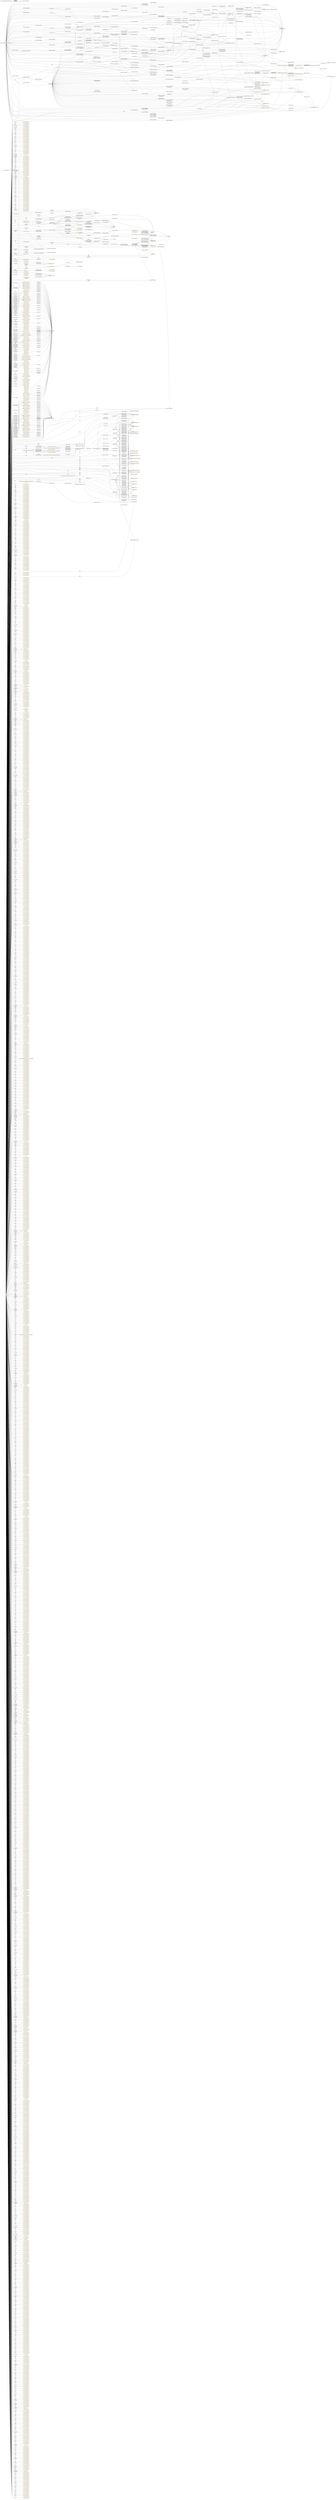 digraph ar2dtool_diagram { 
rankdir=LR;
size="1501"
node [shape = rectangle, color="orange"]; "Automation-I4:As-a-ServiceFunction" "Automation-I4:Network" "Automation-I4:Language" "Automation-I4:Protocol" "Automation-I4:Interoperability" "2d16103c:16b31f68bdb:-7fe7" "Automation-I4:Representation" "Automation-I4:Architecture" "Automation-I4:Process_" "Automation-I4:BidirectionalArc" "Automation-I4:AnalogVariable" "2d16103c:16b31f68bdb:-7f98" "2d16103c:16b31f68bdb:-7fdb" "Automation-I4:Domain" "2d16103c:16b31f68bdb:-7fed" "Automation-I4:StateFunction" "Automation-I4:DataStream" "Automation-I4:OneToOneTransition" "2d16103c:16b31f68bdb:-7fe1" "Automation-I4:Resource-SharedState" "2d16103c:16b31f68bdb:-7f7c" "Automation-I4:State" "Automation-I4:TransitionFunction" "Automation-I4:DataVariable" "Automation-I4:NextState" "Automation-I4:Variable" "Automation-I4:SyntacticInteroperability" "Automation-I4:Output" "Automation-I4:SetElement" "Automation-I4:CurrentState" "2d16103c:16b31f68bdb:-7fe4" "Automation-I4:Subsequence" "Automation-I4:DiscreteDynamicsModel" "2d16103c:16b31f68bdb:-7fc0" "Automation-I4:RequestFunction" "2d16103c:16b31f68bdb:-7ffc" "Automation-I4:DigitalVariable" "2d16103c:16b31f68bdb:-7fd8" "Automation-I4:Product-Asset" "2d16103c:16b31f68bdb:-7ff8" "Automation-I4:Person" "Automation-I4:Transition" "Automation-I4:Arc" "Automation-I4:MultivariableStateFunction" "2d16103c:16b31f68bdb:-7ff1" "Automation-I4:ManyToManyTransition" "Automation-I4:Standard" "Automation-I4:MultivariableTransitionFunction" "Automation-I4:Thing" "2d16103c:16b31f68bdb:-7fa0" "Automation-I4:UnidirectionalArc" "2d16103c:16b31f68bdb:-7fea" "Automation-I4:Function" "Automation-I4:Subloop" "Automation-I4:FinalState" "2d16103c:16b31f68bdb:-7f74" "Automation-I4:Information" "Automation-I4:SemanticInteroperability" "Automation-I4:SynchronousState" "Automation-I4:Semantics" "2d16103c:16b31f68bdb:-7ff5" "Automation-I4:Entity" "Automation-I4:OneToManyTransition" "Automation-I4:Device" "Automation-I4:ManyToOneTransition" "Automation-I4:ConcurrentState" "2d16103c:16b31f68bdb:-7fbc" "Automation-I4:Resource" "Automation-I4:SoftwareResource" "Automation-I4:Loop" "Automation-I4:Service" "Automation-I4:Actor" "Automation-I4:Input" "Automation-I4:PreviousState" "Automation-I4:Sequence" "Automation-I4:InitialState" "Automation-I4:ModelElement" ; /*classes style*/
	"Automation-I4:standardizes" -> "owl:topObjectProperty" [ label = "rdfs:subPropertyOf" ];
	"Automation-I4:State_6" -> "Automation-I4:Subsequence_ProcessB" [ label = "Automation-I4:belongsToSubsequence" ];
	"Automation-I4:State_6" -> "Automation-I4:DataStream_Context" [ label = "Automation-I4:receivesDataStream" ];
	"Automation-I4:State_6" -> "Automation-I4:ST_Function_Executes_ProcessB" [ label = "Automation-I4:hasStateFunction" ];
	"Automation-I4:State_6" -> "Automation-I4:Loop_Helping_ProcessB" [ label = "Automation-I4:finalizesLoop" ];
	"Automation-I4:State_6" -> "Automation-I4:Transition_5" [ label = "Automation-I4:isConnectedToTransition" ];
	"Automation-I4:State_6" -> "Automation-I4:State_8" [ label = "Automation-I4:hasNextState" ];
	"Automation-I4:State_6" -> "Automation-I4:ST_Function_Helps_in_ProcessB" [ label = "Automation-I4:hasStateFunction" ];
	"Automation-I4:State_6" -> "Automation-I4:Sequence_Main" [ label = "Automation-I4:belongsToSequence" ];
	"Automation-I4:hasReturnDataType" -> "owl:topDataProperty" [ label = "rdfs:subPropertyOf" ];
	"Automation-I4:ST_Function_Executes_ProcessA" -> "Automation-I4:Service_Executes_ProcessA" [ label = "Automation-I4:runsAService" ];
	"Automation-I4:ST_Function_Executes_ProcessA" -> "Automation-I4:Digital_Valve_A" [ label = "Automation-I4:returnsResult" ];
	"Automation-I4:ST_Function_Executes_ProcessA" -> "Automation-I4:Digital_Reactor_A" [ label = "Automation-I4:returnsResult" ];
	"Automation-I4:ST_Function_Executes_ProcessA" -> "Automation-I4:Analog_Temp_A" [ label = "Automation-I4:receivesParameter" ];
	"Automation-I4:ST_Function_Executes_ProcessA" -> "Automation-I4:Analog_Remain_Material_A" [ label = "Automation-I4:receivesParameter" ];
	"Automation-I4:ST_Function_Executes_ProcessA" -> "Automation-I4:Actor_Process_A" [ label = "Automation-I4:isExecutedBy" ];
	"Automation-I4:requires" -> "owl:topObjectProperty" [ label = "rdfs:subPropertyOf" ];
	"Automation-I4:hasTransmitter" -> "owl:topDataProperty" [ label = "rdfs:subPropertyOf" ];
	"Automation-I4:ST_Function_Helps_in_ProcessA" -> "Automation-I4:Service_Helps_in_ProcessA" [ label = "Automation-I4:runsAService" ];
	"Automation-I4:ST_Function_Helps_in_ProcessA" -> "Automation-I4:Data_Creation_Percent_A" [ label = "Automation-I4:returnsResult" ];
	"Automation-I4:ST_Function_Helps_in_ProcessA" -> "Automation-I4:Analog_Temp_Control_A" [ label = "Automation-I4:returnsResult" ];
	"Automation-I4:ST_Function_Helps_in_ProcessA" -> "Automation-I4:Actor_Helper" [ label = "Automation-I4:isExecutedBy" ];
	"Automation-I4:hasNextState" -> "owl:topObjectProperty" [ label = "rdfs:subPropertyOf" ];
	"Automation-I4:Arc_12" -> "Automation-I4:Transition_4" [ label = "Automation-I4:hasSourcePoint" ];
	"Automation-I4:Arc_12" -> "Automation-I4:State_7" [ label = "Automation-I4:hasSinkPoint" ];
	"Automation-I4:isEnabled" -> "owl:topDataProperty" [ label = "rdfs:subPropertyOf" ];
	"Automation-I4:hasSourcePoint" -> "owl:topObjectProperty" [ label = "rdfs:subPropertyOf" ];
	"Automation-I4:isConnectedToTransition" -> "owl:topObjectProperty" [ label = "rdfs:subPropertyOf" ];
	"Automation-I4:Digital_Actor_Helper_Available" -> "Automation-I4:DataStream_Context" [ label = "Automation-I4:isContextVariableOf" ];
	"Automation-I4:Actor_IV" -> "Automation-I4:Information_Call_Function" [ label = "Automation-I4:receives" ];
	"Automation-I4:Actor_IV" -> "Automation-I4:Service_4" [ label = "Automation-I4:offers" ];
	"Automation-I4:Actor_IV" -> "Automation-I4:Information_Data_Request" [ label = "Automation-I4:generates" ];
	"Automation-I4:Actor_IV" -> "Automation-I4:Protocol_Publisher-Subscriber" [ label = "Automation-I4:understands" ];
	"Automation-I4:Actor_IV" -> "Automation-I4:Protocol_Request-Response" [ label = "Automation-I4:understands" ];
	"Automation-I4:Actor_IV" -> "Automation-I4:Language_Characters" [ label = "Automation-I4:understands" ];
	"Automation-I4:Actor_IV" -> "Automation-I4:Language_Structured" [ label = "Automation-I4:understands" ];
	"Automation-I4:Actor_IV" -> "Automation-I4:Protocol_Broadcast" [ label = "Automation-I4:understands" ];
	"Automation-I4:Transition_6" -> "Automation-I4:State_8" [ label = "Automation-I4:isConnectedToState" ];
	"Automation-I4:Transition_6" -> "Automation-I4:State_7" [ label = "Automation-I4:isConnectedToState" ];
	"Automation-I4:Transition_6" -> "Automation-I4:State_1" [ label = "Automation-I4:isConnectedToState" ];
	"Automation-I4:Data_Creation_Percent_A" -> "Automation-I4:Entity_Reactor_Set_A" [ label = "Automation-I4:readsAbout" ];
	"Automation-I4:Data_Creation_Percent_A" -> "Automation-I4:DataStream_Context" [ label = "Automation-I4:isContextVariableOf" ];
	"Automation-I4:hasReturnValue" -> "owl:topDataProperty" [ label = "rdfs:subPropertyOf" ];
	"Automation-I4:State_1" -> "Automation-I4:DataStream_Context" [ label = "Automation-I4:receivesDataStream" ];
	"Automation-I4:State_1" -> "Automation-I4:Transition_1" [ label = "Automation-I4:isConnectedToTransition" ];
	"Automation-I4:State_1" -> "Automation-I4:Sequence_Main" [ label = "Automation-I4:initializesSequence" ];
	"Automation-I4:State_1" -> "Automation-I4:Loop_Main" [ label = "Automation-I4:initializesLoop" ];
	"Automation-I4:State_1" -> "Automation-I4:State_4" [ label = "Automation-I4:hasNextState" ];
	"Automation-I4:State_1" -> "Automation-I4:State_2" [ label = "Automation-I4:hasNextState" ];
	"Automation-I4:executesAServiceFunction" -> "owl:topObjectProperty" [ label = "rdfs:subPropertyOf" ];
	"Automation-I4:hasSinkPoint" -> "owl:topObjectProperty" [ label = "rdfs:subPropertyOf" ];
	"Automation-I4:Actor_II" -> "Automation-I4:Protocol_Request-Response" [ label = "Automation-I4:understands" ];
	"Automation-I4:Actor_II" -> "Automation-I4:Language_Characters" [ label = "Automation-I4:understands" ];
	"Automation-I4:Actor_II" -> "Automation-I4:Service_2" [ label = "Automation-I4:offers" ];
	"http://www.semanticweb.org/Automation-I4.0-Ontology#Standard_IEC62264/ISA-S95" -> "Automation-I4:Representation_Semantic" [ label = "Automation-I4:standardizes" ];
	"Automation-I4:Arc_7" -> "Automation-I4:State_4" [ label = "Automation-I4:hasSourcePoint" ];
	"Automation-I4:Arc_7" -> "Automation-I4:Transition_3" [ label = "Automation-I4:hasSinkPoint" ];
	"Automation-I4:initializesSubsequence" -> "owl:topObjectProperty" [ label = "rdfs:subPropertyOf" ];
	"Automation-I4:hasInteroperabilityDegree" -> "owl:topDataProperty" [ label = "rdfs:subPropertyOf" ];
	"Automation-I4:isComposedBy" -> "owl:topObjectProperty" [ label = "rdfs:subPropertyOf" ];
	"Automation-I4:establishes" -> "owl:topObjectProperty" [ label = "rdfs:subPropertyOf" ];
	"Automation-I4:Transition_1" -> "Automation-I4:State_4" [ label = "Automation-I4:isConnectedToState" ];
	"Automation-I4:Transition_1" -> "Automation-I4:State_2" [ label = "Automation-I4:isConnectedToState" ];
	"Automation-I4:Transition_1" -> "Automation-I4:Sequence_Main" [ label = "Automation-I4:belongsToSequence" ];
	"Automation-I4:Arc_15" -> "Automation-I4:Transition_5" [ label = "Automation-I4:hasSourcePoint" ];
	"Automation-I4:Arc_15" -> "Automation-I4:State_8" [ label = "Automation-I4:hasSinkPoint" ];
	"Automation-I4:Resource_State_2" -> "Automation-I4:DataStream_Context" [ label = "Automation-I4:isContextVariableOf" ];
	"Automation-I4:isActive" -> "owl:topDataProperty" [ label = "rdfs:subPropertyOf" ];
	"Automation-I4:offers" -> "owl:topObjectProperty" [ label = "rdfs:subPropertyOf" ];
	"http://www.semanticweb.org/Automation-I4.0-Ontology#Standard_OPC-UA/IEC62541" -> "Automation-I4:Representation_Semantic" [ label = "Automation-I4:standardizes" ];
	"Automation-I4:hasModelElement" -> "owl:topObjectProperty" [ label = "rdfs:subPropertyOf" ];
	"Automation-I4:Representation_Semantic" -> "Automation-I4:Protocol_Request-Response" [ label = "Automation-I4:defines" ];
	"Automation-I4:Representation_Semantic" -> "Automation-I4:Protocol_Publisher-Subscriber" [ label = "Automation-I4:defines" ];
	"Automation-I4:Representation_Semantic" -> "Automation-I4:Language_Structured" [ label = "Automation-I4:defines" ];
	"Automation-I4:Representation_Semantic" -> "Automation-I4:Language_Human-Readable" [ label = "Automation-I4:defines" ];
	"Automation-I4:Representation_Semantic" -> "Automation-I4:Architecture_Instance" [ label = "Automation-I4:defines" ];
	"Automation-I4:Subsequence_ProcessB" -> "Automation-I4:Sequence_Main" [ label = "Automation-I4:belongsToSequence" ];
	"Automation-I4:Arc_2" -> "Automation-I4:Transition_1" [ label = "Automation-I4:hasSourcePoint" ];
	"Automation-I4:Arc_2" -> "Automation-I4:State_2" [ label = "Automation-I4:hasSinkPoint" ];
	"Automation-I4:Analog_Temp_Control_A" -> "Automation-I4:DataStream_Context" [ label = "Automation-I4:isContextVariableOf" ];
	"Automation-I4:Analog_Temp_Control_A" -> "Automation-I4:Entity_Reactor_Set_A" [ label = "Automation-I4:actsOver" ];
	"Automation-I4:isExecutedBy" -> "owl:topObjectProperty" [ label = "rdfs:subPropertyOf" ];
	"Automation-I4:readsAbout" -> "owl:topObjectProperty" [ label = "rdfs:subPropertyOf" ];
	"Automation-I4:State_4" -> "Automation-I4:DataStream_Context" [ label = "Automation-I4:receivesDataStream" ];
	"Automation-I4:State_4" -> "Automation-I4:Transition_3" [ label = "Automation-I4:isConnectedToTransition" ];
	"Automation-I4:State_4" -> "Automation-I4:Subsequence_ProcessB" [ label = "Automation-I4:initializesSubsequence" ];
	"Automation-I4:State_4" -> "Automation-I4:Resource_State_4" [ label = "Automation-I4:hasResource" ];
	"Automation-I4:State_4" -> "Automation-I4:State_6" [ label = "Automation-I4:hasNextState" ];
	"Automation-I4:State_4" -> "Automation-I4:Sequence_Main" [ label = "Automation-I4:belongsToSequence" ];
	"Automation-I4:hasAssociatedModel" -> "owl:topObjectProperty" [ label = "rdfs:subPropertyOf" ];
	"Automation-I4:hasEmbeddingCapability" -> "owl:topDataProperty" [ label = "rdfs:subPropertyOf" ];
	"Automation-I4:runsAService" -> "owl:topObjectProperty" [ label = "rdfs:subPropertyOf" ];
	"Automation-I4:Arc_10" -> "Automation-I4:State_5" [ label = "Automation-I4:hasSourcePoint" ];
	"Automation-I4:Arc_10" -> "Automation-I4:Transition_4" [ label = "Automation-I4:hasSinkPoint" ];
	"Automation-I4:hasContent" -> "owl:topDataProperty" [ label = "rdfs:subPropertyOf" ];
	"Automation-I4:DDM_Two_Processes_With_Shared_Resource" -> "Automation-I4:State_8" [ label = "Automation-I4:hasModelElement" ];
	"Automation-I4:DDM_Two_Processes_With_Shared_Resource" -> "Automation-I4:Transition_1" [ label = "Automation-I4:hasModelElement" ];
	"Automation-I4:DDM_Two_Processes_With_Shared_Resource" -> "Automation-I4:Arc_10" [ label = "Automation-I4:hasModelElement" ];
	"Automation-I4:DDM_Two_Processes_With_Shared_Resource" -> "Automation-I4:Analog_Temp_Control_A" [ label = "Automation-I4:hasModelElement" ];
	"Automation-I4:DDM_Two_Processes_With_Shared_Resource" -> "Automation-I4:Subsequence_ProcessA" [ label = "Automation-I4:hasModelElement" ];
	"Automation-I4:DDM_Two_Processes_With_Shared_Resource" -> "Automation-I4:Actor_Process_B" [ label = "Automation-I4:hasModelElement" ];
	"Automation-I4:DDM_Two_Processes_With_Shared_Resource" -> "Automation-I4:Arc_11" [ label = "Automation-I4:hasModelElement" ];
	"Automation-I4:DDM_Two_Processes_With_Shared_Resource" -> "Automation-I4:Service_Helps_in_ProcessA" [ label = "Automation-I4:hasModelElement" ];
	"Automation-I4:DDM_Two_Processes_With_Shared_Resource" -> "Automation-I4:Subsequence_ProcessB" [ label = "Automation-I4:hasModelElement" ];
	"Automation-I4:DDM_Two_Processes_With_Shared_Resource" -> "Automation-I4:DataStream_Context" [ label = "Automation-I4:hasModelElement" ];
	"Automation-I4:DDM_Two_Processes_With_Shared_Resource" -> "Automation-I4:Digital_Valve_A" [ label = "Automation-I4:hasModelElement" ];
	"Automation-I4:DDM_Two_Processes_With_Shared_Resource" -> "Automation-I4:State_2" [ label = "Automation-I4:hasModelElement" ];
	"Automation-I4:DDM_Two_Processes_With_Shared_Resource" -> "Automation-I4:State_4" [ label = "Automation-I4:hasModelElement" ];
	"Automation-I4:DDM_Two_Processes_With_Shared_Resource" -> "Automation-I4:Loop_Helping_ProcessB" [ label = "Automation-I4:hasModelElement" ];
	"Automation-I4:DDM_Two_Processes_With_Shared_Resource" -> "Automation-I4:Arc_7" [ label = "Automation-I4:hasModelElement" ];
	"Automation-I4:DDM_Two_Processes_With_Shared_Resource" -> "Automation-I4:State_3" [ label = "Automation-I4:hasModelElement" ];
	"Automation-I4:DDM_Two_Processes_With_Shared_Resource" -> "Automation-I4:State_5" [ label = "Automation-I4:hasModelElement" ];
	"Automation-I4:DDM_Two_Processes_With_Shared_Resource" -> "Automation-I4:Arc_16" [ label = "Automation-I4:hasModelElement" ];
	"Automation-I4:DDM_Two_Processes_With_Shared_Resource" -> "Automation-I4:Arc_18" [ label = "Automation-I4:hasModelElement" ];
	"Automation-I4:DDM_Two_Processes_With_Shared_Resource" -> "Automation-I4:Service_Executes_ProcessB" [ label = "Automation-I4:hasModelElement" ];
	"Automation-I4:DDM_Two_Processes_With_Shared_Resource" -> "Automation-I4:Actor_Helper" [ label = "Automation-I4:hasModelElement" ];
	"Automation-I4:DDM_Two_Processes_With_Shared_Resource" -> "Automation-I4:Arc_8" [ label = "Automation-I4:hasModelElement" ];
	"Automation-I4:DDM_Two_Processes_With_Shared_Resource" -> "Automation-I4:Service_Stores_ProcessB_Info" [ label = "Automation-I4:hasModelElement" ];
	"Automation-I4:DDM_Two_Processes_With_Shared_Resource" -> "Automation-I4:Transition_2" [ label = "Automation-I4:hasModelElement" ];
	"Automation-I4:DDM_Two_Processes_With_Shared_Resource" -> "Automation-I4:TR_Function_Initiate_ProcessA" [ label = "Automation-I4:hasModelElement" ];
	"Automation-I4:DDM_Two_Processes_With_Shared_Resource" -> "Automation-I4:Actor_Storer" [ label = "Automation-I4:hasModelElement" ];
	"Automation-I4:DDM_Two_Processes_With_Shared_Resource" -> "Automation-I4:Transition_3" [ label = "Automation-I4:hasModelElement" ];
	"Automation-I4:DDM_Two_Processes_With_Shared_Resource" -> "Automation-I4:Digital_Reactor_A" [ label = "Automation-I4:hasModelElement" ];
	"Automation-I4:DDM_Two_Processes_With_Shared_Resource" -> "Automation-I4:TR_Function_Initiate_ProcessB" [ label = "Automation-I4:hasModelElement" ];
	"Automation-I4:DDM_Two_Processes_With_Shared_Resource" -> "Automation-I4:Arc_1" [ label = "Automation-I4:hasModelElement" ];
	"Automation-I4:DDM_Two_Processes_With_Shared_Resource" -> "Automation-I4:Arc_3" [ label = "Automation-I4:hasModelElement" ];
	"Automation-I4:DDM_Two_Processes_With_Shared_Resource" -> "Automation-I4:Arc_12" [ label = "Automation-I4:hasModelElement" ];
	"Automation-I4:DDM_Two_Processes_With_Shared_Resource" -> "Automation-I4:Service_Helps_in_ProcessB" [ label = "Automation-I4:hasModelElement" ];
	"Automation-I4:DDM_Two_Processes_With_Shared_Resource" -> "Automation-I4:Arc_2" [ label = "Automation-I4:hasModelElement" ];
	"Automation-I4:DDM_Two_Processes_With_Shared_Resource" -> "Automation-I4:Arc_4" [ label = "Automation-I4:hasModelElement" ];
	"Automation-I4:DDM_Two_Processes_With_Shared_Resource" -> "Automation-I4:Arc_13" [ label = "Automation-I4:hasModelElement" ];
	"Automation-I4:DDM_Two_Processes_With_Shared_Resource" -> "Automation-I4:Digital_Requires_Help_A" [ label = "Automation-I4:hasModelElement" ];
	"Automation-I4:DDM_Two_Processes_With_Shared_Resource" -> "Automation-I4:State_6" [ label = "Automation-I4:hasModelElement" ];
	"Automation-I4:DDM_Two_Processes_With_Shared_Resource" -> "Automation-I4:Resource_State_2" [ label = "Automation-I4:hasModelElement" ];
	"Automation-I4:DDM_Two_Processes_With_Shared_Resource" -> "Automation-I4:Arc_9" [ label = "Automation-I4:hasModelElement" ];
	"Automation-I4:DDM_Two_Processes_With_Shared_Resource" -> "Automation-I4:ST_Function_Helps_in_ProcessB" [ label = "Automation-I4:hasModelElement" ];
	"Automation-I4:DDM_Two_Processes_With_Shared_Resource" -> "Automation-I4:Data_Creation_Percent_A" [ label = "Automation-I4:hasModelElement" ];
	"Automation-I4:DDM_Two_Processes_With_Shared_Resource" -> "Automation-I4:ST_Function_Helps_in_ProcessA" [ label = "Automation-I4:hasModelElement" ];
	"Automation-I4:DDM_Two_Processes_With_Shared_Resource" -> "Automation-I4:State_7" [ label = "Automation-I4:hasModelElement" ];
	"Automation-I4:DDM_Two_Processes_With_Shared_Resource" -> "Automation-I4:ST_Function_Executes_ProcessA" [ label = "Automation-I4:hasModelElement" ];
	"Automation-I4:DDM_Two_Processes_With_Shared_Resource" -> "Automation-I4:Transition_6" [ label = "Automation-I4:hasModelElement" ];
	"Automation-I4:DDM_Two_Processes_With_Shared_Resource" -> "Automation-I4:ST_Function_Executes_ProcessB" [ label = "Automation-I4:hasModelElement" ];
	"Automation-I4:DDM_Two_Processes_With_Shared_Resource" -> "Automation-I4:Loop_Main" [ label = "Automation-I4:hasModelElement" ];
	"Automation-I4:DDM_Two_Processes_With_Shared_Resource" -> "Automation-I4:Actor_Process_A" [ label = "Automation-I4:hasModelElement" ];
	"Automation-I4:DDM_Two_Processes_With_Shared_Resource" -> "Automation-I4:Transition_5" [ label = "Automation-I4:hasModelElement" ];
	"Automation-I4:DDM_Two_Processes_With_Shared_Resource" -> "Automation-I4:Transition_4" [ label = "Automation-I4:hasModelElement" ];
	"Automation-I4:DDM_Two_Processes_With_Shared_Resource" -> "Automation-I4:ST_Function_Stores_ProcessB_Info" [ label = "Automation-I4:hasModelElement" ];
	"Automation-I4:DDM_Two_Processes_With_Shared_Resource" -> "Automation-I4:ST_Function_Stores_ProcessA_Info" [ label = "Automation-I4:hasModelElement" ];
	"Automation-I4:DDM_Two_Processes_With_Shared_Resource" -> "Automation-I4:Arc_5" [ label = "Automation-I4:hasModelElement" ];
	"Automation-I4:DDM_Two_Processes_With_Shared_Resource" -> "Automation-I4:State_1" [ label = "Automation-I4:hasModelElement" ];
	"Automation-I4:DDM_Two_Processes_With_Shared_Resource" -> "Automation-I4:Arc_14" [ label = "Automation-I4:hasModelElement" ];
	"Automation-I4:DDM_Two_Processes_With_Shared_Resource" -> "Automation-I4:Loop_Helping_ProcessA" [ label = "Automation-I4:hasModelElement" ];
	"Automation-I4:DDM_Two_Processes_With_Shared_Resource" -> "Automation-I4:Sequence_Main" [ label = "Automation-I4:hasModelElement" ];
	"Automation-I4:DDM_Two_Processes_With_Shared_Resource" -> "Automation-I4:Arc_6" [ label = "Automation-I4:hasModelElement" ];
	"Automation-I4:DDM_Two_Processes_With_Shared_Resource" -> "Automation-I4:Arc_15" [ label = "Automation-I4:hasModelElement" ];
	"Automation-I4:DDM_Two_Processes_With_Shared_Resource" -> "Automation-I4:Arc_17" [ label = "Automation-I4:hasModelElement" ];
	"Automation-I4:DDM_Two_Processes_With_Shared_Resource" -> "Automation-I4:Service_Executes_ProcessA" [ label = "Automation-I4:hasModelElement" ];
	"Automation-I4:DDM_Two_Processes_With_Shared_Resource" -> "Automation-I4:Service_Stores_ProcessA_Info" [ label = "Automation-I4:hasModelElement" ];
	"Automation-I4:DDM_Two_Processes_With_Shared_Resource" -> "Automation-I4:Analog_Remain_Material_A" [ label = "Automation-I4:hasModelElement" ];
	"Automation-I4:DDM_Two_Processes_With_Shared_Resource" -> "Automation-I4:Resource_State_3" [ label = "Automation-I4:hasModelElement" ];
	"Automation-I4:Process_A" -> "Automation-I4:Service_4" [ label = "Automation-I4:isPerformedBy" ];
	"Automation-I4:Process_A" -> "Automation-I4:Discrete_Dynamics_Model_A" [ label = "Automation-I4:hasAssociatedModel" ];
	"Automation-I4:Process_A" -> "Automation-I4:Service_5" [ label = "Automation-I4:isPerformedBy" ];
	"Automation-I4:Process_A" -> "Automation-I4:Service_2" [ label = "Automation-I4:isPerformedBy" ];
	"Automation-I4:Process_A" -> "Automation-I4:Service_6" [ label = "Automation-I4:isPerformedBy" ];
	"Automation-I4:Process_A" -> "Automation-I4:Service_3" [ label = "Automation-I4:isPerformedBy" ];
	"Automation-I4:Process_A" -> "Automation-I4:Service_1" [ label = "Automation-I4:isPerformedBy" ];
	"Automation-I4:Process_A" -> "Automation-I4:Service_7" [ label = "Automation-I4:isPerformedBy" ];
	"Automation-I4:defines" -> "owl:topObjectProperty" [ label = "rdfs:subPropertyOf" ];
	"Automation-I4:returnsResult" -> "owl:topObjectProperty" [ label = "rdfs:subPropertyOf" ];
	"Automation-I4:receivesParameter" -> "owl:topObjectProperty" [ label = "rdfs:subPropertyOf" ];
	"Automation-I4:Semantics_Instance" -> "Automation-I4:Representation_Semantic" [ label = "Automation-I4:formalizes" ];
	"Automation-I4:Semantics_Instance" -> "Automation-I4:Syntactic_Interoperability" [ label = "Automation-I4:ensures" ];
	"Automation-I4:Semantics_Instance" -> "Automation-I4:Semantic_Interoperability" [ label = "Automation-I4:ensures" ];
	"Automation-I4:Transition_4" -> "Automation-I4:State_7" [ label = "Automation-I4:isConnectedToState" ];
	"Automation-I4:Transition_4" -> "Automation-I4:Subsequence_ProcessA" [ label = "Automation-I4:belongsToSubsequence" ];
	"Automation-I4:Transition_4" -> "Automation-I4:Sequence_Main" [ label = "Automation-I4:belongsToSequence" ];
	"Automation-I4:hasNumberOfTransitions" -> "owl:topDataProperty" [ label = "rdfs:subPropertyOf" ];
	"Automation-I4:Arc_18" -> "Automation-I4:Transition_6" [ label = "Automation-I4:hasSourcePoint" ];
	"Automation-I4:Arc_18" -> "Automation-I4:State_1" [ label = "Automation-I4:hasSinkPoint" ];
	"Automation-I4:hasResource" -> "owl:topObjectProperty" [ label = "rdfs:subPropertyOf" ];
	"Automation-I4:hasDescription" -> "owl:topDataProperty" [ label = "rdfs:subPropertyOf" ];
	"Automation-I4:finalizesSubsequence" -> "owl:topObjectProperty" [ label = "rdfs:subPropertyOf" ];
	"Automation-I4:hasValue" -> "owl:topDataProperty" [ label = "rdfs:subPropertyOf" ];
	"Automation-I4:belongsToSequence" -> "owl:topObjectProperty" [ label = "rdfs:subPropertyOf" ];
	"Automation-I4:hasTransitionFunction" -> "owl:topObjectProperty" [ label = "rdfs:subPropertyOf" ];
	"Automation-I4:Arc_5" -> "Automation-I4:State_3" [ label = "Automation-I4:hasSourcePoint" ];
	"Automation-I4:Arc_5" -> "Automation-I4:Transition_2" [ label = "Automation-I4:hasSinkPoint" ];
	"Automation-I4:ST_Function_Stores_ProcessA_Info" -> "Automation-I4:Service_Stores_ProcessA_Info" [ label = "Automation-I4:runsAService" ];
	"Automation-I4:ST_Function_Stores_ProcessA_Info" -> "Automation-I4:Data_Creation_Percent_A" [ label = "Automation-I4:receivesParameter" ];
	"Automation-I4:ST_Function_Stores_ProcessA_Info" -> "Automation-I4:Actor_Storer" [ label = "Automation-I4:isExecutedBy" ];
	"Automation-I4:Actor_V" -> "Automation-I4:Service_5" [ label = "Automation-I4:offers" ];
	"Automation-I4:Actor_V" -> "Automation-I4:Language_Structured" [ label = "Automation-I4:understands" ];
	"Automation-I4:Actor_V" -> "Automation-I4:Information_Variable_Update" [ label = "Automation-I4:receives" ];
	"Automation-I4:Actor_V" -> "Automation-I4:Protocol_Request-Response" [ label = "Automation-I4:understands" ];
	"Automation-I4:Actor_V" -> "Automation-I4:Language_Human-Readable" [ label = "Automation-I4:understands" ];
	"Automation-I4:Actor_V" -> "Automation-I4:Information_Message_Exchange_Subscription" [ label = "Automation-I4:receives" ];
	"Automation-I4:Actor_V" -> "Automation-I4:Protocol_Publisher-Subscriber" [ label = "Automation-I4:understands" ];
	"Automation-I4:Actor_V" -> "Automation-I4:Information_Data_Request" [ label = "Automation-I4:receives" ];
	"Automation-I4:Actor_V" -> "Automation-I4:Information_Measurements_Update" [ label = "Automation-I4:generates" ];
	"Automation-I4:State_7" -> "Automation-I4:DataStream_Context" [ label = "Automation-I4:receivesDataStream" ];
	"Automation-I4:State_7" -> "Automation-I4:Transition_6" [ label = "Automation-I4:isConnectedToTransition" ];
	"Automation-I4:State_7" -> "Automation-I4:ST_Function_Stores_ProcessB_Info" [ label = "Automation-I4:hasStateFunction" ];
	"Automation-I4:State_7" -> "Automation-I4:ST_Function_Stores_ProcessA_Info" [ label = "Automation-I4:hasStateFunction" ];
	"Automation-I4:State_7" -> "Automation-I4:State_1" [ label = "Automation-I4:hasNextState" ];
	"Automation-I4:State_7" -> "Automation-I4:Sequence_Main" [ label = "Automation-I4:finalizesSequence" ];
	"Automation-I4:State_7" -> "Automation-I4:Loop_Main" [ label = "Automation-I4:finalizesLoop" ];
	"Automation-I4:finalizesSequence" -> "owl:topObjectProperty" [ label = "rdfs:subPropertyOf" ];
	"Automation-I4:ST_Function_Executes_ProcessB" -> "Automation-I4:Service_Executes_ProcessB" [ label = "Automation-I4:runsAService" ];
	"Automation-I4:ST_Function_Executes_ProcessB" -> "Automation-I4:Analog_Temp_B" [ label = "Automation-I4:receivesParameter" ];
	"Automation-I4:ST_Function_Executes_ProcessB" -> "Automation-I4:Analog_Remain_Material_B" [ label = "Automation-I4:receivesParameter" ];
	"Automation-I4:ST_Function_Executes_ProcessB" -> "Automation-I4:Actor_Process_B" [ label = "Automation-I4:isExecutedBy" ];
	"Automation-I4:hasNumberOfParameters" -> "owl:topDataProperty" [ label = "rdfs:subPropertyOf" ];
	"Automation-I4:ST_Function_Helps_in_ProcessB" -> "Automation-I4:Service_Helps_in_ProcessB" [ label = "Automation-I4:runsAService" ];
	"Automation-I4:ST_Function_Helps_in_ProcessB" -> "Automation-I4:Data_Creation_Percent_B" [ label = "Automation-I4:returnsResult" ];
	"Automation-I4:ST_Function_Helps_in_ProcessB" -> "Automation-I4:Analog_Temp_Control_B" [ label = "Automation-I4:returnsResult" ];
	"Automation-I4:ST_Function_Helps_in_ProcessB" -> "Automation-I4:Actor_Helper" [ label = "Automation-I4:isExecutedBy" ];
	"Automation-I4:executes" -> "owl:topObjectProperty" [ label = "rdfs:subPropertyOf" ];
	"Automation-I4:isPerformedBy" -> "owl:topObjectProperty" [ label = "rdfs:subPropertyOf" ];
	"Automation-I4:receives" -> "owl:topObjectProperty" [ label = "rdfs:subPropertyOf" ];
	"Automation-I4:Arc_13" -> "Automation-I4:Transition_4" [ label = "Automation-I4:hasSourcePoint" ];
	"Automation-I4:Arc_13" -> "Automation-I4:State_3" [ label = "Automation-I4:hasSinkPoint" ];
	"Automation-I4:actsOver" -> "owl:topObjectProperty" [ label = "rdfs:subPropertyOf" ];
	"Automation-I4:Actor_I" -> "Automation-I4:Language_Human-Readable" [ label = "Automation-I4:understands" ];
	"Automation-I4:Actor_I" -> "Automation-I4:Information_Message_Exchange_Subscription" [ label = "Automation-I4:generates" ];
	"Automation-I4:Actor_I" -> "Automation-I4:Service_1" [ label = "Automation-I4:offers" ];
	"Automation-I4:Actor_I" -> "Automation-I4:Language_Structured" [ label = "Automation-I4:understands" ];
	"Automation-I4:Actor_I" -> "Automation-I4:Information_Operation_Time_Request" [ label = "Automation-I4:generates" ];
	"Automation-I4:Actor_I" -> "Automation-I4:Protocol_Publisher-Subscriber" [ label = "Automation-I4:understands" ];
	"Automation-I4:Actor_I" -> "Automation-I4:Protocol_Request-Response" [ label = "Automation-I4:understands" ];
	"Automation-I4:formalizes" -> "owl:topObjectProperty" [ label = "rdfs:subPropertyOf" ];
	"http://www.semanticweb.org/Automation-I4.0-Ontology#Product/Asset_A" -> "Automation-I4:Process_A" [ label = "Automation-I4:requires" ];
	"Automation-I4:Analog_Remain_Material_A" -> "Automation-I4:DataStream_Context" [ label = "Automation-I4:isContextVariableOf" ];
	"Automation-I4:hasStateFunction" -> "owl:topObjectProperty" [ label = "rdfs:subPropertyOf" ];
	"Automation-I4:Data_Creation_Percent_B" -> "Automation-I4:DataStream_Context" [ label = "Automation-I4:isContextVariableOf" ];
	"Automation-I4:hasOfficialResource" -> "owl:topDataProperty" [ label = "rdfs:subPropertyOf" ];
	"Automation-I4:State_2" -> "Automation-I4:DataStream_Context" [ label = "Automation-I4:receivesDataStream" ];
	"Automation-I4:State_2" -> "Automation-I4:Transition_2" [ label = "Automation-I4:isConnectedToTransition" ];
	"Automation-I4:State_2" -> "Automation-I4:Subsequence_ProcessA" [ label = "Automation-I4:initializesSubsequence" ];
	"Automation-I4:State_2" -> "Automation-I4:Resource_State_2" [ label = "Automation-I4:hasResource" ];
	"Automation-I4:State_2" -> "Automation-I4:State_5" [ label = "Automation-I4:hasNextState" ];
	"Automation-I4:State_2" -> "Automation-I4:Sequence_Main" [ label = "Automation-I4:belongsToSequence" ];
	"Automation-I4:Architecture_Instance" -> "Automation-I4:Actor_VI" [ label = "Automation-I4:isComposedBy" ];
	"Automation-I4:Architecture_Instance" -> "Automation-I4:Actor_I" [ label = "Automation-I4:isComposedBy" ];
	"Automation-I4:Architecture_Instance" -> "Automation-I4:Network_Automation" [ label = "Automation-I4:isImplementedBy" ];
	"Automation-I4:Architecture_Instance" -> "Automation-I4:Actor_V" [ label = "Automation-I4:isComposedBy" ];
	"Automation-I4:Architecture_Instance" -> "Automation-I4:Actor_IX" [ label = "Automation-I4:isComposedBy" ];
	"Automation-I4:Architecture_Instance" -> "Automation-I4:Actor_VIII" [ label = "Automation-I4:isComposedBy" ];
	"Automation-I4:Architecture_Instance" -> "Automation-I4:Actor_VII" [ label = "Automation-I4:isComposedBy" ];
	"Automation-I4:Architecture_Instance" -> "Automation-I4:Actor_IV" [ label = "Automation-I4:isComposedBy" ];
	"Automation-I4:Architecture_Instance" -> "Automation-I4:Actor_II" [ label = "Automation-I4:isComposedBy" ];
	"Automation-I4:Architecture_Instance" -> "Automation-I4:Actor_III" [ label = "Automation-I4:isComposedBy" ];
	"http://www.semanticweb.org/Automation-I4.0-Ontology#Standard_IEC61512/ISA-S88" -> "Automation-I4:Representation_Semantic" [ label = "Automation-I4:standardizes" ];
	"Automation-I4:Arc_8" -> "Automation-I4:Transition_2" [ label = "Automation-I4:hasSourcePoint" ];
	"Automation-I4:Arc_8" -> "Automation-I4:State_5" [ label = "Automation-I4:hasSinkPoint" ];
	"Automation-I4:hasCharacteristic" -> "owl:topDataProperty" [ label = "rdfs:subPropertyOf" ];
	"Automation-I4:Actor_III" -> "Automation-I4:Protocol_Broadcast" [ label = "Automation-I4:understands" ];
	"Automation-I4:Actor_III" -> "Automation-I4:Language_Characters" [ label = "Automation-I4:understands" ];
	"Automation-I4:Actor_III" -> "Automation-I4:Service_3" [ label = "Automation-I4:offers" ];
	"Automation-I4:Actor_III" -> "Automation-I4:Information_Variable_Update" [ label = "Automation-I4:generates" ];
	"Automation-I4:contains" -> "owl:topObjectProperty" [ label = "rdfs:subPropertyOf" ];
	"Automation-I4:transmits" -> "owl:topObjectProperty" [ label = "rdfs:subPropertyOf" ];
	"Automation-I4:Transition_2" -> "Automation-I4:State_5" [ label = "Automation-I4:isConnectedToState" ];
	"Automation-I4:Transition_2" -> "Automation-I4:TR_Function_Initiate_ProcessA" [ label = "Automation-I4:hasTransitionFunction" ];
	"Automation-I4:Transition_2" -> "Automation-I4:Subsequence_ProcessA" [ label = "Automation-I4:belongsToSubsequence" ];
	"Automation-I4:Transition_2" -> "Automation-I4:Sequence_Main" [ label = "Automation-I4:belongsToSequence" ];
	"Automation-I4:Analog_Temp_A" -> "Automation-I4:Entity_Reactor_Set_A" [ label = "Automation-I4:readsAbout" ];
	"Automation-I4:Analog_Temp_A" -> "Automation-I4:DataStream_Context" [ label = "Automation-I4:isContextVariableOf" ];
	"Automation-I4:Actor_Process_A" -> "Automation-I4:ST_Function_Executes_ProcessA" [ label = "Automation-I4:executes" ];
	"Automation-I4:generates" -> "owl:topObjectProperty" [ label = "rdfs:subPropertyOf" ];
	"Automation-I4:Arc_16" -> "Automation-I4:State_7" [ label = "Automation-I4:hasSourcePoint" ];
	"Automation-I4:Arc_16" -> "Automation-I4:Transition_6" [ label = "Automation-I4:hasSinkPoint" ];
	"Automation-I4:Resource_State_3" -> "Automation-I4:DataStream_Context" [ label = "Automation-I4:isContextVariableOf" ];
	"Automation-I4:hasDataType" -> "owl:topDataProperty" [ label = "rdfs:subPropertyOf" ];
	"Automation-I4:initializesSequence" -> "owl:topObjectProperty" [ label = "rdfs:subPropertyOf" ];
	"Automation-I4:compliesSemanticInteroperability" -> "owl:topObjectProperty" [ label = "rdfs:subPropertyOf" ];
	"Automation-I4:ensures" -> "owl:topObjectProperty" [ label = "rdfs:subPropertyOf" ];
	"Automation-I4:Arc_3" -> "Automation-I4:Transition_1" [ label = "Automation-I4:hasSourcePoint" ];
	"Automation-I4:Arc_3" -> "Automation-I4:State_4" [ label = "Automation-I4:hasSinkPoint" ];
	"Automation-I4:Analog_Temp_Control_B" -> "Automation-I4:DataStream_Context" [ label = "Automation-I4:isContextVariableOf" ];
	"Automation-I4:Actor_VI" -> "Automation-I4:Protocol_Request-Response" [ label = "Automation-I4:understands" ];
	"Automation-I4:Actor_VI" -> "Automation-I4:Service_6" [ label = "Automation-I4:offers" ];
	"Automation-I4:Actor_VI" -> "Automation-I4:Information_Synchronization_Request" [ label = "Automation-I4:generates" ];
	"Automation-I4:Actor_VI" -> "Automation-I4:Protocol_Broadcast" [ label = "Automation-I4:understands" ];
	"Automation-I4:Actor_VI" -> "Automation-I4:Language_Structured" [ label = "Automation-I4:understands" ];
	"Automation-I4:Actor_VI" -> "Automation-I4:Language_Characters" [ label = "Automation-I4:understands" ];
	"Automation-I4:State_5" -> "Automation-I4:ST_Function_Executes_ProcessA" [ label = "Automation-I4:hasStateFunction" ];
	"Automation-I4:State_5" -> "Automation-I4:Transition_4" [ label = "Automation-I4:isConnectedToTransition" ];
	"Automation-I4:State_5" -> "Automation-I4:DataStream_Context" [ label = "Automation-I4:receivesDataStream" ];
	"Automation-I4:State_5" -> "Automation-I4:State_7" [ label = "Automation-I4:hasNextState" ];
	"Automation-I4:State_5" -> "Automation-I4:Loop_Helping_ProcessA" [ label = "Automation-I4:finalizesLoop" ];
	"Automation-I4:State_5" -> "Automation-I4:Sequence_Main" [ label = "Automation-I4:belongsToSequence" ];
	"Automation-I4:State_5" -> "Automation-I4:ST_Function_Helps_in_ProcessA" [ label = "Automation-I4:hasStateFunction" ];
	"Automation-I4:State_5" -> "Automation-I4:Subsequence_ProcessA" [ label = "Automation-I4:belongsToSubsequence" ];
	"Automation-I4:concernsTo" -> "owl:topDataProperty" [ label = "rdfs:subPropertyOf" ];
	"Automation-I4:Actor_Storer" -> "Automation-I4:ST_Function_Stores_ProcessB_Info" [ label = "Automation-I4:executes" ];
	"Automation-I4:Actor_Storer" -> "Automation-I4:ST_Function_Stores_ProcessA_Info" [ label = "Automation-I4:executes" ];
	"Automation-I4:Standard_IEC61131" -> "Automation-I4:Representation_Semantic" [ label = "Automation-I4:standardizes" ];
	"Automation-I4:Actor_Helper" -> "Automation-I4:ST_Function_Helps_in_ProcessB" [ label = "Automation-I4:executes" ];
	"Automation-I4:Actor_Helper" -> "Automation-I4:ST_Function_Helps_in_ProcessA" [ label = "Automation-I4:executes" ];
	"Automation-I4:Digital_Requires_Help_A" -> "Automation-I4:DataStream_Context" [ label = "Automation-I4:isContextVariableOf" ];
	"Automation-I4:Arc_11" -> "Automation-I4:State_6" [ label = "Automation-I4:hasSourcePoint" ];
	"Automation-I4:Arc_11" -> "Automation-I4:Transition_5" [ label = "Automation-I4:hasSinkPoint" ];
	"Automation-I4:belongsToSubsequence" -> "owl:topObjectProperty" [ label = "rdfs:subPropertyOf" ];
	"Automation-I4:Process_B" -> "Automation-I4:Service_8" [ label = "Automation-I4:isPerformedBy" ];
	"Automation-I4:Process_B" -> "Automation-I4:Discrete_Dynamics_Model_B" [ label = "Automation-I4:hasAssociatedModel" ];
	"Automation-I4:initializesLoop" -> "owl:topObjectProperty" [ label = "rdfs:subPropertyOf" ];
	"Automation-I4:DiscreteDynamicsModel" -> "Automation-I4:ModelElement" [ label = "owl:disjointWith" ];
	"Automation-I4:Transition_5" -> "Automation-I4:State_8" [ label = "Automation-I4:isConnectedToState" ];
	"Automation-I4:Transition_5" -> "Automation-I4:Subsequence_ProcessB" [ label = "Automation-I4:belongsToSubsequence" ];
	"Automation-I4:Transition_5" -> "Automation-I4:Sequence_Main" [ label = "Automation-I4:belongsToSequence" ];
	"Automation-I4:spreads" -> "owl:topObjectProperty" [ label = "rdfs:subPropertyOf" ];
	"Automation-I4:isConnectedToState" -> "owl:topObjectProperty" [ label = "rdfs:subPropertyOf" ];
	"Automation-I4:hasDBpediaResource" -> "owl:topDataProperty" [ label = "rdfs:subPropertyOf" ];
	"Automation-I4:TR_Function_Initiate_ProcessA" -> "Automation-I4:Digital_Requires_Help_A" [ label = "Automation-I4:receivesParameter" ];
	"Automation-I4:TR_Function_Initiate_ProcessA" -> "Automation-I4:Digital_Actor_Helper_Available" [ label = "Automation-I4:receivesParameter" ];
	"Automation-I4:hasPreviousState" -> "owl:topObjectProperty" [ label = "rdfs:subPropertyOf" ];
	"Automation-I4:isContextVariableOf" -> "owl:topObjectProperty" [ label = "rdfs:subPropertyOf" ];
	"Automation-I4:Arc_6" -> "Automation-I4:State_3" [ label = "Automation-I4:hasSourcePoint" ];
	"Automation-I4:Arc_6" -> "Automation-I4:Transition_3" [ label = "Automation-I4:hasSinkPoint" ];
	"Automation-I4:hasNumberOfTasks" -> "owl:topDataProperty" [ label = "rdfs:subPropertyOf" ];
	"Automation-I4:receivesDataStream" -> "owl:topObjectProperty" [ label = "rdfs:subPropertyOf" ];
	"Automation-I4:interacts" -> "owl:topObjectProperty" [ label = "rdfs:subPropertyOf" ];
	"Automation-I4:State_8" -> "Automation-I4:DataStream_Context" [ label = "Automation-I4:receivesDataStream" ];
	"Automation-I4:State_8" -> "Automation-I4:Transition_6" [ label = "Automation-I4:isConnectedToTransition" ];
	"Automation-I4:State_8" -> "Automation-I4:State_1" [ label = "Automation-I4:hasNextState" ];
	"Automation-I4:State_8" -> "Automation-I4:Sequence_Main" [ label = "Automation-I4:finalizesSequence" ];
	"Automation-I4:State_8" -> "Automation-I4:Loop_Main" [ label = "Automation-I4:finalizesLoop" ];
	"Automation-I4:hasNumberOfStates" -> "owl:topDataProperty" [ label = "rdfs:subPropertyOf" ];
	"Automation-I4:Network_Automation" -> "Automation-I4:Service_2" [ label = "Automation-I4:spreads" ];
	"Automation-I4:Network_Automation" -> "Automation-I4:Service_5" [ label = "Automation-I4:spreads" ];
	"Automation-I4:Network_Automation" -> "Automation-I4:Service_4" [ label = "Automation-I4:spreads" ];
	"Automation-I4:Network_Automation" -> "Automation-I4:Service_7" [ label = "Automation-I4:spreads" ];
	"Automation-I4:Network_Automation" -> "Automation-I4:Service_6" [ label = "Automation-I4:spreads" ];
	"Automation-I4:Network_Automation" -> "Automation-I4:Information_Synchronization_Request" [ label = "Automation-I4:transmits" ];
	"Automation-I4:Network_Automation" -> "Automation-I4:Information_Message_Exchange_Subscription" [ label = "Automation-I4:transmits" ];
	"Automation-I4:Network_Automation" -> "Automation-I4:Information_Operation_Time_Request" [ label = "Automation-I4:transmits" ];
	"Automation-I4:Network_Automation" -> "Automation-I4:Service_1" [ label = "Automation-I4:spreads" ];
	"Automation-I4:Network_Automation" -> "Automation-I4:Service_8" [ label = "Automation-I4:spreads" ];
	"Automation-I4:Network_Automation" -> "Automation-I4:Information_Measurements_Update" [ label = "Automation-I4:transmits" ];
	"Automation-I4:Network_Automation" -> "Automation-I4:Service_3" [ label = "Automation-I4:spreads" ];
	"Automation-I4:Network_Automation" -> "Automation-I4:Information_Variable_Update" [ label = "Automation-I4:transmits" ];
	"Automation-I4:Network_Automation" -> "Automation-I4:Information_Data_Request" [ label = "Automation-I4:transmits" ];
	"Automation-I4:isNormalizedBy" -> "owl:topObjectProperty" [ label = "rdfs:subPropertyOf" ];
	"Automation-I4:belongsToArchitectureLevel" -> "owl:topDataProperty" [ label = "rdfs:subPropertyOf" ];
	"Automation-I4:Actor_VII" -> "Automation-I4:Protocol_Request-Response" [ label = "Automation-I4:understands" ];
	"Automation-I4:Actor_VII" -> "Automation-I4:Language_Structured" [ label = "Automation-I4:understands" ];
	"Automation-I4:Actor_VII" -> "Automation-I4:Information_Call_Function" [ label = "Automation-I4:generates" ];
	"Automation-I4:Actor_VII" -> "Automation-I4:Information_Activation_Request" [ label = "Automation-I4:receives" ];
	"Automation-I4:Actor_VII" -> "Automation-I4:Information_Measurements_Update" [ label = "Automation-I4:receives" ];
	"Automation-I4:Actor_VII" -> "Automation-I4:Protocol_Publisher-Subscriber" [ label = "Automation-I4:understands" ];
	"Automation-I4:Actor_VII" -> "Automation-I4:Service_7" [ label = "Automation-I4:offers" ];
	"Automation-I4:Actor_VII" -> "Automation-I4:Language_Human-Readable" [ label = "Automation-I4:understands" ];
	"Automation-I4:hasNumberOfAssignment" -> "owl:topDataProperty" [ label = "rdfs:subPropertyOf" ];
	"http://www.semanticweb.org/Automation-I4.0-Ontology" -> "https://github.com/sagilar" [ label = "doap:repository" ];
	"http://www.semanticweb.org/Automation-I4.0-Ontology" -> "https://github.com/sagilar" [ label = "terms:publisher" ];
	"http://www.semanticweb.org/Automation-I4.0-Ontology" -> "https://github.com/sagilar" [ label = "terms:creator" ];
	"Automation-I4:finalizesLoop" -> "owl:topObjectProperty" [ label = "rdfs:subPropertyOf" ];
	"Automation-I4:Arc_14" -> "Automation-I4:Transition_5" [ label = "Automation-I4:hasSourcePoint" ];
	"Automation-I4:Arc_14" -> "Automation-I4:State_3" [ label = "Automation-I4:hasSinkPoint" ];
	"Automation-I4:Actor_VIII" -> "Automation-I4:Service_8" [ label = "Automation-I4:offers" ];
	"Automation-I4:Actor_VIII" -> "Automation-I4:Information_Operation_Time_Request" [ label = "Automation-I4:receives" ];
	"Automation-I4:Actor_VIII" -> "Automation-I4:Language_Proprietary" [ label = "Automation-I4:understands" ];
	"Automation-I4:Actor_VIII" -> "Automation-I4:Information_Synchronization_Request" [ label = "Automation-I4:receives" ];
	"Automation-I4:Actor_VIII" -> "Automation-I4:Protocol_Proprietary" [ label = "Automation-I4:understands" ];
	"Automation-I4:isConnectedToArc" -> "owl:topObjectProperty" [ label = "rdfs:subPropertyOf" ];
	"http://www.semanticweb.org/Automation-I4.0-Ontology#Product/Asset_B" -> "Automation-I4:Process_B" [ label = "Automation-I4:requires" ];
	"NULL" -> "2d16103c:16b31f68bdb:-7b0a" [ label = "swrl:body" ];
	"NULL" -> "2d16103c:16b31f68bdb:-7a47" [ label = "rdf:first" ];
	"NULL" -> "2d16103c:16b31f68bdb:-7df8" [ label = "rdf:first" ];
	"NULL" -> "2d16103c:16b31f68bdb:-7cdd" [ label = "rdf:first" ];
	"NULL" -> "2d16103c:16b31f68bdb:-7c4e" [ label = "rdf:first" ];
	"NULL" -> "2d16103c:16b31f68bdb:-7a21" [ label = "rdf:rest" ];
	"NULL" -> "2d16103c:16b31f68bdb:-7de1" [ label = "rdf:first" ];
	"NULL" -> "2d16103c:16b31f68bdb:-7ad0" [ label = "swrl:head" ];
	"NULL" -> "2d16103c:16b31f68bdb:-7e3a" [ label = "rdf:rest" ];
	"NULL" -> "2d16103c:16b31f68bdb:-7d32" [ label = "rdf:first" ];
	"NULL" -> "2d16103c:16b31f68bdb:-7cc8" [ label = "rdf:first" ];
	"NULL" -> "Automation-I4:initializesSequence" [ label = "owl:onProperty" ];
	"NULL" -> "2d16103c:16b31f68bdb:-79f4" [ label = "swrl:head" ];
	"NULL" -> "2d16103c:16b31f68bdb:-7ce7" [ label = "swrl:body" ];
	"NULL" -> "2d16103c:16b31f68bdb:-7d9c" [ label = "rdf:first" ];
	"NULL" -> "2d16103c:16b31f68bdb:-7a8f" [ label = "rdf:rest" ];
	"NULL" -> "2d16103c:16b31f68bdb:-7d91" [ label = "rdf:first" ];
	"NULL" -> "2d16103c:16b31f68bdb:-7add" [ label = "rdf:first" ];
	"NULL" -> "2d16103c:16b31f68bdb:-7a9f" [ label = "rdf:first" ];
	"NULL" -> "Automation-I4:Input" [ label = "swrl:classPredicate" ];
	"NULL" -> "swrlb:notEqual" [ label = "swrl:builtin" ];
	"NULL" -> "Automation-I4:np" [ label = "swrl:argument2" ];
	"NULL" -> "2d16103c:16b31f68bdb:-7cab" [ label = "rdf:first" ];
	"NULL" -> "2d16103c:16b31f68bdb:-7cca" [ label = "rdf:first" ];
	"NULL" -> "2d16103c:16b31f68bdb:-7c3b" [ label = "rdf:first" ];
	"NULL" -> "2d16103c:16b31f68bdb:-7b73" [ label = "rdf:rest" ];
	"NULL" -> "2d16103c:16b31f68bdb:-7a53" [ label = "rdf:first" ];
	"NULL" -> "2d16103c:16b31f68bdb:-7e4d" [ label = "rdf:rest" ];
	"NULL" -> "Automation-I4:Representation" [ label = "swrl:classPredicate" ];
	"NULL" -> "2d16103c:16b31f68bdb:-7fd7" [ label = "owl:unionOf" ];
	"NULL" -> "2d16103c:16b31f68bdb:-7aca" [ label = "rdf:first" ];
	"NULL" -> "2d16103c:16b31f68bdb:-7a60" [ label = "swrl:head" ];
	"NULL" -> "2d16103c:16b31f68bdb:-7e67" [ label = "rdf:rest" ];
	"NULL" -> "2d16103c:16b31f68bdb:-7a18" [ label = "rdf:first" ];
	"NULL" -> "2d16103c:16b31f68bdb:-7a8c" [ label = "rdf:first" ];
	"NULL" -> "2d16103c:16b31f68bdb:-7f8d" [ label = "owl:intersectionOf" ];
	"NULL" -> "2d16103c:16b31f68bdb:-7d7d" [ label = "rdf:first" ];
	"NULL" -> "2d16103c:16b31f68bdb:-7c14" [ label = "rdf:rest" ];
	"NULL" -> "2d16103c:16b31f68bdb:-7c3f" [ label = "rdf:first" ];
	"NULL" -> "2d16103c:16b31f68bdb:-7fb1" [ label = "owl:intersectionOf" ];
	"NULL" -> "2d16103c:16b31f68bdb:-7b45" [ label = "rdf:first" ];
	"NULL" -> "2d16103c:16b31f68bdb:-7eae" [ label = "swrl:arguments" ];
	"NULL" -> "Automation-I4:Information_Variable_Update" [ label = "rdf:first" ];
	"NULL" -> "Automation-I4:Resource_State_2" [ label = "rdf:first" ];
	"NULL" -> "2d16103c:16b31f68bdb:-7de4" [ label = "rdf:rest" ];
	"NULL" -> "2d16103c:16b31f68bdb:-7b86" [ label = "rdf:rest" ];
	"NULL" -> "2d16103c:16b31f68bdb:-7ce0" [ label = "swrl:body" ];
	"NULL" -> "2d16103c:16b31f68bdb:-7cd0" [ label = "rdf:rest" ];
	"NULL" -> "2d16103c:16b31f68bdb:-7c7c" [ label = "rdf:rest" ];
	"NULL" -> "2d16103c:16b31f68bdb:-7e80" [ label = "rdf:rest" ];
	"NULL" -> "2d16103c:16b31f68bdb:-7f02" [ label = "rdf:rest" ];
	"NULL" -> "2d16103c:16b31f68bdb:-7c27" [ label = "rdf:rest" ];
	"NULL" -> "2d16103c:16b31f68bdb:-7df7" [ label = "rdf:rest" ];
	"NULL" -> "2d16103c:16b31f68bdb:-7e55" [ label = "rdf:first" ];
	"NULL" -> "Automation-I4:p" [ label = "swrl:argument1" ];
	"NULL" -> "2d16103c:16b31f68bdb:-7b99" [ label = "rdf:rest" ];
	"NULL" -> "2d16103c:16b31f68bdb:-7d2b" [ label = "swrl:head" ];
	"NULL" -> "2d16103c:16b31f68bdb:-7ba4" [ label = "rdf:rest" ];
	"NULL" -> "2d16103c:16b31f68bdb:-7e93" [ label = "rdf:rest" ];
	"NULL" -> "Automation-I4:hasContent" [ label = "swrl:propertyPredicate" ];
	"NULL" -> "2d16103c:16b31f68bdb:-7f15" [ label = "rdf:rest" ];
	"NULL" -> "2d16103c:16b31f68bdb:-7e3e" [ label = "rdf:first" ];
	"NULL" -> "2d16103c:16b31f68bdb:-7c40" [ label = "rdf:rest" ];
	"NULL" -> "swrlb:contains" [ label = "swrl:builtin" ];
	"NULL" -> "2d16103c:16b31f68bdb:-7ea0" [ label = "rdf:first" ];
	"NULL" -> "Automation-I4:Entity" [ label = "swrl:classPredicate" ];
	"NULL" -> "2d16103c:16b31f68bdb:-7fe8" [ label = "rdf:rest" ];
	"NULL" -> "2d16103c:16b31f68bdb:-7e42" [ label = "rdf:first" ];
	"NULL" -> "2d16103c:16b31f68bdb:-7ba3" [ label = "rdf:first" ];
	"NULL" -> "2d16103c:16b31f68bdb:-7b14" [ label = "rdf:rest" ];
	"NULL" -> "2d16103c:16b31f68bdb:-7b8e" [ label = "rdf:rest" ];
	"NULL" -> "Automation-I4:c" [ label = "rdf:first" ];
	"NULL" -> "2d16103c:16b31f68bdb:-7aa9" [ label = "rdf:first" ];
	"NULL" -> "2d16103c:16b31f68bdb:-7f28" [ label = "rdf:rest" ];
	"NULL" -> "Automation-I4:concernsTo" [ label = "swrl:propertyPredicate" ];
	"NULL" -> "2d16103c:16b31f68bdb:-7c53" [ label = "rdf:rest" ];
	"NULL" -> "2d16103c:16b31f68bdb:-7cf8" [ label = "swrl:head" ];
	"NULL" -> "Automation-I4:hasReceiver" [ label = "swrl:propertyPredicate" ];
	"NULL" -> "2d16103c:16b31f68bdb:-7b37" [ label = "swrl:head" ];
	"NULL" -> "2d16103c:16b31f68bdb:-7a15" [ label = "rdf:first" ];
	"NULL" -> "2d16103c:16b31f68bdb:-7f41" [ label = "rdf:rest" ];
	"NULL" -> "2d16103c:16b31f68bdb:-7c26" [ label = "rdf:first" ];
	"NULL" -> "2d16103c:16b31f68bdb:-7aeb" [ label = "rdf:first" ];
	"NULL" -> "urn:swrl:var#s2" [ label = "swrl:argument2" ];
	"NULL" -> "Automation-I4:Domain" [ label = "rdf:first" ];
	"NULL" -> "2d16103c:16b31f68bdb:-7a82" [ label = "rdf:rest" ];
	"NULL" -> "urn:swrl:var#e" [ label = "swrl:argument1" ];
	"NULL" -> "2d16103c:16b31f68bdb:-7da2" [ label = "rdf:first" ];
	"NULL" -> "Automation-I4:rss" [ label = "rdf:first" ];
	"NULL" -> "Automation-I4:Service_3" [ label = "rdf:first" ];
	"NULL" -> "2d16103c:16b31f68bdb:-7f54" [ label = "rdf:rest" ];
	"NULL" -> "2d16103c:16b31f68bdb:-7dfb" [ label = "rdf:first" ];
	"NULL" -> "2d16103c:16b31f68bdb:-7d2c" [ label = "rdf:first" ];
	"NULL" -> "2d16103c:16b31f68bdb:-7c89" [ label = "rdf:first" ];
	"NULL" -> "2d16103c:16b31f68bdb:-7ca7" [ label = "rdf:rest" ];
	"NULL" -> "2d16103c:16b31f68bdb:-7da6" [ label = "rdf:first" ];
	"NULL" -> "2d16103c:16b31f68bdb:-7d17" [ label = "rdf:first" ];
	"NULL" -> "2d16103c:16b31f68bdb:-7af8" [ label = "rdf:first" ];
	"NULL" -> "2d16103c:16b31f68bdb:-7e5c" [ label = "swrl:arguments" ];
	"NULL" -> "2d16103c:16b31f68bdb:-79d7" [ label = "swrl:arguments" ];
	"NULL" -> "2d16103c:16b31f68bdb:-79e0" [ label = "rdf:first" ];
	"NULL" -> "urn:swrl#x" [ label = "swrl:argument1" ];
	"NULL" -> "2d16103c:16b31f68bdb:-7b72" [ label = "rdf:first" ];
	"NULL" -> "Automation-I4:tf" [ label = "swrl:argument1" ];
	"NULL" -> "2d16103c:16b31f68bdb:-7ddf" [ label = "rdf:first" ];
	"NULL" -> "2d16103c:16b31f68bdb:-7ca3" [ label = "rdf:rest" ];
	"NULL" -> "2d16103c:16b31f68bdb:-7a4d" [ label = "rdf:first" ];
	"NULL" -> "2d16103c:16b31f68bdb:-7bef" [ label = "rdf:rest" ];
	"NULL" -> "2d16103c:16b31f68bdb:-7b3b" [ label = "rdf:rest" ];
	"NULL" -> "Automation-I4:d" [ label = "swrl:argument2" ];
	"NULL" -> "2d16103c:16b31f68bdb:-7eef" [ label = "rdf:rest" ];
	"NULL" -> "2d16103c:16b31f68bdb:-7d04" [ label = "rdf:first" ];
	"NULL" -> "2d16103c:16b31f68bdb:-79f0" [ label = "swrl:body" ];
	"NULL" -> "2d16103c:16b31f68bdb:-79e9" [ label = "rdf:first" ];
	"NULL" -> "2d16103c:16b31f68bdb:-7ef7" [ label = "rdf:first" ];
	"NULL" -> "Automation-I4:Protocol" [ label = "swrl:classPredicate" ];
	"NULL" -> "2d16103c:16b31f68bdb:-7d0d" [ label = "rdf:rest" ];
	"NULL" -> "2d16103c:16b31f68bdb:-7cc7" [ label = "swrl:arguments" ];
	"NULL" -> "Automation-I4:hasResource" [ label = "swrl:propertyPredicate" ];
	"NULL" -> "2d16103c:16b31f68bdb:-7d3b" [ label = "swrl:head" ];
	"NULL" -> "2d16103c:16b31f68bdb:-7ce9" [ label = "rdf:first" ];
	"NULL" -> "2d16103c:16b31f68bdb:-7b3f" [ label = "rdf:first" ];
	"NULL" -> "2d16103c:16b31f68bdb:-7fda" [ label = "owl:unionOf" ];
	"NULL" -> "2d16103c:16b31f68bdb:-7c63" [ label = "rdf:first" ];
	"NULL" -> "2d16103c:16b31f68bdb:-7c82" [ label = "rdf:rest" ];
	"NULL" -> "2d16103c:16b31f68bdb:-7c13" [ label = "rdf:rest" ];
	"NULL" -> "2d16103c:16b31f68bdb:-7aee" [ label = "rdf:rest" ];
	"NULL" -> "2d16103c:16b31f68bdb:-7e02" [ label = "swrl:body" ];
	"NULL" -> "2d16103c:16b31f68bdb:-7ee8" [ label = "swrl:body" ];
	"NULL" -> "2d16103c:16b31f68bdb:-7fe0" [ label = "owl:unionOf" ];
	"NULL" -> "2d16103c:16b31f68bdb:-7aad" [ label = "rdf:first" ];
	"NULL" -> "2d16103c:16b31f68bdb:-7ca0" [ label = "rdf:first" ];
	"NULL" -> "2d16103c:16b31f68bdb:-7c47" [ label = "rdf:first" ];
	"NULL" -> "2d16103c:16b31f68bdb:-7ea7" [ label = "rdf:rest" ];
	"NULL" -> "2d16103c:16b31f68bdb:-7def" [ label = "rdf:first" ];
	"NULL" -> "2d16103c:16b31f68bdb:-7ddc" [ label = "rdf:rest" ];
	"NULL" -> "Automation-I4:CurrentState" [ label = "swrl:classPredicate" ];
	"NULL" -> "2d16103c:16b31f68bdb:-7c50" [ label = "rdf:first" ];
	"NULL" -> "2d16103c:16b31f68bdb:-7c95" [ label = "rdf:rest" ];
	"NULL" -> "2d16103c:16b31f68bdb:-7e17" [ label = "swrl:head" ];
	"NULL" -> "2d16103c:16b31f68bdb:-7e59" [ label = "rdf:first" ];
	"NULL" -> "2d16103c:16b31f68bdb:-7e5b" [ label = "rdf:rest" ];
	"NULL" -> "Automation-I4:Information_Measurements_Update" [ label = "rdf:first" ];
	"NULL" -> "2d16103c:16b31f68bdb:-7c4d" [ label = "swrl:head" ];
	"NULL" -> "2d16103c:16b31f68bdb:-7e3c" [ label = "rdf:first" ];
	"NULL" -> "2d16103c:16b31f68bdb:-7e00" [ label = "rdf:rest" ];
	"NULL" -> "2d16103c:16b31f68bdb:-7e9b" [ label = "swrl:arguments" ];
	"NULL" -> "2d16103c:16b31f68bdb:-7c9b" [ label = "swrl:arguments" ];
	"NULL" -> "2d16103c:16b31f68bdb:-7e46" [ label = "rdf:first" ];
	"NULL" -> "2d16103c:16b31f68bdb:-7c8a" [ label = "rdf:rest" ];
	"NULL" -> "2d16103c:16b31f68bdb:-7b93" [ label = "rdf:first" ];
	"NULL" -> "2d16103c:16b31f68bdb:-7bb6" [ label = "rdf:rest" ];
	"NULL" -> "2d16103c:16b31f68bdb:-7fad" [ label = "owl:intersectionOf" ];
	"NULL" -> "http://www.semanticweb.org/Automation-I4.0-Ontology#Product/Asset_A" [ label = "rdf:first" ];
	"NULL" -> "2d16103c:16b31f68bdb:-7df3" [ label = "swrl:head" ];
	"NULL" -> "2d16103c:16b31f68bdb:-7d3a" [ label = "rdf:first" ];
	"NULL" -> "2d16103c:16b31f68bdb:-7eb9" [ label = "rdf:first" ];
	"NULL" -> "Automation-I4:c" [ label = "swrl:argument2" ];
	"NULL" -> "2d16103c:16b31f68bdb:-7b40" [ label = "swrl:head" ];
	"NULL" -> "2d16103c:16b31f68bdb:-7a68" [ label = "rdf:rest" ];
	"NULL" -> "2d16103c:16b31f68bdb:-7bc9" [ label = "rdf:rest" ];
	"NULL" -> "2d16103c:16b31f68bdb:-7fdc" [ label = "rdf:rest" ];
	"NULL" -> "2d16103c:16b31f68bdb:-7f23" [ label = "rdf:rest" ];
	"NULL" -> "2d16103c:16b31f68bdb:-7ef8" [ label = "swrl:head" ];
	"NULL" -> "2d16103c:16b31f68bdb:-7b20" [ label = "rdf:first" ];
	"NULL" -> "Automation-I4:hasPreviousState" [ label = "swrl:propertyPredicate" ];
	"NULL" -> "Automation-I4:a2" [ label = "swrl:argument1" ];
	"NULL" -> "2d16103c:16b31f68bdb:-7a97" [ label = "swrl:body" ];
	"NULL" -> "2d16103c:16b31f68bdb:-7e91" [ label = "swrl:arguments" ];
	"NULL" -> "2d16103c:16b31f68bdb:-79f6" [ label = "swrl:arguments" ];
	"NULL" -> "2d16103c:16b31f68bdb:-7c48" [ label = "rdf:rest" ];
	"NULL" -> "2d16103c:16b31f68bdb:-7ff6" [ label = "rdf:rest" ];
	"NULL" -> "2d16103c:16b31f68bdb:-7e01" [ label = "rdf:first" ];
	"NULL" -> "2d16103c:16b31f68bdb:-7da3" [ label = "rdf:rest" ];
	"NULL" -> "Automation-I4:Device" [ label = "swrl:classPredicate" ];
	"NULL" -> "Automation-I4:SyntacticInteroperability" [ label = "owl:onClass" ];
	"NULL" -> "2d16103c:16b31f68bdb:-7f47" [ label = "owl:members" ];
	"NULL" -> "Automation-I4:i" [ label = "rdf:first" ];
	"NULL" -> "2d16103c:16b31f68bdb:-7b59" [ label = "swrl:arguments" ];
	"NULL" -> "2d16103c:16b31f68bdb:-7c12" [ label = "rdf:first" ];
	"NULL" -> "2d16103c:16b31f68bdb:-7f36" [ label = "rdf:rest" ];
	"NULL" -> "2d16103c:16b31f68bdb:-79ff" [ label = "swrl:head" ];
	"NULL" -> "2d16103c:16b31f68bdb:-7ff2" [ label = "rdf:rest" ];
	"NULL" -> "2d16103c:16b31f68bdb:-7d33" [ label = "swrl:body" ];
	"NULL" -> "Automation-I4:Service_5" [ label = "rdf:first" ];
	"NULL" -> "2d16103c:16b31f68bdb:-79de" [ label = "rdf:first" ];
	"NULL" -> "2d16103c:16b31f68bdb:-7dfd" [ label = "rdf:first" ];
	"NULL" -> "2d16103c:16b31f68bdb:-7f49" [ label = "rdf:rest" ];
	"NULL" -> "2d16103c:16b31f68bdb:-7a50" [ label = "swrl:body" ];
	"NULL" -> "2d16103c:16b31f68bdb:-7e5d" [ label = "rdf:first" ];
	"NULL" -> "2d16103c:16b31f68bdb:-7d6a" [ label = "rdf:rest" ];
	"NULL" -> "2d16103c:16b31f68bdb:-7e08" [ label = "rdf:first" ];
	"NULL" -> "2d16103c:16b31f68bdb:-7c5b" [ label = "swrl:body" ];
	"NULL" -> "2d16103c:16b31f68bdb:-7f0b" [ label = "rdf:first" ];
	"NULL" -> "2d16103c:16b31f68bdb:-7db2" [ label = "rdf:rest" ];
	"NULL" -> "2d16103c:16b31f68bdb:-7c5d" [ label = "rdf:first" ];
	"NULL" -> "2d16103c:16b31f68bdb:-7e11" [ label = "rdf:first" ];
	"NULL" -> "2d16103c:16b31f68bdb:-7ef1" [ label = "rdf:rest" ];
	"NULL" -> "2d16103c:16b31f68bdb:-7ba8" [ label = "rdf:first" ];
	"NULL" -> "2d16103c:16b31f68bdb:-7dc9" [ label = "rdf:rest" ];
	"NULL" -> "Automation-I4:SemanticInteroperability" [ label = "swrl:classPredicate" ];
	"NULL" -> "2d16103c:16b31f68bdb:-7ea6" [ label = "swrl:head" ];
	"NULL" -> "2d16103c:16b31f68bdb:-79cb" [ label = "rdf:first" ];
	"NULL" -> "2d16103c:16b31f68bdb:-7cb5" [ label = "rdf:rest" ];
	"NULL" -> "Automation-I4:a" [ label = "swrl:argument2" ];
	"NULL" -> "2d16103c:16b31f68bdb:-7bcb" [ label = "swrl:body" ];
	"NULL" -> "2d16103c:16b31f68bdb:-7e21" [ label = "swrl:arguments" ];
	"NULL" -> "2d16103c:16b31f68bdb:-7a0e" [ label = "rdf:rest" ];
	"NULL" -> "2d16103c:16b31f68bdb:-7b67" [ label = "rdf:first" ];
	"NULL" -> "2d16103c:16b31f68bdb:-7cdc" [ label = "swrl:head" ];
	"NULL" -> "Automation-I4:ManyToManyTransition" [ label = "swrl:classPredicate" ];
	"NULL" -> "2d16103c:16b31f68bdb:-7b01" [ label = "rdf:first" ];
	"NULL" -> "2d16103c:16b31f68bdb:-7b15" [ label = "swrl:arguments" ];
	"NULL" -> "2d16103c:16b31f68bdb:-7f81" [ label = "owl:intersectionOf" ];
	"NULL" -> "2d16103c:16b31f68bdb:-7bfd" [ label = "rdf:rest" ];
	"NULL" -> "2d16103c:16b31f68bdb:-7cb3" [ label = "swrl:head" ];
	"NULL" -> "2d16103c:16b31f68bdb:-7a9b" [ label = "rdf:first" ];
	"NULL" -> "2d16103c:16b31f68bdb:-7bed" [ label = "swrl:head" ];
	"NULL" -> "2d16103c:16b31f68bdb:-7b54" [ label = "rdf:first" ];
	"NULL" -> "2d16103c:16b31f68bdb:-7bf7" [ label = "rdf:first" ];
	"NULL" -> "2d16103c:16b31f68bdb:-7ab9" [ label = "rdf:first" ];
	"NULL" -> "2d16103c:16b31f68bdb:-7cb1" [ label = "swrl:arguments" ];
	"NULL" -> "2d16103c:16b31f68bdb:-7c90" [ label = "rdf:rest" ];
	"NULL" -> "2d16103c:16b31f68bdb:-7a1d" [ label = "rdf:rest" ];
	"NULL" -> "2d16103c:16b31f68bdb:-7aa2" [ label = "rdf:first" ];
	"NULL" -> "2d16103c:16b31f68bdb:-7b8d" [ label = "rdf:first" ];
	"NULL" -> "2d16103c:16b31f68bdb:-7c21" [ label = "rdf:rest" ];
	"NULL" -> "Automation-I4:SetElement" [ label = "rdf:first" ];
	"NULL" -> "2d16103c:16b31f68bdb:-7ec3" [ label = "swrl:arguments" ];
	"NULL" -> "2d16103c:16b31f68bdb:-7b41" [ label = "rdf:first" ];
	"NULL" -> "2d16103c:16b31f68bdb:-7e73" [ label = "swrl:arguments" ];
	"NULL" -> "2d16103c:16b31f68bdb:-7fab" [ label = "rdf:rest" ];
	"NULL" -> "2d16103c:16b31f68bdb:-7aa6" [ label = "rdf:first" ];
	"NULL" -> "2d16103c:16b31f68bdb:-7b6f" [ label = "rdf:rest" ];
	"NULL" -> "2d16103c:16b31f68bdb:-7fb5" [ label = "owl:intersectionOf" ];
	"NULL" -> "2d16103c:16b31f68bdb:-7bde" [ label = "rdf:first" ];
	"NULL" -> "2d16103c:16b31f68bdb:-7dd1" [ label = "rdf:first" ];
	"NULL" -> "2d16103c:16b31f68bdb:-7e32" [ label = "rdf:first" ];
	"NULL" -> "2d16103c:16b31f68bdb:-7d62" [ label = "rdf:first" ];
	"NULL" -> "2d16103c:16b31f68bdb:-7cb8" [ label = "rdf:first" ];
	"NULL" -> "Automation-I4:finalizesLoop" [ label = "swrl:propertyPredicate" ];
	"NULL" -> "2d16103c:16b31f68bdb:-7d8c" [ label = "rdf:first" ];
	"NULL" -> "2d16103c:16b31f68bdb:-7f75" [ label = "owl:intersectionOf" ];
	"NULL" -> "2d16103c:16b31f68bdb:-7d81" [ label = "rdf:first" ];
	"NULL" -> "2d16103c:16b31f68bdb:-7a3a" [ label = "swrl:arguments" ];
	"NULL" -> "2d16103c:16b31f68bdb:-7bea" [ label = "swrl:body" ];
	"NULL" -> "2d16103c:16b31f68bdb:-7bac" [ label = "rdf:first" ];
	"NULL" -> "2d16103c:16b31f68bdb:-7e7c" [ label = "rdf:rest" ];
	"NULL" -> "2d16103c:16b31f68bdb:-7f1b" [ label = "rdf:rest" ];
	"NULL" -> "2d16103c:16b31f68bdb:-7df9" [ label = "swrl:body" ];
	"NULL" -> "2d16103c:16b31f68bdb:-7c08" [ label = "swrl:arguments" ];
	"NULL" -> "Automation-I4:hasSoftwareContent" [ label = "swrl:propertyPredicate" ];
	"NULL" -> "2d16103c:16b31f68bdb:-7c16" [ label = "rdf:first" ];
	"NULL" -> "2d16103c:16b31f68bdb:-7d57" [ label = "rdf:rest" ];
	"NULL" -> "2d16103c:16b31f68bdb:-7bbd" [ label = "rdf:rest" ];
	"NULL" -> "Automation-I4:finalizesSequence" [ label = "swrl:propertyPredicate" ];
	"NULL" -> "Automation-I4:hasStateFunction" [ label = "swrl:propertyPredicate" ];
	"NULL" -> "swrlb:lessThanOrEqual" [ label = "swrl:builtin" ];
	"NULL" -> "2d16103c:16b31f68bdb:-79f9" [ label = "rdf:first" ];
	"NULL" -> "Automation-I4:defines" [ label = "swrl:propertyPredicate" ];
	"NULL" -> "2d16103c:16b31f68bdb:-7a11" [ label = "rdf:first" ];
	"NULL" -> "2d16103c:16b31f68bdb:-7f2e" [ label = "rdf:rest" ];
	"NULL" -> "2d16103c:16b31f68bdb:-7d70" [ label = "rdf:rest" ];
	"NULL" -> "2d16103c:16b31f68bdb:-7c03" [ label = "rdf:first" ];
	"NULL" -> "2d16103c:16b31f68bdb:-7dab" [ label = "rdf:first" ];
	"NULL" -> "2d16103c:16b31f68bdb:-7c92" [ label = "rdf:first" ];
	"NULL" -> "2d16103c:16b31f68bdb:-7c4a" [ label = "swrl:body" ];
	"NULL" -> "2d16103c:16b31f68bdb:-7f2a" [ label = "rdf:rest" ];
	"NULL" -> "2d16103c:16b31f68bdb:-7f4c" [ label = "owl:members" ];
	"NULL" -> "2d16103c:16b31f68bdb:-7fbc" [ label = "rdf:first" ];
	"NULL" -> "2d16103c:16b31f68bdb:-7abc" [ label = "rdf:rest" ];
	"NULL" -> "2d16103c:16b31f68bdb:-7a89" [ label = "rdf:rest" ];
	"NULL" -> "urn:swrl#stio" [ label = "swrl:argument2" ];
	"NULL" -> "2d16103c:16b31f68bdb:-7d56" [ label = "rdf:first" ];
	"NULL" -> "2d16103c:16b31f68bdb:-7c4f" [ label = "rdf:rest" ];
	"NULL" -> "2d16103c:16b31f68bdb:-7f44" [ label = "rdf:rest" ];
	"NULL" -> "2d16103c:16b31f68bdb:-7b30" [ label = "rdf:rest" ];
	"NULL" -> "2d16103c:16b31f68bdb:-7cf4" [ label = "rdf:first" ];
	"NULL" -> "Automation-I4:Information_Synchronization_Request" [ label = "rdf:first" ];
	"NULL" -> "Automation-I4:isComposedBy" [ label = "swrl:propertyPredicate" ];
	"NULL" -> "Automation-I4:hasDescription" [ label = "swrl:propertyPredicate" ];
	"NULL" -> "2d16103c:16b31f68bdb:-7f0d" [ label = "rdf:first" ];
	"NULL" -> "2d16103c:16b31f68bdb:-7df2" [ label = "rdf:first" ];
	"NULL" -> "2d16103c:16b31f68bdb:-7c5f" [ label = "rdf:first" ];
	"NULL" -> "2d16103c:16b31f68bdb:-7a77" [ label = "rdf:first" ];
	"NULL" -> "2d16103c:16b31f68bdb:-7a10" [ label = "rdf:rest" ];
	"NULL" -> "2d16103c:16b31f68bdb:-7a7e" [ label = "rdf:rest" ];
	"NULL" -> "2d16103c:16b31f68bdb:-7ad2" [ label = "rdf:rest" ];
	"NULL" -> "2d16103c:16b31f68bdb:-7f57" [ label = "rdf:rest" ];
	"NULL" -> "2d16103c:16b31f68bdb:-7b49" [ label = "rdf:rest" ];
	"NULL" -> "2d16103c:16b31f68bdb:-7c99" [ label = "swrl:body" ];
	"NULL" -> "2d16103c:16b31f68bdb:-7b4e" [ label = "rdf:first" ];
	"NULL" -> "Automation-I4:Function" [ label = "owl:someValuesFrom" ];
	"NULL" -> "2d16103c:16b31f68bdb:-7c76" [ label = "rdf:rest" ];
	"NULL" -> "Automation-I4:Sequence" [ label = "rdf:first" ];
	"NULL" -> "2d16103c:16b31f68bdb:-7cdb" [ label = "rdf:first" ];
	"NULL" -> "2d16103c:16b31f68bdb:-7ada" [ label = "swrl:body" ];
	"NULL" -> "2d16103c:16b31f68bdb:-7b62" [ label = "rdf:rest" ];
	"NULL" -> "2d16103c:16b31f68bdb:-7a23" [ label = "rdf:rest" ];
	"NULL" -> "2d16103c:16b31f68bdb:-7f79" [ label = "owl:unionOf" ];
	"NULL" -> "Automation-I4:p" [ label = "swrl:argument2" ];
	"NULL" -> "2d16103c:16b31f68bdb:-7d30" [ label = "rdf:first" ];
	"NULL" -> "2d16103c:16b31f68bdb:-7ba6" [ label = "swrl:body" ];
	"NULL" -> "2d16103c:16b31f68bdb:-7b04" [ label = "swrl:body" ];
	"NULL" -> "2d16103c:16b31f68bdb:-7ae5" [ label = "rdf:rest" ];
	"NULL" -> "Automation-I4:BidirectionalArc" [ label = "owl:complementOf" ];
	"NULL" -> "Automation-I4:hasNumberOfParameters" [ label = "swrl:propertyPredicate" ];
	"NULL" -> "2d16103c:16b31f68bdb:-7e56" [ label = "rdf:rest" ];
	"NULL" -> "2d16103c:16b31f68bdb:-7d0f" [ label = "swrl:body" ];
	"NULL" -> "2d16103c:16b31f68bdb:-7a29" [ label = "rdf:first" ];
	"NULL" -> "2d16103c:16b31f68bdb:-7a9d" [ label = "rdf:first" ];
	"NULL" -> "Automation-I4:Standard" [ label = "swrl:classPredicate" ];
	"NULL" -> "2d16103c:16b31f68bdb:-7bd5" [ label = "swrl:arguments" ];
	"NULL" -> "2d16103c:16b31f68bdb:-7f83" [ label = "rdf:rest" ];
	"NULL" -> "2d16103c:16b31f68bdb:-7b75" [ label = "rdf:rest" ];
	"NULL" -> "2d16103c:16b31f68bdb:-7a36" [ label = "rdf:rest" ];
	"NULL" -> "2d16103c:16b31f68bdb:-7b4b" [ label = "swrl:head" ];
	"NULL" -> "2d16103c:16b31f68bdb:-7b06" [ label = "swrl:arguments" ];
	"NULL" -> "2d16103c:16b31f68bdb:-7f07" [ label = "rdf:first" ];
	"NULL" -> "2d16103c:16b31f68bdb:-7b17" [ label = "swrl:body" ];
	"NULL" -> "2d16103c:16b31f68bdb:-7cd9" [ label = "swrl:body" ];
	"NULL" -> "2d16103c:16b31f68bdb:-7a5e" [ label = "swrl:arguments" ];
	"NULL" -> "2d16103c:16b31f68bdb:-7e69" [ label = "rdf:rest" ];
	"NULL" -> "2d16103c:16b31f68bdb:-7e6b" [ label = "swrl:arguments" ];
	"NULL" -> "2d16103c:16b31f68bdb:-7d7b" [ label = "rdf:first" ];
	"NULL" -> "2d16103c:16b31f68bdb:-7d8d" [ label = "swrl:body" ];
	"NULL" -> "2d16103c:16b31f68bdb:-7ef5" [ label = "swrl:body" ];
	"NULL" -> "2d16103c:16b31f68bdb:-7de6" [ label = "rdf:rest" ];
	"NULL" -> "2d16103c:16b31f68bdb:-7d77" [ label = "rdf:first" ];
	"NULL" -> "2d16103c:16b31f68bdb:-7e66" [ label = "rdf:first" ];
	"NULL" -> "2d16103c:16b31f68bdb:-7b88" [ label = "rdf:rest" ];
	"NULL" -> "Automation-I4:Service" [ label = "swrl:classPredicate" ];
	"NULL" -> "2d16103c:16b31f68bdb:-7c7e" [ label = "rdf:rest" ];
	"NULL" -> "2d16103c:16b31f68bdb:-7e82" [ label = "rdf:rest" ];
	"NULL" -> "2d16103c:16b31f68bdb:-7d43" [ label = "rdf:rest" ];
	"NULL" -> "2d16103c:16b31f68bdb:-7af2" [ label = "swrl:body" ];
	"NULL" -> "2d16103c:16b31f68bdb:-7f04" [ label = "rdf:rest" ];
	"NULL" -> "http://www.semanticweb.org/Automation-I4.0-Ontology#Standard_IEC62264/ISA-S95" [ label = "rdf:first" ];
	"NULL" -> "2d16103c:16b31f68bdb:-7e4f" [ label = "rdf:first" ];
	"NULL" -> "Automation-I4:s2" [ label = "swrl:argument1" ];
	"NULL" -> "2d16103c:16b31f68bdb:-7ec8" [ label = "rdf:first" ];
	"NULL" -> "urn:swrl:var#e" [ label = "swrl:argument2" ];
	"NULL" -> "2d16103c:16b31f68bdb:-7b1c" [ label = "rdf:first" ];
	"NULL" -> "Automation-I4:hasNextState" [ label = "swrl:propertyPredicate" ];
	"NULL" -> "2d16103c:16b31f68bdb:-7eb1" [ label = "rdf:first" ];
	"NULL" -> "2d16103c:16b31f68bdb:-7ee7" [ label = "rdf:first" ];
	"NULL" -> "2d16103c:16b31f68bdb:-79e8" [ label = "swrl:head" ];
	"NULL" -> "2d16103c:16b31f68bdb:-7d64" [ label = "rdf:first" ];
	"NULL" -> "Automation-I4:r" [ label = "swrl:argument1" ];
	"NULL" -> "2d16103c:16b31f68bdb:-7e53" [ label = "rdf:first" ];
	"NULL" -> "2d16103c:16b31f68bdb:-7ce5" [ label = "rdf:rest" ];
	"NULL" -> "2d16103c:16b31f68bdb:-7cf5" [ label = "swrl:body" ];
	"NULL" -> "2d16103c:16b31f68bdb:-7f8b" [ label = "rdf:rest" ];
	"NULL" -> "2d16103c:16b31f68bdb:-7f17" [ label = "rdf:rest" ];
	"NULL" -> "2d16103c:16b31f68bdb:-7c42" [ label = "rdf:rest" ];
	"NULL" -> "Automation-I4:f" [ label = "swrl:argument2" ];
	"NULL" -> "Automation-I4:f" [ label = "swrl:argument1" ];
	"NULL" -> "2d16103c:16b31f68bdb:-7eb5" [ label = "rdf:first" ];
	"NULL" -> "2d16103c:16b31f68bdb:-7d40" [ label = "swrl:head" ];
	"NULL" -> "2d16103c:16b31f68bdb:-7d4f" [ label = "rdf:rest" ];
	"NULL" -> "2d16103c:16b31f68bdb:-7fd3" [ label = "rdf:rest" ];
	"NULL" -> "2d16103c:16b31f68bdb:-7e75" [ label = "swrl:body" ];
	"NULL" -> "2d16103c:16b31f68bdb:-7ff0" [ label = "owl:unionOf" ];
	"NULL" -> "2d16103c:16b31f68bdb:-7e40" [ label = "rdf:first" ];
	"NULL" -> "2d16103c:16b31f68bdb:-7f30" [ label = "rdf:rest" ];
	"NULL" -> "2d16103c:16b31f68bdb:-7ba1" [ label = "rdf:first" ];
	"NULL" -> "2d16103c:16b31f68bdb:-7e0a" [ label = "rdf:first" ];
	"NULL" -> "2d16103c:16b31f68bdb:-7aa5" [ label = "rdf:rest" ];
	"NULL" -> "Automation-I4:cs" [ label = "rdf:first" ];
	"NULL" -> "2d16103c:16b31f68bdb:-7e8c" [ label = "swrl:body" ];
	"NULL" -> "2d16103c:16b31f68bdb:-7b5c" [ label = "rdf:first" ];
	"NULL" -> "Automation-I4:a" [ label = "rdf:first" ];
	"NULL" -> "2d16103c:16b31f68bdb:-7c55" [ label = "rdf:rest" ];
	"NULL" -> "2d16103c:16b31f68bdb:-7a71" [ label = "rdf:rest" ];
	"NULL" -> "2d16103c:16b31f68bdb:-7ea2" [ label = "rdf:first" ];
	"NULL" -> "2d16103c:16b31f68bdb:-7a13" [ label = "rdf:first" ];
	"NULL" -> "2d16103c:16b31f68bdb:-7e9e" [ label = "rdf:first" ];
	"NULL" -> "2d16103c:16b31f68bdb:-7db3" [ label = "rdf:first" ];
	"NULL" -> "2d16103c:16b31f68bdb:-7a02" [ label = "rdf:rest" ];
	"NULL" -> "2d16103c:16b31f68bdb:-7ae3" [ label = "swrl:head" ];
	"NULL" -> "http://sqwrl.stanford.edu/ontologies/built-ins/3.4/sqwrl.owl#selectDistinct" [ label = "swrl:builtin" ];
	"NULL" -> "2d16103c:16b31f68bdb:-7a0a" [ label = "swrl:head" ];
	"NULL" -> "Automation-I4:Language_Characters" [ label = "rdf:first" ];
	"NULL" -> "2d16103c:16b31f68bdb:-7b0f" [ label = "rdf:rest" ];
	"NULL" -> "2d16103c:16b31f68bdb:-7ba5" [ label = "rdf:first" ];
	"NULL" -> "Automation-I4:Transition" [ label = "swrl:classPredicate" ];
	"NULL" -> "2d16103c:16b31f68bdb:-7b96" [ label = "rdf:first" ];
	"NULL" -> "2d16103c:16b31f68bdb:-7caa" [ label = "swrl:head" ];
	"NULL" -> "2d16103c:16b31f68bdb:-7f43" [ label = "rdf:rest" ];
	"NULL" -> "Automation-I4:Person" [ label = "swrl:classPredicate" ];
	"NULL" -> "Automation-I4:readsAbout" [ label = "swrl:propertyPredicate" ];
	"NULL" -> "2d16103c:16b31f68bdb:-7e86" [ label = "swrl:arguments" ];
	"NULL" -> "2d16103c:16b31f68bdb:-7fdf" [ label = "rdf:rest" ];
	"NULL" -> "Automation-I4:Semantic_Interoperability" [ label = "rdf:first" ];
	"NULL" -> "Automation-I4:hasCharacteristic" [ label = "swrl:propertyPredicate" ];
	"NULL" -> "Automation-I4:Actor" [ label = "swrl:classPredicate" ];
	"NULL" -> "Automation-I4:hasTransitionFunction" [ label = "swrl:propertyPredicate" ];
	"NULL" -> "Automation-I4:a" [ label = "swrl:argument1" ];
	"NULL" -> "Automation-I4:hasNumberOfParameters" [ label = "owl:onProperty" ];
	"NULL" -> "2d16103c:16b31f68bdb:-7c68" [ label = "rdf:rest" ];
	"NULL" -> "2d16103c:16b31f68bdb:-7a00" [ label = "rdf:first" ];
	"NULL" -> "2d16103c:16b31f68bdb:-7e8b" [ label = "rdf:first" ];
	"NULL" -> "Automation-I4:Information_Data_Request" [ label = "rdf:first" ];
	"NULL" -> "2d16103c:16b31f68bdb:-7f3c" [ label = "rdf:rest" ];
	"NULL" -> "2d16103c:16b31f68bdb:-7e9d" [ label = "rdf:rest" ];
	"NULL" -> "2d16103c:16b31f68bdb:-7e29" [ label = "rdf:rest" ];
	"NULL" -> "2d16103c:16b31f68bdb:-7da0" [ label = "rdf:first" ];
	"NULL" -> "2d16103c:16b31f68bdb:-7a5c" [ label = "swrl:body" ];
	"NULL" -> "2d16103c:16b31f68bdb:-7e87" [ label = "rdf:first" ];
	"NULL" -> "2d16103c:16b31f68bdb:-7ee5" [ label = "rdf:rest" ];
	"NULL" -> "2d16103c:16b31f68bdb:-7b83" [ label = "rdf:first" ];
	"NULL" -> "2d16103c:16b31f68bdb:-7b5b" [ label = "swrl:head" ];
	"NULL" -> "Automation-I4:Service_1" [ label = "rdf:first" ];
	"NULL" -> "2d16103c:16b31f68bdb:-7c87" [ label = "rdf:first" ];
	"NULL" -> "2d16103c:16b31f68bdb:-7d2a" [ label = "rdf:first" ];
	"NULL" -> "2d16103c:16b31f68bdb:-7af6" [ label = "rdf:first" ];
	"NULL" -> "2d16103c:16b31f68bdb:-7b2a" [ label = "rdf:rest" ];
	"NULL" -> "2d16103c:16b31f68bdb:-7ea9" [ label = "rdf:first" ];
	"NULL" -> "2d16103c:16b31f68bdb:-7e04" [ label = "rdf:first" ];
	"NULL" -> "2d16103c:16b31f68bdb:-7e33" [ label = "swrl:head" ];
	"NULL" -> "Automation-I4:executesAServiceFunction" [ label = "swrl:propertyPredicate" ];
	"NULL" -> "2d16103c:16b31f68bdb:-7da4" [ label = "rdf:first" ];
	"NULL" -> "2d16103c:16b31f68bdb:-7d15" [ label = "rdf:first" ];
	"NULL" -> "2d16103c:16b31f68bdb:-7fa3" [ label = "rdf:rest" ];
	"NULL" -> "2d16103c:16b31f68bdb:-7f4f" [ label = "rdf:rest" ];
	"NULL" -> "2d16103c:16b31f68bdb:-7de8" [ label = "swrl:body" ];
	"NULL" -> "2d16103c:16b31f68bdb:-7bcf" [ label = "swrl:head" ];
	"NULL" -> "2d16103c:16b31f68bdb:-7be1" [ label = "rdf:rest" ];
	"NULL" -> "2d16103c:16b31f68bdb:-7e74" [ label = "rdf:first" ];
	"NULL" -> "urn:swrl:var#t" [ label = "swrl:argument1" ];
	"NULL" -> "2d16103c:16b31f68bdb:-7b70" [ label = "rdf:first" ];
	"NULL" -> "2d16103c:16b31f68bdb:-7cc4" [ label = "rdf:first" ];
	"NULL" -> "Automation-I4:l" [ label = "rdf:first" ];
	"NULL" -> "2d16103c:16b31f68bdb:-7b26" [ label = "swrl:arguments" ];
	"NULL" -> "2d16103c:16b31f68bdb:-7aba" [ label = "swrl:head" ];
	"NULL" -> "2d16103c:16b31f68bdb:-7ac4" [ label = "rdf:first" ];
	"NULL" -> "2d16103c:16b31f68bdb:-7f4b" [ label = "rdf:rest" ];
	"NULL" -> "2d16103c:16b31f68bdb:-7e78" [ label = "swrl:head" ];
	"NULL" -> "2d16103c:16b31f68bdb:-7d02" [ label = "rdf:first" ];
	"NULL" -> "2d16103c:16b31f68bdb:-7ed1" [ label = "swrl:body" ];
	"NULL" -> "Automation-I4:Service_8" [ label = "rdf:first" ];
	"NULL" -> "2d16103c:16b31f68bdb:-7bcd" [ label = "swrl:arguments" ];
	"NULL" -> "2d16103c:16b31f68bdb:-7ba9" [ label = "swrl:head" ];
	"NULL" -> "2d16103c:16b31f68bdb:-7c58" [ label = "rdf:first" ];
	"NULL" -> "2d16103c:16b31f68bdb:-7a91" [ label = "swrl:body" ];
	"NULL" -> "2d16103c:16b31f68bdb:-7dcb" [ label = "rdf:rest" ];
	"NULL" -> "Automation-I4:Discrete_Dynamics_Model_B" [ label = "rdf:first" ];
	"NULL" -> "2d16103c:16b31f68bdb:-7c61" [ label = "rdf:first" ];
	"NULL" -> "2d16103c:16b31f68bdb:-7c84" [ label = "rdf:rest" ];
	"NULL" -> "Automation-I4:interacts" [ label = "swrl:propertyPredicate" ];
	"NULL" -> "2d16103c:16b31f68bdb:-7aab" [ label = "rdf:first" ];
	"NULL" -> "Automation-I4:DiscreteDynamicsModel" [ label = "rdf:first" ];
	"NULL" -> "2d16103c:16b31f68bdb:-7e8f" [ label = "swrl:head" ];
	"NULL" -> "2d16103c:16b31f68bdb:-7ded" [ label = "rdf:first" ];
	"NULL" -> "2d16103c:16b31f68bdb:-7dde" [ label = "rdf:rest" ];
	"NULL" -> "urn:swrl:var#s3" [ label = "swrl:argument2" ];
	"NULL" -> "urn:swrl:var#s2" [ label = "swrl:argument1" ];
	"NULL" -> "2d16103c:16b31f68bdb:-7d25" [ label = "rdf:rest" ];
	"NULL" -> "2d16103c:16b31f68bdb:-7d5e" [ label = "rdf:first" ];
	"NULL" -> "2d16103c:16b31f68bdb:-7c3c" [ label = "swrl:head" ];
	"NULL" -> "Automation-I4:Entity" [ label = "rdf:first" ];
	"NULL" -> "Automation-I4:s2" [ label = "swrl:argument2" ];
	"NULL" -> "2d16103c:16b31f68bdb:-7c97" [ label = "rdf:rest" ];
	"NULL" -> "2d16103c:16b31f68bdb:-7e38" [ label = "rdf:first" ];
	"NULL" -> "2d16103c:16b31f68bdb:-7eaf" [ label = "rdf:first" ];
	"NULL" -> "2d16103c:16b31f68bdb:-7c0a" [ label = "rdf:rest" ];
	"NULL" -> "2d16103c:16b31f68bdb:-7ece" [ label = "rdf:first" ];
	"NULL" -> "Automation-I4:UnidirectionalArc" [ label = "owl:complementOf" ];
	"NULL" -> "Automation-I4:CurrentState" [ label = "rdf:first" ];
	"NULL" -> "2d16103c:16b31f68bdb:-7bda" [ label = "rdf:first" ];
	"NULL" -> "rdf:nil" [ label = "rdf:rest" ];
	"NULL" -> "2d16103c:16b31f68bdb:-7a0d" [ label = "rdf:first" ];
	"NULL" -> "2d16103c:16b31f68bdb:-79d0" [ label = "swrl:arguments" ];
	"NULL" -> "2d16103c:16b31f68bdb:-7cce" [ label = "swrl:head" ];
	"NULL" -> "2d16103c:16b31f68bdb:-7c8c" [ label = "rdf:rest" ];
	"NULL" -> "2d16103c:16b31f68bdb:-7d51" [ label = "rdf:rest" ];
	"NULL" -> "2d16103c:16b31f68bdb:-7b91" [ label = "rdf:first" ];
	"NULL" -> "2d16103c:16b31f68bdb:-7e90" [ label = "rdf:rest" ];
	"NULL" -> "2d16103c:16b31f68bdb:-7b0d" [ label = "swrl:head" ];
	"NULL" -> "2d16103c:16b31f68bdb:-7fcb" [ label = "rdf:rest" ];
	"NULL" -> "2d16103c:16b31f68bdb:-7b31" [ label = "rdf:first" ];
	"NULL" -> "Automation-I4:d" [ label = "swrl:argument1" ];
	"NULL" -> "2d16103c:16b31f68bdb:-7c1f" [ label = "rdf:first" ];
	"NULL" -> "2d16103c:16b31f68bdb:-7fe5" [ label = "rdf:rest" ];
	"NULL" -> "2d16103c:16b31f68bdb:-7e58" [ label = "swrl:arguments" ];
	"NULL" -> "2d16103c:16b31f68bdb:-7bb4" [ label = "rdf:rest" ];
	"NULL" -> "2d16103c:16b31f68bdb:-7cf3" [ label = "rdf:rest" ];
	"NULL" -> "2d16103c:16b31f68bdb:-7c24" [ label = "swrl:body" ];
	"NULL" -> "2d16103c:16b31f68bdb:-7e95" [ label = "swrl:arguments" ];
	"NULL" -> "2d16103c:16b31f68bdb:-7c23" [ label = "rdf:first" ];
	"NULL" -> "2d16103c:16b31f68bdb:-7f25" [ label = "rdf:rest" ];
	"NULL" -> "2d16103c:16b31f68bdb:-7a54" [ label = "swrl:head" ];
	"NULL" -> "2d16103c:16b31f68bdb:-7b11" [ label = "rdf:rest" ];
	"NULL" -> "Automation-I4:Transition" [ label = "rdf:first" ];
	"NULL" -> "2d16103c:16b31f68bdb:-7eca" [ label = "rdf:rest" ];
	"NULL" -> "2d16103c:16b31f68bdb:-7b7d" [ label = "rdf:first" ];
	"NULL" -> "Automation-I4:Resource-SharedState" [ label = "swrl:classPredicate" ];
	"NULL" -> "2d16103c:16b31f68bdb:-7f7d" [ label = "owl:intersectionOf" ];
	"NULL" -> "2d16103c:16b31f68bdb:-7a32" [ label = "swrl:arguments" ];
	"NULL" -> "2d16103c:16b31f68bdb:-7d90" [ label = "swrl:head" ];
	"NULL" -> "2d16103c:16b31f68bdb:-7a74" [ label = "rdf:first" ];
	"NULL" -> "2d16103c:16b31f68bdb:-7da5" [ label = "rdf:rest" ];
	"NULL" -> "2d16103c:16b31f68bdb:-7ade" [ label = "swrl:head" ];
	"NULL" -> "2d16103c:16b31f68bdb:-7ab3" [ label = "rdf:rest" ];
	"NULL" -> "2d16103c:16b31f68bdb:-79ef" [ label = "rdf:first" ];
	"NULL" -> "2d16103c:16b31f68bdb:-7c10" [ label = "rdf:first" ];
	"NULL" -> "2d16103c:16b31f68bdb:-7f38" [ label = "rdf:rest" ];
	"NULL" -> "2d16103c:16b31f68bdb:-7e6e" [ label = "rdf:first" ];
	"NULL" -> "2d16103c:16b31f68bdb:-7edd" [ label = "rdf:rest" ];
	"NULL" -> "2d16103c:16b31f68bdb:-7b6a" [ label = "rdf:first" ];
	"NULL" -> "2d16103c:16b31f68bdb:-7ccb" [ label = "swrl:body" ];
	"NULL" -> "Automation-I4:runsAService" [ label = "swrl:propertyPredicate" ];
	"NULL" -> "2d16103c:16b31f68bdb:-7c6e" [ label = "rdf:first" ];
	"NULL" -> "2d16103c:16b31f68bdb:-7ee0" [ label = "rdf:rest" ];
	"NULL" -> "2d16103c:16b31f68bdb:-7da1" [ label = "rdf:rest" ];
	"NULL" -> "2d16103c:16b31f68bdb:-7e22" [ label = "rdf:first" ];
	"NULL" -> "2d16103c:16b31f68bdb:-7a61" [ label = "rdf:first" ];
	"NULL" -> "2d16103c:16b31f68bdb:-7a9c" [ label = "swrl:head" ];
	"NULL" -> "2d16103c:16b31f68bdb:-7f51" [ label = "rdf:rest" ];
	"NULL" -> "2d16103c:16b31f68bdb:-7c8d" [ label = "rdf:first" ];
	"NULL" -> "2d16103c:16b31f68bdb:-79dc" [ label = "rdf:first" ];
	"NULL" -> "Automation-I4:hasSinkPoint" [ label = "swrl:propertyPredicate" ];
	"NULL" -> "2d16103c:16b31f68bdb:-7d6c" [ label = "rdf:rest" ];
	"NULL" -> "2d16103c:16b31f68bdb:-7e37" [ label = "rdf:rest" ];
	"NULL" -> "2d16103c:16b31f68bdb:-7e06" [ label = "rdf:first" ];
	"NULL" -> "2d16103c:16b31f68bdb:-7b57" [ label = "swrl:body" ];
	"NULL" -> "2d16103c:16b31f68bdb:-7b78" [ label = "rdf:first" ];
	"NULL" -> "Automation-I4:t" [ label = "rdf:first" ];
	"NULL" -> "Automation-I4:ps" [ label = "rdf:first" ];
	"NULL" -> "2d16103c:16b31f68bdb:-7d8b" [ label = "rdf:rest" ];
	"NULL" -> "2d16103c:16b31f68bdb:-7b12" [ label = "rdf:first" ];
	"NULL" -> "2d16103c:16b31f68bdb:-7e50" [ label = "rdf:rest" ];
	"NULL" -> "2d16103c:16b31f68bdb:-7cb7" [ label = "rdf:rest" ];
	"NULL" -> "2d16103c:16b31f68bdb:-7ac6" [ label = "rdf:first" ];
	"NULL" -> "Automation-I4:Language_Structured" [ label = "rdf:first" ];
	"NULL" -> "2d16103c:16b31f68bdb:-79ec" [ label = "rdf:rest" ];
	"NULL" -> "Automation-I4:id1" [ label = "swrl:argument2" ];
	"NULL" -> "2d16103c:16b31f68bdb:-7b65" [ label = "rdf:first" ];
	"NULL" -> "Automation-I4:a1" [ label = "rdf:first" ];
	"NULL" -> "2d16103c:16b31f68bdb:-7a6f" [ label = "swrl:arguments" ];
	"NULL" -> "2d16103c:16b31f68bdb:-7a0c" [ label = "rdf:rest" ];
	"NULL" -> "2d16103c:16b31f68bdb:-7b9e" [ label = "rdf:first" ];
	"NULL" -> "2d16103c:16b31f68bdb:-7cf1" [ label = "swrl:head" ];
	"NULL" -> "2d16103c:16b31f68bdb:-7c9d" [ label = "swrl:head" ];
	"NULL" -> "2d16103c:16b31f68bdb:-7d1d" [ label = "rdf:rest" ];
	"NULL" -> "2d16103c:16b31f68bdb:-7d4b" [ label = "swrl:head" ];
	"NULL" -> "Automation-I4:StateFunction" [ label = "rdf:first" ];
	"NULL" -> "2d16103c:16b31f68bdb:-7ac0" [ label = "swrl:body" ];
	"NULL" -> "2d16103c:16b31f68bdb:-7bf5" [ label = "rdf:first" ];
	"NULL" -> "2d16103c:16b31f68bdb:-7b8b" [ label = "rdf:first" ];
	"NULL" -> "2d16103c:16b31f68bdb:-7cee" [ label = "swrl:body" ];
	"NULL" -> "Automation-I4:AnalogVariable" [ label = "swrl:classPredicate" ];
	"NULL" -> "Automation-I4:Process_A" [ label = "rdf:first" ];
	"NULL" -> "2d16103c:16b31f68bdb:-7a64" [ label = "swrl:arguments" ];
	"NULL" -> "Automation-I4:OneToManyTransition" [ label = "swrl:classPredicate" ];
	"NULL" -> "Automation-I4:otmt" [ label = "swrl:argument1" ];
	"NULL" -> "2d16103c:16b31f68bdb:-7f99" [ label = "owl:intersectionOf" ];
	"NULL" -> "2d16103c:16b31f68bdb:-7d73" [ label = "rdf:first" ];
	"NULL" -> "2d16103c:16b31f68bdb:-7f3d" [ label = "owl:distinctMembers" ];
	"NULL" -> "2d16103c:16b31f68bdb:-7a78" [ label = "swrl:head" ];
	"NULL" -> "2d16103c:16b31f68bdb:-7eb7" [ label = "rdf:rest" ];
	"NULL" -> "2d16103c:16b31f68bdb:-7be2" [ label = "rdf:first" ];
	"NULL" -> "2d16103c:16b31f68bdb:-7e0b" [ label = "swrl:body" ];
	"NULL" -> "2d16103c:16b31f68bdb:-7f7f" [ label = "rdf:rest" ];
	"NULL" -> "2d16103c:16b31f68bdb:-7a35" [ label = "rdf:first" ];
	"NULL" -> "Automation-I4:executes" [ label = "swrl:propertyPredicate" ];
	"NULL" -> "2d16103c:16b31f68bdb:-7ef3" [ label = "swrl:arguments" ];
	"NULL" -> "Automation-I4:Standard" [ label = "rdf:first" ];
	"NULL" -> "2d16103c:16b31f68bdb:-7d48" [ label = "swrl:body" ];
	"NULL" -> "2d16103c:16b31f68bdb:-7cb6" [ label = "rdf:first" ];
	"NULL" -> "2d16103c:16b31f68bdb:-7d60" [ label = "rdf:first" ];
	"NULL" -> "Automation-I4:v" [ label = "swrl:argument1" ];
	"NULL" -> "2d16103c:16b31f68bdb:-7c2f" [ label = "rdf:rest" ];
	"NULL" -> "2d16103c:16b31f68bdb:-7d8a" [ label = "rdf:first" ];
	"NULL" -> "2d16103c:16b31f68bdb:-7b33" [ label = "rdf:first" ];
	"NULL" -> "2d16103c:16b31f68bdb:-7d46" [ label = "rdf:rest" ];
	"NULL" -> "Automation-I4:MultivariableTransitionFunction" [ label = "swrl:classPredicate" ];
	"NULL" -> "urn:swrl:var#st" [ label = "swrl:argument2" ];
	"NULL" -> "2d16103c:16b31f68bdb:-7e10" [ label = "rdf:rest" ];
	"NULL" -> "urn:swrl:var#st" [ label = "swrl:argument1" ];
	"NULL" -> "2d16103c:16b31f68bdb:-7baa" [ label = "rdf:first" ];
	"NULL" -> "2d16103c:16b31f68bdb:-7eac" [ label = "rdf:rest" ];
	"NULL" -> "Automation-I4:y" [ label = "rdf:first" ];
	"NULL" -> "2d16103c:16b31f68bdb:-7a22" [ label = "rdf:first" ];
	"NULL" -> "2d16103c:16b31f68bdb:-7f1d" [ label = "rdf:rest" ];
	"NULL" -> "Automation-I4:Resource_State_3" [ label = "rdf:first" ];
	"NULL" -> "Automation-I4:NextState" [ label = "swrl:classPredicate" ];
	"NULL" -> "2d16103c:16b31f68bdb:-7c2b" [ label = "rdf:rest" ];
	"NULL" -> "2d16103c:16b31f68bdb:-7c66" [ label = "swrl:body" ];
	"NULL" -> "2d16103c:16b31f68bdb:-7e2c" [ label = "swrl:head" ];
	"NULL" -> "2d16103c:16b31f68bdb:-7dbc" [ label = "rdf:first" ];
	"NULL" -> "2d16103c:16b31f68bdb:-7ecb" [ label = "swrl:arguments" ];
	"NULL" -> "2d16103c:16b31f68bdb:-7d59" [ label = "rdf:rest" ];
	"NULL" -> "2d16103c:16b31f68bdb:-7a5b" [ label = "rdf:first" ];
	"NULL" -> "Automation-I4:s1" [ label = "swrl:argument1" ];
	"NULL" -> "2d16103c:16b31f68bdb:-7a06" [ label = "rdf:first" ];
	"NULL" -> "2d16103c:16b31f68bdb:-79f7" [ label = "rdf:first" ];
	"NULL" -> "2d16103c:16b31f68bdb:-7d67" [ label = "rdf:first" ];
	"NULL" -> "Automation-I4:Variable" [ label = "rdf:first" ];
	"NULL" -> "2d16103c:16b31f68bdb:-7e45" [ label = "swrl:arguments" ];
	"NULL" -> "2d16103c:16b31f68bdb:-7d72" [ label = "rdf:rest" ];
	"NULL" -> "2d16103c:16b31f68bdb:-7c3e" [ label = "rdf:rest" ];
	"NULL" -> "2d16103c:16b31f68bdb:-7bd9" [ label = "rdf:rest" ];
	"NULL" -> "2d16103c:16b31f68bdb:-7f33" [ label = "rdf:rest" ];
	"NULL" -> "2d16103c:16b31f68bdb:-7e4a" [ label = "swrl:head" ];
	"NULL" -> "xsd:anyURI" [ label = "rdf:first" ];
	"NULL" -> "2d16103c:16b31f68bdb:-7cae" [ label = "swrl:body" ];
	"NULL" -> "2d16103c:16b31f68bdb:-7a69" [ label = "rdf:first" ];
	"NULL" -> "2d16103c:16b31f68bdb:-7b0c" [ label = "rdf:first" ];
	"NULL" -> "2d16103c:16b31f68bdb:-7abe" [ label = "rdf:rest" ];
	"NULL" -> "2d16103c:16b31f68bdb:-79e4" [ label = "rdf:first" ];
	"NULL" -> "2d16103c:16b31f68bdb:-7a05" [ label = "rdf:rest" ];
	"NULL" -> "http://sqwrl.stanford.edu/ontologies/built-ins/3.4/sqwrl.owl#select" [ label = "swrl:builtin" ];
	"NULL" -> "2d16103c:16b31f68bdb:-7a88" [ label = "rdf:first" ];
	"NULL" -> "2d16103c:16b31f68bdb:-7d54" [ label = "rdf:first" ];
	"NULL" -> "2d16103c:16b31f68bdb:-7a5a" [ label = "swrl:head" ];
	"NULL" -> "2d16103c:16b31f68bdb:-7e83" [ label = "rdf:first" ];
	"NULL" -> "2d16103c:16b31f68bdb:-7aff" [ label = "rdf:first" ];
	"NULL" -> "2d16103c:16b31f68bdb:-7d1e" [ label = "rdf:first" ];
	"NULL" -> "2d16103c:16b31f68bdb:-7f46" [ label = "rdf:rest" ];
	"NULL" -> "2d16103c:16b31f68bdb:-7e0d" [ label = "rdf:first" ];
	"NULL" -> "2d16103c:16b31f68bdb:-7b32" [ label = "rdf:rest" ];
	"NULL" -> "2d16103c:16b31f68bdb:-7bd7" [ label = "swrl:head" ];
	"NULL" -> "Automation-I4:d" [ label = "rdf:first" ];
	"NULL" -> "2d16103c:16b31f68bdb:-7b5f" [ label = "rdf:first" ];
	"NULL" -> "2d16103c:16b31f68bdb:-7cf2" [ label = "rdf:first" ];
	"NULL" -> "2d16103c:16b31f68bdb:-7d09" [ label = "swrl:arguments" ];
	"NULL" -> "2d16103c:16b31f68bdb:-7ccd" [ label = "rdf:first" ];
	"NULL" -> "2d16103c:16b31f68bdb:-7f9d" [ label = "owl:intersectionOf" ];
	"NULL" -> "Automation-I4:initializesLoop" [ label = "swrl:propertyPredicate" ];
	"NULL" -> "Automation-I4:v" [ label = "rdf:first" ];
	"NULL" -> "2d16103c:16b31f68bdb:-7d22" [ label = "rdf:first" ];
	"NULL" -> "2d16103c:16b31f68bdb:-79d1" [ label = "rdf:first" ];
	"NULL" -> "2d16103c:16b31f68bdb:-7a12" [ label = "rdf:rest" ];
	"NULL" -> "2d16103c:16b31f68bdb:-7be8" [ label = "rdf:rest" ];
	"NULL" -> "2d16103c:16b31f68bdb:-7d41" [ label = "rdf:first" ];
	"NULL" -> "2d16103c:16b31f68bdb:-7e70" [ label = "rdf:first" ];
	"NULL" -> "2d16103c:16b31f68bdb:-7ad4" [ label = "rdf:rest" ];
	"NULL" -> "2d16103c:16b31f68bdb:-7f59" [ label = "rdf:rest" ];
	"NULL" -> "2d16103c:16b31f68bdb:-7dea" [ label = "swrl:arguments" ];
	"NULL" -> "urn:swrl:var#s3" [ label = "swrl:argument1" ];
	"NULL" -> "2d16103c:16b31f68bdb:-7bf0" [ label = "rdf:first" ];
	"NULL" -> "2d16103c:16b31f68bdb:-7b4c" [ label = "rdf:first" ];
	"NULL" -> "Automation-I4:fs" [ label = "rdf:first" ];
	"NULL" -> "2d16103c:16b31f68bdb:-7d7a" [ label = "rdf:rest" ];
	"NULL" -> "2d16103c:16b31f68bdb:-7efe" [ label = "rdf:rest" ];
	"NULL" -> "2d16103c:16b31f68bdb:-7daa" [ label = "swrl:head" ];
	"NULL" -> "2d16103c:16b31f68bdb:-7c78" [ label = "rdf:rest" ];
	"NULL" -> "2d16103c:16b31f68bdb:-7a43" [ label = "rdf:first" ];
	"NULL" -> "Automation-I4:Actor" [ label = "rdf:first" ];
	"NULL" -> "2d16103c:16b31f68bdb:-7b64" [ label = "rdf:rest" ];
	"NULL" -> "Automation-I4:Service_4" [ label = "rdf:first" ];
	"NULL" -> "2d16103c:16b31f68bdb:-7ae7" [ label = "rdf:rest" ];
	"NULL" -> "urn:swrl:var#t1" [ label = "swrl:argument2" ];
	"NULL" -> "Automation-I4:OneToOneTransition" [ label = "swrl:classPredicate" ];
	"NULL" -> "urn:swrl:var#t1" [ label = "swrl:argument1" ];
	"NULL" -> "urn:swrl:var#t2" [ label = "swrl:argument2" ];
	"NULL" -> "2d16103c:16b31f68bdb:-7d6d" [ label = "rdf:first" ];
	"NULL" -> "2d16103c:16b31f68bdb:-7a27" [ label = "rdf:first" ];
	"NULL" -> "2d16103c:16b31f68bdb:-7e3b" [ label = "swrl:arguments" ];
	"NULL" -> "2d16103c:16b31f68bdb:-7fb3" [ label = "rdf:rest" ];
	"NULL" -> "2d16103c:16b31f68bdb:-7d88" [ label = "rdf:first" ];
	"NULL" -> "2d16103c:16b31f68bdb:-7e77" [ label = "rdf:first" ];
	"NULL" -> "2d16103c:16b31f68bdb:-7b77" [ label = "rdf:rest" ];
	"NULL" -> "Automation-I4:Output" [ label = "swrl:classPredicate" ];
	"NULL" -> "2d16103c:16b31f68bdb:-7c6d" [ label = "rdf:rest" ];
	"NULL" -> "2d16103c:16b31f68bdb:-7f05" [ label = "rdf:first" ];
	"NULL" -> "2d16103c:16b31f68bdb:-7e71" [ label = "rdf:rest" ];
	"NULL" -> "2d16103c:16b31f68bdb:-7eee" [ label = "rdf:first" ];
	"NULL" -> "2d16103c:16b31f68bdb:-7c77" [ label = "rdf:first" ];
	"NULL" -> "Automation-I4:Discrete_Dynamics_Model_A" [ label = "rdf:first" ];
	"NULL" -> "2d16103c:16b31f68bdb:-7d5a" [ label = "rdf:first" ];
	"NULL" -> "2d16103c:16b31f68bdb:-7e1f" [ label = "swrl:body" ];
	"NULL" -> "2d16103c:16b31f68bdb:-7ed9" [ label = "rdf:first" ];
	"NULL" -> "2d16103c:16b31f68bdb:-7c69" [ label = "swrl:arguments" ];
	"NULL" -> "2d16103c:16b31f68bdb:-7d75" [ label = "rdf:first" ];
	"NULL" -> "2d16103c:16b31f68bdb:-7cff" [ label = "swrl:head" ];
	"NULL" -> "2d16103c:16b31f68bdb:-7e64" [ label = "rdf:first" ];
	"NULL" -> "2d16103c:16b31f68bdb:-7cb4" [ label = "rdf:first" ];
	"NULL" -> "2d16103c:16b31f68bdb:-7a1c" [ label = "rdf:first" ];
	"NULL" -> "2d16103c:16b31f68bdb:-7e84" [ label = "rdf:rest" ];
	"NULL" -> "2d16103c:16b31f68bdb:-7edb" [ label = "rdf:first" ];
	"NULL" -> "2d16103c:16b31f68bdb:-7f06" [ label = "rdf:rest" ];
	"NULL" -> "2d16103c:16b31f68bdb:-7d68" [ label = "swrl:head" ];
	"NULL" -> "2d16103c:16b31f68bdb:-7c31" [ label = "rdf:rest" ];
	"NULL" -> "Automation-I4:Arc" [ label = "rdf:first" ];
	"NULL" -> "2d16103c:16b31f68bdb:-7a37" [ label = "rdf:first" ];
	"NULL" -> "2d16103c:16b31f68bdb:-7ec6" [ label = "rdf:first" ];
	"NULL" -> "2d16103c:16b31f68bdb:-7b1a" [ label = "rdf:first" ];
	"NULL" -> "Automation-I4:DataStream" [ label = "rdf:first" ];
	"NULL" -> "2d16103c:16b31f68bdb:-7fd9" [ label = "rdf:rest" ];
	"NULL" -> "Automation-I4:t" [ label = "swrl:argument1" ];
	"NULL" -> "2d16103c:16b31f68bdb:-7e51" [ label = "rdf:first" ];
	"NULL" -> "2d16103c:16b31f68bdb:-7ec5" [ label = "rdf:rest" ];
	"NULL" -> "2d16103c:16b31f68bdb:-7fbb" [ label = "rdf:rest" ];
	"NULL" -> "2d16103c:16b31f68bdb:-7e97" [ label = "rdf:rest" ];
	"NULL" -> "2d16103c:16b31f68bdb:-7f19" [ label = "rdf:rest" ];
	"NULL" -> "2d16103c:16b31f68bdb:-7c44" [ label = "rdf:rest" ];
	"NULL" -> "Automation-I4:rss" [ label = "swrl:argument1" ];
	"NULL" -> "2d16103c:16b31f68bdb:-7b1e" [ label = "rdf:first" ];
	"NULL" -> "2d16103c:16b31f68bdb:-7eb3" [ label = "rdf:first" ];
	"NULL" -> "2d16103c:16b31f68bdb:-7a24" [ label = "rdf:first" ];
	"NULL" -> "2d16103c:16b31f68bdb:-7dc4" [ label = "rdf:first" ];
	"NULL" -> "2d16103c:16b31f68bdb:-7e14" [ label = "swrl:body" ];
	"NULL" -> "2d16103c:16b31f68bdb:-7ec1" [ label = "rdf:rest" ];
	"NULL" -> "2d16103c:16b31f68bdb:-7f32" [ label = "rdf:rest" ];
	"NULL" -> "2d16103c:16b31f68bdb:-7ed8" [ label = "rdf:rest" ];
	"NULL" -> "2d16103c:16b31f68bdb:-7d4e" [ label = "rdf:first" ];
	"NULL" -> "2d16103c:16b31f68bdb:-7b5a" [ label = "rdf:first" ];
	"NULL" -> "2d16103c:16b31f68bdb:-7ab7" [ label = "swrl:body" ];
	"NULL" -> "2d16103c:16b31f68bdb:-7c57" [ label = "rdf:rest" ];
	"NULL" -> "2d16103c:16b31f68bdb:-7dc8" [ label = "rdf:first" ];
	"NULL" -> "2d16103c:16b31f68bdb:-7a73" [ label = "rdf:rest" ];
	"NULL" -> "2d16103c:16b31f68bdb:-7f2b" [ label = "rdf:rest" ];
	"NULL" -> "2d16103c:16b31f68bdb:-7d4d" [ label = "rdf:rest" ];
	"NULL" -> "2d16103c:16b31f68bdb:-7e9c" [ label = "rdf:first" ];
	"NULL" -> "Automation-I4:Representation_Semantic" [ label = "rdf:first" ];
	"NULL" -> "2d16103c:16b31f68bdb:-7e98" [ label = "rdf:first" ];
	"NULL" -> "2d16103c:16b31f68bdb:-7c37" [ label = "swrl:body" ];
	"NULL" -> "2d16103c:16b31f68bdb:-7c98" [ label = "rdf:first" ];
	"NULL" -> "2d16103c:16b31f68bdb:-7ae8" [ label = "rdf:first" ];
	"NULL" -> "2d16103c:16b31f68bdb:-7ecd" [ label = "rdf:rest" ];
	"NULL" -> "2d16103c:16b31f68bdb:-7db5" [ label = "rdf:first" ];
	"NULL" -> "2d16103c:16b31f68bdb:-7d26" [ label = "rdf:first" ];
	"NULL" -> "2d16103c:16b31f68bdb:-7e9f" [ label = "rdf:rest" ];
	"NULL" -> "Automation-I4:sl" [ label = "swrl:argument1" ];
	"NULL" -> "2d16103c:16b31f68bdb:-7d80" [ label = "rdf:rest" ];
	"NULL" -> "2d16103c:16b31f68bdb:-7be3" [ label = "swrl:body" ];
	"NULL" -> "Automation-I4:Subsequence" [ label = "rdf:first" ];
	"NULL" -> "2d16103c:16b31f68bdb:-7ffa" [ label = "rdf:rest" ];
	"NULL" -> "2d16103c:16b31f68bdb:-7b81" [ label = "rdf:first" ];
	"NULL" -> "2d16103c:16b31f68bdb:-7e0f" [ label = "rdf:first" ];
	"NULL" -> "2d16103c:16b31f68bdb:-7a3d" [ label = "rdf:first" ];
	"NULL" -> "2d16103c:16b31f68bdb:-7d3f" [ label = "rdf:first" ];
	"NULL" -> "2d16103c:16b31f68bdb:-7e44" [ label = "rdf:rest" ];
	"NULL" -> "2d16103c:16b31f68bdb:-7c85" [ label = "rdf:first" ];
	"NULL" -> "2d16103c:16b31f68bdb:-7ad5" [ label = "rdf:first" ];
	"NULL" -> "2d16103c:16b31f68bdb:-7f3a" [ label = "rdf:rest" ];
	"NULL" -> "2d16103c:16b31f68bdb:-7b2c" [ label = "rdf:rest" ];
	"NULL" -> "2d16103c:16b31f68bdb:-7a99" [ label = "rdf:rest" ];
	"NULL" -> "2d16103c:16b31f68bdb:-7d13" [ label = "rdf:first" ];
	"NULL" -> "Automation-I4:Sequence" [ label = "swrl:classPredicate" ];
	"NULL" -> "2d16103c:16b31f68bdb:-7af4" [ label = "rdf:first" ];
	"NULL" -> "2d16103c:16b31f68bdb:-7e3d" [ label = "rdf:rest" ];
	"NULL" -> "2d16103c:16b31f68bdb:-7acf" [ label = "rdf:first" ];
	"NULL" -> "2d16103c:16b31f68bdb:-7a7b" [ label = "rdf:rest" ];
	"NULL" -> "urn:swrl:var#v" [ label = "swrl:argument1" ];
	"NULL" -> "2d16103c:16b31f68bdb:-79e3" [ label = "rdf:rest" ];
	"NULL" -> "2d16103c:16b31f68bdb:-7e5e" [ label = "swrl:body" ];
	"NULL" -> "2d16103c:16b31f68bdb:-7ac2" [ label = "rdf:first" ];
	"NULL" -> "urn:swrl#l" [ label = "swrl:argument2" ];
	"NULL" -> "urn:swrl#l" [ label = "swrl:argument1" ];
	"NULL" -> "2d16103c:16b31f68bdb:-7bf6" [ label = "rdf:rest" ];
	"NULL" -> "Automation-I4:Protocol_Broadcast" [ label = "rdf:first" ];
	"NULL" -> "Automation-I4:Service_6" [ label = "rdf:first" ];
	"NULL" -> "2d16103c:16b31f68bdb:-7f67" [ label = "rdf:rest" ];
	"NULL" -> "2d16103c:16b31f68bdb:-7d9a" [ label = "rdf:first" ];
	"NULL" -> "2d16103c:16b31f68bdb:-7fa0" [ label = "rdf:first" ];
	"NULL" -> "2d16103c:16b31f68bdb:-7d14" [ label = "rdf:rest" ];
	"NULL" -> "2d16103c:16b31f68bdb:-7d6f" [ label = "rdf:first" ];
	"NULL" -> "swrlb:equal" [ label = "swrl:builtin" ];
	"NULL" -> "2d16103c:16b31f68bdb:-7c86" [ label = "rdf:rest" ];
	"NULL" -> "2d16103c:16b31f68bdb:-7d21" [ label = "swrl:arguments" ];
	"NULL" -> "2d16103c:16b31f68bdb:-7e49" [ label = "rdf:first" ];
	"NULL" -> "2d16103c:16b31f68bdb:-7bfe" [ label = "rdf:first" ];
	"NULL" -> "Automation-I4:belongsToArchitectureLevel" [ label = "swrl:propertyPredicate" ];
	"NULL" -> "2d16103c:16b31f68bdb:-7e4c" [ label = "rdf:rest" ];
	"NULL" -> "2d16103c:16b31f68bdb:-7a6a" [ label = "swrl:body" ];
	"NULL" -> "2d16103c:16b31f68bdb:-7a19" [ label = "swrl:head" ];
	"NULL" -> "2d16103c:16b31f68bdb:-7dcc" [ label = "rdf:first" ];
	"NULL" -> "2d16103c:16b31f68bdb:-7fd4" [ label = "owl:unionOf" ];
	"NULL" -> "2d16103c:16b31f68bdb:-7edf" [ label = "rdf:first" ];
	"NULL" -> "2d16103c:16b31f68bdb:-7c79" [ label = "rdf:first" ];
	"NULL" -> "2d16103c:16b31f68bdb:-7deb" [ label = "rdf:first" ];
	"NULL" -> "2d16103c:16b31f68bdb:-7d5c" [ label = "rdf:first" ];
	"NULL" -> "2d16103c:16b31f68bdb:-7e4b" [ label = "rdf:first" ];
	"NULL" -> "2d16103c:16b31f68bdb:-7e36" [ label = "rdf:first" ];
	"NULL" -> "2d16103c:16b31f68bdb:-7c0e" [ label = "swrl:body" ];
	"NULL" -> "2d16103c:16b31f68bdb:-7bbb" [ label = "swrl:head" ];
	"NULL" -> "2d16103c:16b31f68bdb:-7f93" [ label = "rdf:rest" ];
	"NULL" -> "2d16103c:16b31f68bdb:-7ee3" [ label = "rdf:first" ];
	"NULL" -> "2d16103c:16b31f68bdb:-7e0e" [ label = "swrl:head" ];
	"NULL" -> "2d16103c:16b31f68bdb:-7a1e" [ label = "rdf:first" ];
	"NULL" -> "2d16103c:16b31f68bdb:-7e35" [ label = "swrl:arguments" ];
	"NULL" -> "2d16103c:16b31f68bdb:-7a09" [ label = "rdf:first" ];
	"NULL" -> "2d16103c:16b31f68bdb:-7b51" [ label = "swrl:body" ];
	"NULL" -> "Automation-I4:Entity" [ label = "owl:someValuesFrom" ];
	"NULL" -> "Automation-I4:isContextStandard" [ label = "swrl:propertyPredicate" ];
	"NULL" -> "Automation-I4:understands" [ label = "swrl:propertyPredicate" ];
	"NULL" -> "2d16103c:16b31f68bdb:-7ab6" [ label = "rdf:first" ];
	"NULL" -> "2d16103c:16b31f68bdb:-7a56" [ label = "swrl:body" ];
	"NULL" -> "2d16103c:16b31f68bdb:-7ed0" [ label = "rdf:first" ];
	"NULL" -> "Automation-I4:np" [ label = "rdf:first" ];
	"NULL" -> "Automation-I4:ps" [ label = "swrl:argument1" ];
	"NULL" -> "2d16103c:16b31f68bdb:-7d53" [ label = "rdf:rest" ];
	"NULL" -> "2d16103c:16b31f68bdb:-7a0b" [ label = "rdf:first" ];
	"NULL" -> "2d16103c:16b31f68bdb:-7c34" [ label = "rdf:first" ];
	"NULL" -> "2d16103c:16b31f68bdb:-7f14" [ label = "rdf:rest" ];
	"NULL" -> "2d16103c:16b31f68bdb:-7b00" [ label = "rdf:rest" ];
	"NULL" -> "2d16103c:16b31f68bdb:-7ce3" [ label = "swrl:head" ];
	"NULL" -> "2d16103c:16b31f68bdb:-7a7c" [ label = "swrl:arguments" ];
	"NULL" -> "2d16103c:16b31f68bdb:-7afb" [ label = "swrl:body" ];
	"NULL" -> "Automation-I4:otot" [ label = "rdf:first" ];
	"NULL" -> "Automation-I4:CurrentState" [ label = "owl:someValuesFrom" ];
	"NULL" -> "2d16103c:16b31f68bdb:-7a0f" [ label = "rdf:first" ];
	"NULL" -> "2d16103c:16b31f68bdb:-7daf" [ label = "rdf:first" ];
	"NULL" -> "Automation-I4:smio" [ label = "swrl:argument1" ];
	"NULL" -> "2d16103c:16b31f68bdb:-7f9b" [ label = "rdf:rest" ];
	"NULL" -> "2d16103c:16b31f68bdb:-7f27" [ label = "rdf:rest" ];
	"NULL" -> "2d16103c:16b31f68bdb:-7b13" [ label = "rdf:rest" ];
	"NULL" -> "2d16103c:16b31f68bdb:-7e7f" [ label = "rdf:first" ];
	"NULL" -> "2d16103c:16b31f68bdb:-7b7b" [ label = "rdf:first" ];
	"NULL" -> "2d16103c:16b31f68bdb:-7baf" [ label = "rdf:rest" ];
	"NULL" -> "2d16103c:16b31f68bdb:-7f0c" [ label = "swrl:head" ];
	"NULL" -> "2d16103c:16b31f68bdb:-7a72" [ label = "rdf:first" ];
	"NULL" -> "2d16103c:16b31f68bdb:-7c7f" [ label = "rdf:first" ];
	"NULL" -> "2d16103c:16b31f68bdb:-7f89" [ label = "owl:intersectionOf" ];
	"NULL" -> "2d16103c:16b31f68bdb:-7f40" [ label = "rdf:rest" ];
	"NULL" -> "2d16103c:16b31f68bdb:-7b36" [ label = "rdf:first" ];
	"NULL" -> "2d16103c:16b31f68bdb:-79ed" [ label = "rdf:first" ];
	"NULL" -> "2d16103c:16b31f68bdb:-7ab5" [ label = "rdf:rest" ];
	"NULL" -> "2d16103c:16b31f68bdb:-7e6c" [ label = "rdf:first" ];
	"NULL" -> "2d16103c:16b31f68bdb:-7e9a" [ label = "rdf:rest" ];
	"NULL" -> "2d16103c:16b31f68bdb:-7d5b" [ label = "rdf:rest" ];
	"NULL" -> "2d16103c:16b31f68bdb:-7b46" [ label = "swrl:body" ];
	"NULL" -> "2d16103c:16b31f68bdb:-7d47" [ label = "rdf:first" ];
	"NULL" -> "2d16103c:16b31f68bdb:-7b1f" [ label = "rdf:rest" ];
	"NULL" -> "2d16103c:16b31f68bdb:-7b89" [ label = "rdf:first" ];
	"NULL" -> "2d16103c:16b31f68bdb:-7cfb" [ label = "rdf:first" ];
	"NULL" -> "2d16103c:16b31f68bdb:-7c6c" [ label = "rdf:first" ];
	"NULL" -> "2d16103c:16b31f68bdb:-7ee2" [ label = "rdf:rest" ];
	"NULL" -> "2d16103c:16b31f68bdb:-7d50" [ label = "rdf:first" ];
	"NULL" -> "2d16103c:16b31f68bdb:-7f53" [ label = "rdf:rest" ];
	"NULL" -> "2d16103c:16b31f68bdb:-7b23" [ label = "rdf:first" ];
	"NULL" -> "2d16103c:16b31f68bdb:-7fef" [ label = "rdf:rest" ];
	"NULL" -> "2d16103c:16b31f68bdb:-7d00" [ label = "rdf:rest" ];
	"NULL" -> "2d16103c:16b31f68bdb:-79da" [ label = "rdf:first" ];
	"NULL" -> "Automation-I4:belongsToSubsequence" [ label = "swrl:propertyPredicate" ];
	"NULL" -> "2d16103c:16b31f68bdb:-7ad7" [ label = "rdf:first" ];
	"NULL" -> "2d16103c:16b31f68bdb:-7d6e" [ label = "rdf:rest" ];
	"NULL" -> "2d16103c:16b31f68bdb:-7e39" [ label = "rdf:rest" ];
	"NULL" -> "2d16103c:16b31f68bdb:-7b24" [ label = "swrl:head" ];
	"NULL" -> "Automation-I4:hasOfficialResource" [ label = "swrl:propertyPredicate" ];
	"NULL" -> "2d16103c:16b31f68bdb:-7d65" [ label = "swrl:body" ];
	"NULL" -> "2d16103c:16b31f68bdb:-79db" [ label = "rdf:rest" ];
	"NULL" -> "2d16103c:16b31f68bdb:-7b76" [ label = "rdf:first" ];
	"NULL" -> "2d16103c:16b31f68bdb:-7bf8" [ label = "swrl:body" ];
	"NULL" -> "Automation-I4:hasDataType" [ label = "owl:onProperty" ];
	"NULL" -> "2d16103c:16b31f68bdb:-7cb9" [ label = "swrl:body" ];
	"NULL" -> "2d16103c:16b31f68bdb:-7b10" [ label = "rdf:first" ];
	"NULL" -> "2d16103c:16b31f68bdb:-7e52" [ label = "rdf:rest" ];
	"NULL" -> "Automation-I4:e" [ label = "swrl:argument2" ];
	"NULL" -> "2d16103c:16b31f68bdb:-7cad" [ label = "rdf:first" ];
	"NULL" -> "2d16103c:16b31f68bdb:-7f5f" [ label = "rdf:rest" ];
	"NULL" -> "2d16103c:16b31f68bdb:-7c29" [ label = "swrl:head" ];
	"NULL" -> "2d16103c:16b31f68bdb:-7bdf" [ label = "swrl:head" ];
	"NULL" -> "2d16103c:16b31f68bdb:-79e7" [ label = "rdf:first" ];
	"NULL" -> "2d16103c:16b31f68bdb:-79ee" [ label = "rdf:rest" ];
	"NULL" -> "2d16103c:16b31f68bdb:-7b63" [ label = "rdf:first" ];
	"NULL" -> "Automation-I4:DigitalVariable" [ label = "swrl:classPredicate" ];
	"NULL" -> "Automation-I4:lvl" [ label = "swrl:argument2" ];
	"NULL" -> "2d16103c:16b31f68bdb:-7d0a" [ label = "rdf:first" ];
	"NULL" -> "Automation-I4:SynchronousState" [ label = "swrl:classPredicate" ];
	"NULL" -> "2d16103c:16b31f68bdb:-7ed6" [ label = "swrl:arguments" ];
	"NULL" -> "2d16103c:16b31f68bdb:-7e65" [ label = "rdf:rest" ];
	"NULL" -> "2d16103c:16b31f68bdb:-7ac8" [ label = "rdf:first" ];
	"NULL" -> "Automation-I4:Sequence" [ label = "owl:someValuesFrom" ];
	"NULL" -> "2d16103c:16b31f68bdb:-7f5b" [ label = "rdf:rest" ];
	"NULL" -> "2d16103c:16b31f68bdb:-7b4d" [ label = "rdf:rest" ];
	"NULL" -> "2d16103c:16b31f68bdb:-7b9c" [ label = "rdf:first" ];
	"NULL" -> "Automation-I4:ss" [ label = "rdf:first" ];
	"NULL" -> "2d16103c:16b31f68bdb:-7a59" [ label = "rdf:first" ];
	"NULL" -> "2d16103c:16b31f68bdb:-79ea" [ label = "rdf:rest" ];
	"NULL" -> "2d16103c:16b31f68bdb:-79d4" [ label = "rdf:first" ];
	"NULL" -> "2d16103c:16b31f68bdb:-7d1f" [ label = "rdf:rest" ];
	"NULL" -> "2d16103c:16b31f68bdb:-7af0" [ label = "rdf:rest" ];
	"NULL" -> "2d16103c:16b31f68bdb:-7d8f" [ label = "rdf:first" ];
	"NULL" -> "2d16103c:16b31f68bdb:-7b50" [ label = "rdf:first" ];
	"NULL" -> "2d16103c:16b31f68bdb:-7a28" [ label = "rdf:rest" ];
	"NULL" -> "2d16103c:16b31f68bdb:-7d0e" [ label = "rdf:first" ];
	"NULL" -> "2d16103c:16b31f68bdb:-7bf3" [ label = "rdf:first" ];
	"NULL" -> "2d16103c:16b31f68bdb:-7f01" [ label = "rdf:first" ];
	"NULL" -> "Automation-I4:isEnabled" [ label = "swrl:propertyPredicate" ];
	"NULL" -> "2d16103c:16b31f68bdb:-7bce" [ label = "rdf:first" ];
	"NULL" -> "2d16103c:16b31f68bdb:-7cbd" [ label = "rdf:first" ];
	"NULL" -> "2d16103c:16b31f68bdb:-7b80" [ label = "rdf:rest" ];
	"NULL" -> "2d16103c:16b31f68bdb:-7e5a" [ label = "rdf:rest" ];
	"NULL" -> "2d16103c:16b31f68bdb:-7e2a" [ label = "swrl:arguments" ];
	"NULL" -> "2d16103c:16b31f68bdb:-7d71" [ label = "rdf:first" ];
	"NULL" -> "2d16103c:16b31f68bdb:-7c1e" [ label = "rdf:rest" ];
	"NULL" -> "2d16103c:16b31f68bdb:-7dee" [ label = "rdf:rest" ];
	"NULL" -> "Automation-I4:lvl" [ label = "rdf:first" ];
	"NULL" -> "2d16103c:16b31f68bdb:-7a7f" [ label = "rdf:first" ];
	"NULL" -> "2d16103c:16b31f68bdb:-7be0" [ label = "rdf:first" ];
	"NULL" -> "2d16103c:16b31f68bdb:-7faf" [ label = "rdf:rest" ];
	"NULL" -> "2d16103c:16b31f68bdb:-7d44" [ label = "swrl:arguments" ];
	"NULL" -> "2d16103c:16b31f68bdb:-7c1b" [ label = "rdf:first" ];
	"NULL" -> "2d16103c:16b31f68bdb:-7a33" [ label = "rdf:first" ];
	"NULL" -> "2d16103c:16b31f68bdb:-7a2a" [ label = "swrl:head" ];
	"NULL" -> "2d16103c:16b31f68bdb:-7e6d" [ label = "rdf:rest" ];
	"NULL" -> "Automation-I4:Protocol_Request-Response" [ label = "rdf:first" ];
	"NULL" -> "Automation-I4:Language_Human-Readable" [ label = "rdf:first" ];
	"NULL" -> "2d16103c:16b31f68bdb:-7f69" [ label = "owl:intersectionOf" ];
	"NULL" -> "2d16103c:16b31f68bdb:-7a6c" [ label = "rdf:first" ];
	"NULL" -> "Automation-I4:TransitionFunction" [ label = "rdf:first" ];
	"NULL" -> "2d16103c:16b31f68bdb:-7fec" [ label = "owl:unionOf" ];
	"NULL" -> "Automation-I4:InitialState" [ label = "swrl:classPredicate" ];
	"NULL" -> "Automation-I4:Information_Message_Exchange_Subscription" [ label = "rdf:first" ];
	"NULL" -> "2d16103c:16b31f68bdb:-7fd1" [ label = "owl:intersectionOf" ];
	"NULL" -> "2d16103c:16b31f68bdb:-7a20" [ label = "rdf:first" ];
	"NULL" -> "2d16103c:16b31f68bdb:-7f1f" [ label = "rdf:rest" ];
	"NULL" -> "2d16103c:16b31f68bdb:-7bb1" [ label = "rdf:rest" ];
	"NULL" -> "Automation-I4:compliesSemanticInteroperability" [ label = "owl:onProperty" ];
	"NULL" -> "Automation-I4:seq" [ label = "swrl:argument2" ];
	"NULL" -> "2d16103c:16b31f68bdb:-7db9" [ label = "swrl:head" ];
	"NULL" -> "2d16103c:16b31f68bdb:-7d61" [ label = "rdf:rest" ];
	"NULL" -> "Automation-I4:sc" [ label = "swrl:argument2" ];
	"NULL" -> "2d16103c:16b31f68bdb:-7c2d" [ label = "rdf:rest" ];
	"NULL" -> "2d16103c:16b31f68bdb:-7f22" [ label = "rdf:rest" ];
	"NULL" -> "Automation-I4:is" [ label = "swrl:argument1" ];
	"NULL" -> "2d16103c:16b31f68bdb:-7c91" [ label = "swrl:arguments" ];
	"NULL" -> "Automation-I4:s3" [ label = "swrl:argument1" ];
	"NULL" -> "2d16103c:16b31f68bdb:-7cfc" [ label = "swrl:body" ];
	"NULL" -> "2d16103c:16b31f68bdb:-7af1" [ label = "rdf:first" ];
	"NULL" -> "2d16103c:16b31f68bdb:-7bc4" [ label = "rdf:rest" ];
	"NULL" -> "Automation-I4:s" [ label = "swrl:argument1" ];
	"NULL" -> "2d16103c:16b31f68bdb:-7bb5" [ label = "rdf:first" ];
	"NULL" -> "2d16103c:16b31f68bdb:-7d74" [ label = "rdf:rest" ];
	"NULL" -> "2d16103c:16b31f68bdb:-7f35" [ label = "rdf:rest" ];
	"NULL" -> "Automation-I4:i" [ label = "swrl:argument1" ];
	"NULL" -> "2d16103c:16b31f68bdb:-7b9b" [ label = "rdf:rest" ];
	"NULL" -> "2d16103c:16b31f68bdb:-7c60" [ label = "rdf:rest" ];
	"NULL" -> "2d16103c:16b31f68bdb:-7e1e" [ label = "rdf:first" ];
	"NULL" -> "Automation-I4:As-a-ServiceFunction" [ label = "swrl:classPredicate" ];
	"NULL" -> "2d16103c:16b31f68bdb:-7eda" [ label = "rdf:rest" ];
	"NULL" -> "Automation-I4:sr" [ label = "swrl:argument1" ];
	"NULL" -> "Automation-I4:initializesSubsequence" [ label = "swrl:propertyPredicate" ];
	"NULL" -> "2d16103c:16b31f68bdb:-7a67" [ label = "rdf:first" ];
	"NULL" -> "2d16103c:16b31f68bdb:-7ab1" [ label = "swrl:head" ];
	"NULL" -> "2d16103c:16b31f68bdb:-79e2" [ label = "rdf:first" ];
	"NULL" -> "2d16103c:16b31f68bdb:-7fa9" [ label = "owl:intersectionOf" ];
	"NULL" -> "2d16103c:16b31f68bdb:-79d5" [ label = "swrl:head" ];
	"NULL" -> "2d16103c:16b31f68bdb:-7e1a" [ label = "rdf:rest" ];
	"NULL" -> "2d16103c:16b31f68bdb:-7d52" [ label = "rdf:first" ];
	"NULL" -> "2d16103c:16b31f68bdb:-7e81" [ label = "rdf:first" ];
	"NULL" -> "2d16103c:16b31f68bdb:-7d1c" [ label = "rdf:first" ];
	"NULL" -> "2d16103c:16b31f68bdb:-7afd" [ label = "rdf:first" ];
	"NULL" -> "2d16103c:16b31f68bdb:-7cf0" [ label = "rdf:first" ];
	"NULL" -> "2d16103c:16b31f68bdb:-7e34" [ label = "rdf:rest" ];
	"NULL" -> "2d16103c:16b31f68bdb:-7eed" [ label = "rdf:rest" ];
	"NULL" -> "2d16103c:16b31f68bdb:-7b0e" [ label = "rdf:first" ];
	"NULL" -> "Automation-I4:y" [ label = "swrl:argument2" ];
	"NULL" -> "2d16103c:16b31f68bdb:-7a14" [ label = "rdf:rest" ];
	"NULL" -> "2d16103c:16b31f68bdb:-7a58" [ label = "swrl:arguments" ];
	"NULL" -> "2d16103c:16b31f68bdb:-7b2b" [ label = "rdf:first" ];
	"NULL" -> "2d16103c:16b31f68bdb:-7ad6" [ label = "rdf:rest" ];
	"NULL" -> "2d16103c:16b31f68bdb:-79fc" [ label = "swrl:body" ];
	"NULL" -> "2d16103c:16b31f68bdb:-7b4a" [ label = "rdf:first" ];
	"NULL" -> "2d16103c:16b31f68bdb:-7d7c" [ label = "rdf:rest" ];
	"NULL" -> "2d16103c:16b31f68bdb:-7a41" [ label = "rdf:first" ];
	"NULL" -> "Automation-I4:Service_2" [ label = "rdf:first" ];
	"NULL" -> "Automation-I4:hasEmbeddingCapability" [ label = "swrl:propertyPredicate" ];
	"NULL" -> "2d16103c:16b31f68bdb:-7b66" [ label = "rdf:rest" ];
	"NULL" -> "Automation-I4:t" [ label = "swrl:argument2" ];
	"NULL" -> "Automation-I4:sc" [ label = "rdf:first" ];
	"NULL" -> "Automation-I4:hasInteroperabilityDegree" [ label = "swrl:propertyPredicate" ];
	"NULL" -> "2d16103c:16b31f68bdb:-7cb0" [ label = "rdf:rest" ];
	"NULL" -> "2d16103c:16b31f68bdb:-7ca5" [ label = "swrl:body" ];
	"NULL" -> "Automation-I4:hasValue" [ label = "swrl:propertyPredicate" ];
	"NULL" -> "swrlb:greaterThanOrEqual" [ label = "swrl:builtin" ];
	"NULL" -> "Automation-I4:isActive" [ label = "owl:onProperty" ];
	"NULL" -> "Automation-I4:otot" [ label = "swrl:argument1" ];
	"NULL" -> "2d16103c:16b31f68bdb:-7eff" [ label = "rdf:first" ];
	"NULL" -> "2d16103c:16b31f68bdb:-7dbd" [ label = "rdf:rest" ];
	"NULL" -> "2d16103c:16b31f68bdb:-7d6b" [ label = "rdf:first" ];
	"NULL" -> "2d16103c:16b31f68bdb:-7d12" [ label = "swrl:head" ];
	"NULL" -> "2d16103c:16b31f68bdb:-7a4e" [ label = "swrl:head" ];
	"NULL" -> "2d16103c:16b31f68bdb:-7ed3" [ label = "rdf:first" ];
	"NULL" -> "2d16103c:16b31f68bdb:-7c07" [ label = "rdf:rest" ];
	"NULL" -> "http://www.semanticweb.org/Automation-I4.0-Ontology#Standard_IEC61512/ISA-S88" [ label = "rdf:first" ];
	"NULL" -> "Automation-I4:actsOver" [ label = "swrl:propertyPredicate" ];
	"NULL" -> "2d16103c:16b31f68bdb:-7d9b" [ label = "swrl:head" ];
	"NULL" -> "Automation-I4:actsOver" [ label = "owl:onProperty" ];
	"NULL" -> "2d16103c:16b31f68bdb:-7f87" [ label = "rdf:rest" ];
	"NULL" -> "2d16103c:16b31f68bdb:-7bd6" [ label = "rdf:first" ];
	"NULL" -> "Automation-I4:Information_Operation_Time_Request" [ label = "rdf:first" ];
	"NULL" -> "2d16103c:16b31f68bdb:-7c6f" [ label = "rdf:rest" ];
	"NULL" -> "2d16103c:16b31f68bdb:-7a2d" [ label = "rdf:first" ];
	"NULL" -> "2d16103c:16b31f68bdb:-7f03" [ label = "rdf:first" ];
	"NULL" -> "2d16103c:16b31f68bdb:-7eec" [ label = "rdf:first" ];
	"NULL" -> "2d16103c:16b31f68bdb:-7c20" [ label = "rdf:rest" ];
	"NULL" -> "Automation-I4:executes" [ label = "owl:onProperty" ];
	"NULL" -> "2d16103c:16b31f68bdb:-7c75" [ label = "rdf:first" ];
	"NULL" -> "2d16103c:16b31f68bdb:-7cc5" [ label = "swrl:head" ];
	"NULL" -> "2d16103c:16b31f68bdb:-79c9" [ label = "rdf:first" ];
	"NULL" -> "2d16103c:16b31f68bdb:-7ed7" [ label = "rdf:first" ];
	"NULL" -> "2d16103c:16b31f68bdb:-7ebd" [ label = "swrl:head" ];
	"NULL" -> "2d16103c:16b31f68bdb:-7abf" [ label = "rdf:first" ];
	"NULL" -> "2d16103c:16b31f68bdb:-7bc3" [ label = "rdf:first" ];
	"NULL" -> "2d16103c:16b31f68bdb:-7cb2" [ label = "rdf:first" ];
	"NULL" -> "2d16103c:16b31f68bdb:-7eb4" [ label = "rdf:rest" ];
	"NULL" -> "2d16103c:16b31f68bdb:-7a1a" [ label = "rdf:first" ];
	"NULL" -> "Automation-I4:Domain" [ label = "swrl:classPredicate" ];
	"NULL" -> "2d16103c:16b31f68bdb:-7c33" [ label = "rdf:rest" ];
	"NULL" -> "2d16103c:16b31f68bdb:-7a16" [ label = "swrl:body" ];
	"NULL" -> "2d16103c:16b31f68bdb:-7ab2" [ label = "rdf:first" ];
	"NULL" -> "2d16103c:16b31f68bdb:-7e23" [ label = "swrl:head" ];
	"NULL" -> "2d16103c:16b31f68bdb:-7ec4" [ label = "rdf:first" ];
	"NULL" -> "Automation-I4:SoftwareResource" [ label = "swrl:classPredicate" ];
	"NULL" -> "2d16103c:16b31f68bdb:-7a6d" [ label = "swrl:head" ];
	"NULL" -> "Automation-I4:hasNextState" [ label = "owl:onProperty" ];
	"NULL" -> "2d16103c:16b31f68bdb:-7eb0" [ label = "rdf:rest" ];
	"NULL" -> "2d16103c:16b31f68bdb:-7f21" [ label = "rdf:rest" ];
	"NULL" -> "2d16103c:16b31f68bdb:-7afe" [ label = "swrl:head" ];
	"NULL" -> "2d16103c:16b31f68bdb:-7bb0" [ label = "rdf:first" ];
	"NULL" -> "2d16103c:16b31f68bdb:-7b1b" [ label = "swrl:head" ];
	"NULL" -> "2d16103c:16b31f68bdb:-7ec7" [ label = "rdf:rest" ];
	"NULL" -> "2d16103c:16b31f68bdb:-7ae0" [ label = "swrl:body" ];
	"NULL" -> "Automation-I4:l" [ label = "swrl:argument1" ];
	"NULL" -> "2d16103c:16b31f68bdb:-7e99" [ label = "rdf:rest" ];
	"NULL" -> "Automation-I4:compliesSyntacticInteroperability" [ label = "swrl:propertyPredicate" ];
	"NULL" -> "2d16103c:16b31f68bdb:-7ea8" [ label = "swrl:arguments" ];
	"NULL" -> "2d16103c:16b31f68bdb:-7f8f" [ label = "rdf:rest" ];
	"NULL" -> "2d16103c:16b31f68bdb:-7e8e" [ label = "rdf:first" ];
	"NULL" -> "2d16103c:16b31f68bdb:-7c46" [ label = "rdf:rest" ];
	"NULL" -> "2d16103c:16b31f68bdb:-7dd9" [ label = "rdf:first" ];
	"NULL" -> "2d16103c:16b31f68bdb:-7f1a" [ label = "rdf:rest" ];
	"NULL" -> "2d16103c:16b31f68bdb:-7e07" [ label = "rdf:rest" ];
	"NULL" -> "Automation-I4:r" [ label = "swrl:argument2" ];
	"NULL" -> "Automation-I4:s" [ label = "swrl:argument2" ];
	"NULL" -> "2d16103c:16b31f68bdb:-7d4c" [ label = "rdf:first" ];
	"NULL" -> "2d16103c:16b31f68bdb:-7dc6" [ label = "rdf:first" ];
	"NULL" -> "2d16103c:16b31f68bdb:-7e7b" [ label = "rdf:first" ];
	"NULL" -> "2d16103c:16b31f68bdb:-7f71" [ label = "owl:unionOf" ];
	"NULL" -> "Automation-I4:sr" [ label = "swrl:argument2" ];
	"NULL" -> "Automation-I4:otmt" [ label = "rdf:first" ];
	"NULL" -> "2d16103c:16b31f68bdb:-7d37" [ label = "rdf:first" ];
	"NULL" -> "2d16103c:16b31f68bdb:-7f2d" [ label = "rdf:rest" ];
	"NULL" -> "2d16103c:16b31f68bdb:-7e26" [ label = "rdf:first" ];
	"NULL" -> "Automation-I4:callsAService" [ label = "owl:onProperty" ];
	"NULL" -> "2d16103c:16b31f68bdb:-7fcd" [ label = "owl:intersectionOf" ];
	"NULL" -> "2d16103c:16b31f68bdb:-7e96" [ label = "rdf:first" ];
	"NULL" -> "2d16103c:16b31f68bdb:-7b29" [ label = "rdf:first" ];
	"NULL" -> "2d16103c:16b31f68bdb:-7ce6" [ label = "rdf:first" ];
	"NULL" -> "2d16103c:16b31f68bdb:-7d1a" [ label = "rdf:first" ];
	"NULL" -> "2d16103c:16b31f68bdb:-7aa7" [ label = "swrl:body" ];
	"NULL" -> "2d16103c:16b31f68bdb:-7c96" [ label = "rdf:first" ];
	"NULL" -> "Automation-I4:e" [ label = "swrl:argument1" ];
	"NULL" -> "2d16103c:16b31f68bdb:-7ae6" [ label = "rdf:first" ];
	"NULL" -> "2d16103c:16b31f68bdb:-7ecf" [ label = "rdf:rest" ];
	"NULL" -> "2d16103c:16b31f68bdb:-7d96" [ label = "swrl:body" ];
	"NULL" -> "2d16103c:16b31f68bdb:-7d24" [ label = "rdf:first" ];
	"NULL" -> "2d16103c:16b31f68bdb:-7e13" [ label = "rdf:first" ];
	"NULL" -> "2d16103c:16b31f68bdb:-7d82" [ label = "rdf:rest" ];
	"NULL" -> "2d16103c:16b31f68bdb:-79cf" [ label = "rdf:rest" ];
	"NULL" -> "http://www.semanticweb.org/Automation-I4.0-Ontology#Standard_OPC-UA/IEC62541" [ label = "rdf:first" ];
	"NULL" -> "Automation-I4:standardizes" [ label = "swrl:propertyPredicate" ];
	"NULL" -> "2d16103c:16b31f68bdb:-7b16" [ label = "rdf:first" ];
	"NULL" -> "2d16103c:16b31f68bdb:-7a3b" [ label = "rdf:first" ];
	"NULL" -> "Automation-I4:hasTransmitter" [ label = "swrl:propertyPredicate" ];
	"NULL" -> "2d16103c:16b31f68bdb:-7c83" [ label = "rdf:first" ];
	"NULL" -> "2d16103c:16b31f68bdb:-7b2e" [ label = "rdf:rest" ];
	"NULL" -> "2d16103c:16b31f68bdb:-7ea5" [ label = "rdf:first" ];
	"NULL" -> "2d16103c:16b31f68bdb:-7ad3" [ label = "rdf:first" ];
	"NULL" -> "2d16103c:16b31f68bdb:-7c0d" [ label = "rdf:first" ];
	"NULL" -> "2d16103c:16b31f68bdb:-7fa7" [ label = "rdf:rest" ];
	"NULL" -> "Automation-I4:runsAService" [ label = "owl:onProperty" ];
	"NULL" -> "2d16103c:16b31f68bdb:-7bd3" [ label = "swrl:body" ];
	"NULL" -> "2d16103c:16b31f68bdb:-7e3f" [ label = "rdf:rest" ];
	"NULL" -> "2d16103c:16b31f68bdb:-7f56" [ label = "rdf:rest" ];
	"NULL" -> "2d16103c:16b31f68bdb:-7b2d" [ label = "rdf:first" ];
	"NULL" -> "2d16103c:16b31f68bdb:-7aa0" [ label = "swrl:body" ];
	"NULL" -> "2d16103c:16b31f68bdb:-7efb" [ label = "rdf:rest" ];
	"NULL" -> "2d16103c:16b31f68bdb:-7e63" [ label = "swrl:arguments" ];
	"NULL" -> "urn:swrl#p" [ label = "swrl:argument1" ];
	"NULL" -> "2d16103c:16b31f68bdb:-7d03" [ label = "rdf:rest" ];
	"NULL" -> "2d16103c:16b31f68bdb:-7c70" [ label = "rdf:first" ];
	"NULL" -> "Automation-I4:Semantics" [ label = "rdf:first" ];
	"NULL" -> "2d16103c:16b31f68bdb:-7dd6" [ label = "rdf:rest" ];
	"NULL" -> "Automation-I4:mtot" [ label = "rdf:first" ];
	"NULL" -> "Automation-I4:UnidirectionalArc" [ label = "swrl:classPredicate" ];
	"NULL" -> "2d16103c:16b31f68bdb:-7adc" [ label = "swrl:arguments" ];
	"NULL" -> "2d16103c:16b31f68bdb:-7ddd" [ label = "rdf:first" ];
	"NULL" -> "Automation-I4:Syntactic_Interoperability" [ label = "rdf:first" ];
	"NULL" -> "Automation-I4:hasDataType" [ label = "swrl:propertyPredicate" ];
	"NULL" -> "2d16103c:16b31f68bdb:-7d16" [ label = "rdf:rest" ];
	"NULL" -> "2d16103c:16b31f68bdb:-79f8" [ label = "rdf:rest" ];
	"NULL" -> "Automation-I4:compliesSyntacticInteroperability" [ label = "owl:onProperty" ];
	"NULL" -> "2d16103c:16b31f68bdb:-7c88" [ label = "rdf:rest" ];
	"NULL" -> "2d16103c:16b31f68bdb:-7dd2" [ label = "rdf:rest" ];
	"NULL" -> "Automation-I4:formalizes" [ label = "swrl:propertyPredicate" ];
	"NULL" -> "2d16103c:16b31f68bdb:-7bfc" [ label = "rdf:first" ];
	"NULL" -> "2d16103c:16b31f68bdb:-7ef4" [ label = "rdf:first" ];
	"NULL" -> "http://www.semanticweb.org/Automation-I4.0-Ontology#Product/Asset_B" [ label = "rdf:first" ];
	"NULL" -> "Automation-I4:Language_Proprietary" [ label = "rdf:first" ];
	"NULL" -> "2d16103c:16b31f68bdb:-7a2f" [ label = "rdf:first" ];
	"NULL" -> "Automation-I4:smio" [ label = "swrl:argument2" ];
	"NULL" -> "2d16103c:16b31f68bdb:-7af7" [ label = "rdf:rest" ];
	"NULL" -> "2d16103c:16b31f68bdb:-7dca" [ label = "rdf:first" ];
	"NULL" -> "Automation-I4:stio" [ label = "swrl:argument1" ];
	"NULL" -> "Automation-I4:Function" [ label = "swrl:classPredicate" ];
	"NULL" -> "Automation-I4:Network_Automation" [ label = "rdf:first" ];
	"NULL" -> "2d16103c:16b31f68bdb:-7bca" [ label = "rdf:first" ];
	"NULL" -> "2d16103c:16b31f68bdb:-7fc3" [ label = "rdf:rest" ];
	"NULL" -> "2d16103c:16b31f68bdb:-7ee1" [ label = "rdf:first" ];
	"NULL" -> "2d16103c:16b31f68bdb:-7c22" [ label = "swrl:arguments" ];
	"NULL" -> "2d16103c:16b31f68bdb:-7d42" [ label = "rdf:rest" ];
	"NULL" -> "2d16103c:16b31f68bdb:-7eab" [ label = "rdf:first" ];
	"NULL" -> "2d16103c:16b31f68bdb:-7c45" [ label = "rdf:first" ];
	"NULL" -> "2d16103c:16b31f68bdb:-7bae" [ label = "rdf:first" ];
	"NULL" -> "2d16103c:16b31f68bdb:-7ab4" [ label = "rdf:first" ];
	"NULL" -> "Automation-I4:hasSourcePoint" [ label = "swrl:propertyPredicate" ];
	"NULL" -> "2d16103c:16b31f68bdb:-7d01" [ label = "swrl:arguments" ];
	"NULL" -> "2d16103c:16b31f68bdb:-7fd6" [ label = "rdf:rest" ];
	"NULL" -> "2d16103c:16b31f68bdb:-7a96" [ label = "rdf:first" ];
	"NULL" -> "2d16103c:16b31f68bdb:-7bdd" [ label = "swrl:arguments" ];
	"NULL" -> "2d16103c:16b31f68bdb:-7e94" [ label = "rdf:rest" ];
	"NULL" -> "2d16103c:16b31f68bdb:-7bb8" [ label = "swrl:body" ];
	"NULL" -> "2d16103c:16b31f68bdb:-7d55" [ label = "rdf:rest" ];
	"NULL" -> "2d16103c:16b31f68bdb:-7c32" [ label = "rdf:first" ];
	"NULL" -> "2d16103c:16b31f68bdb:-7b7c" [ label = "rdf:rest" ];
	"NULL" -> "2d16103c:16b31f68bdb:-7f16" [ label = "rdf:rest" ];
	"NULL" -> "2d16103c:16b31f68bdb:-7ee6" [ label = "swrl:arguments" ];
	"NULL" -> "2d16103c:16b31f68bdb:-7b02" [ label = "rdf:rest" ];
	"NULL" -> "2d16103c:16b31f68bdb:-7f74" [ label = "rdf:first" ];
	"NULL" -> "Automation-I4:Process_B" [ label = "rdf:first" ];
	"NULL" -> "2d16103c:16b31f68bdb:-7d38" [ label = "swrl:body" ];
	"NULL" -> "2d16103c:16b31f68bdb:-7a40" [ label = "swrl:arguments" ];
	"NULL" -> "2d16103c:16b31f68bdb:-7ed5" [ label = "rdf:rest" ];
	"NULL" -> "2d16103c:16b31f68bdb:-7dad" [ label = "rdf:first" ];
	"NULL" -> "2d16103c:16b31f68bdb:-79fe" [ label = "rdf:first" ];
	"NULL" -> "2d16103c:16b31f68bdb:-7afa" [ label = "rdf:first" ];
	"NULL" -> "2d16103c:16b31f68bdb:-7d29" [ label = "swrl:arguments" ];
	"NULL" -> "2d16103c:16b31f68bdb:-7da9" [ label = "rdf:first" ];
	"NULL" -> "2d16103c:16b31f68bdb:-7f29" [ label = "rdf:rest" ];
	"NULL" -> "2d16103c:16b31f68bdb:-7b97" [ label = "swrl:head" ];
	"NULL" -> "2d16103c:16b31f68bdb:-7bbe" [ label = "rdf:first" ];
	"NULL" -> "2d16103c:16b31f68bdb:-7a01" [ label = "rdf:rest" ];
	"NULL" -> "2d16103c:16b31f68bdb:-7b79" [ label = "swrl:body" ];
	"NULL" -> "Automation-I4:y" [ label = "swrl:argument1" ];
	"NULL" -> "2d16103c:16b31f68bdb:-7db1" [ label = "rdf:first" ];
	"NULL" -> "2d16103c:16b31f68bdb:-7d58" [ label = "rdf:first" ];
	"NULL" -> "2d16103c:16b31f68bdb:-7c7d" [ label = "rdf:first" ];
	"NULL" -> "2d16103c:16b31f68bdb:-7c09" [ label = "rdf:first" ];
	"NULL" -> "2d16103c:16b31f68bdb:-7a70" [ label = "rdf:first" ];
	"NULL" -> "2d16103c:16b31f68bdb:-7f95" [ label = "owl:intersectionOf" ];
	"NULL" -> "2d16103c:16b31f68bdb:-7f42" [ label = "rdf:rest" ];
	"NULL" -> "2d16103c:16b31f68bdb:-7c28" [ label = "rdf:first" ];
	"NULL" -> "2d16103c:16b31f68bdb:-7a62" [ label = "swrl:body" ];
	"NULL" -> "urn:swrl:var#s1" [ label = "swrl:argument2" ];
	"NULL" -> "2d16103c:16b31f68bdb:-79eb" [ label = "rdf:first" ];
	"NULL" -> "Automation-I4:readsAbout" [ label = "owl:onProperty" ];
	"NULL" -> "2d16103c:16b31f68bdb:-7ae9" [ label = "swrl:body" ];
	"NULL" -> "2d16103c:16b31f68bdb:-7d5d" [ label = "rdf:rest" ];
	"NULL" -> "2d16103c:16b31f68bdb:-79ca" [ label = "rdf:rest" ];
	"NULL" -> "2d16103c:16b31f68bdb:-7b87" [ label = "rdf:first" ];
	"NULL" -> "2d16103c:16b31f68bdb:-7c6a" [ label = "rdf:first" ];
	"NULL" -> "2d16103c:16b31f68bdb:-7d0b" [ label = "swrl:head" ];
	"NULL" -> "2d16103c:16b31f68bdb:-7ee4" [ label = "rdf:rest" ];
	"NULL" -> "Automation-I4:cs" [ label = "swrl:argument1" ];
	"NULL" -> "2d16103c:16b31f68bdb:-7f61" [ label = "owl:intersectionOf" ];
	"NULL" -> "2d16103c:16b31f68bdb:-7e41" [ label = "rdf:rest" ];
	"NULL" -> "Automation-I4:hasPreviousState" [ label = "owl:onProperty" ];
	"NULL" -> "Automation-I4:Thing" [ label = "swrl:classPredicate" ];
	"NULL" -> "2d16103c:16b31f68bdb:-7f4e" [ label = "rdf:rest" ];
	"NULL" -> "Automation-I4:Subsequence" [ label = "swrl:classPredicate" ];
	"NULL" -> "2d16103c:16b31f68bdb:-79dd" [ label = "rdf:rest" ];
	"NULL" -> "2d16103c:16b31f68bdb:-7b1d" [ label = "rdf:rest" ];
	"NULL" -> "2d16103c:16b31f68bdb:-7b74" [ label = "rdf:first" ];
	"NULL" -> "Automation-I4:p" [ label = "rdf:first" ];
	"NULL" -> "2d16103c:16b31f68bdb:-7e54" [ label = "rdf:rest" ];
	"NULL" -> "2d16103c:16b31f68bdb:-7fc9" [ label = "owl:intersectionOf" ];
	"NULL" -> "2d16103c:16b31f68bdb:-7a42" [ label = "swrl:head" ];
	"NULL" -> "2d16103c:16b31f68bdb:-7ad9" [ label = "rdf:first" ];
	"NULL" -> "2d16103c:16b31f68bdb:-7f4a" [ label = "rdf:rest" ];
	"NULL" -> "2d16103c:16b31f68bdb:-7de5" [ label = "rdf:first" ];
	"NULL" -> "Automation-I4:isNormalizedBy" [ label = "swrl:propertyPredicate" ];
	"NULL" -> "2d16103c:16b31f68bdb:-7b61" [ label = "rdf:first" ];
	"NULL" -> "2d16103c:16b31f68bdb:-7a8b" [ label = "rdf:rest" ];
	"NULL" -> "2d16103c:16b31f68bdb:-7d95" [ label = "rdf:first" ];
	"NULL" -> "Automation-I4:hasIdentifier" [ label = "swrl:propertyPredicate" ];
	"NULL" -> "2d16103c:16b31f68bdb:-7be5" [ label = "rdf:first" ];
	"NULL" -> "2d16103c:16b31f68bdb:-7bf4" [ label = "swrl:head" ];
	"NULL" -> "Automation-I4:stio" [ label = "swrl:argument2" ];
	"NULL" -> "2d16103c:16b31f68bdb:-7e05" [ label = "swrl:head" ];
	"NULL" -> "2d16103c:16b31f68bdb:-7b4f" [ label = "rdf:rest" ];
	"NULL" -> "2d16103c:16b31f68bdb:-7b9a" [ label = "rdf:first" ];
	"NULL" -> "Automation-I4:subs" [ label = "swrl:argument2" ];
	"NULL" -> "2d16103c:16b31f68bdb:-7aa3" [ label = "swrl:head" ];
	"NULL" -> "2d16103c:16b31f68bdb:-7d79" [ label = "rdf:first" ];
	"NULL" -> "2d16103c:16b31f68bdb:-7da7" [ label = "swrl:body" ];
	"NULL" -> "2d16103c:16b31f68bdb:-7e68" [ label = "rdf:first" ];
	"NULL" -> "2d16103c:16b31f68bdb:-7a9e" [ label = "rdf:rest" ];
	"NULL" -> "2d16103c:16b31f68bdb:-7f77" [ label = "rdf:rest" ];
	"NULL" -> "urn:swrl:var#seq" [ label = "swrl:argument2" ];
	"NULL" -> "2d16103c:16b31f68bdb:-7d0c" [ label = "rdf:first" ];
	"NULL" -> "2d16103c:16b31f68bdb:-7bd2" [ label = "rdf:first" ];
	"NULL" -> "urn:swrl:var#seq" [ label = "swrl:argument1" ];
	"NULL" -> "urn:swrl:var#s4" [ label = "swrl:argument2" ];
	"NULL" -> "urn:swrl:var#s4" [ label = "swrl:argument1" ];
	"NULL" -> "Automation-I4:s3" [ label = "swrl:argument2" ];
	"NULL" -> "2d16103c:16b31f68bdb:-7a07" [ label = "swrl:body" ];
	"NULL" -> "2d16103c:16b31f68bdb:-7de0" [ label = "rdf:rest" ];
	"NULL" -> "2d16103c:16b31f68bdb:-7cbb" [ label = "rdf:first" ];
	"NULL" -> "2d16103c:16b31f68bdb:-7c2c" [ label = "rdf:first" ];
	"NULL" -> "2d16103c:16b31f68bdb:-7b82" [ label = "rdf:rest" ];
	"NULL" -> "2d16103c:16b31f68bdb:-7b5d" [ label = "swrl:body" ];
	"NULL" -> "2d16103c:16b31f68bdb:-7abb" [ label = "rdf:first" ];
	"NULL" -> "2d16103c:16b31f68bdb:-7a4c" [ label = "swrl:arguments" ];
	"NULL" -> "urn:swrl:var#t2" [ label = "swrl:argument1" ];
	"NULL" -> "2d16103c:16b31f68bdb:-7a7d" [ label = "rdf:first" ];
	"NULL" -> "Automation-I4:RequestFunction" [ label = "swrl:classPredicate" ];
	"NULL" -> "2d16103c:16b31f68bdb:-7d86" [ label = "swrl:body" ];
	"NULL" -> "2d16103c:16b31f68bdb:-7d27" [ label = "swrl:body" ];
	"NULL" -> "2d16103c:16b31f68bdb:-7e6f" [ label = "rdf:rest" ];
	"NULL" -> "2d16103c:16b31f68bdb:-7ede" [ label = "swrl:arguments" ];
	"NULL" -> "2d16103c:16b31f68bdb:-7e47" [ label = "swrl:body" ];
	"NULL" -> "2d16103c:16b31f68bdb:-7f11" [ label = "rdf:rest" ];
	"NULL" -> "2d16103c:16b31f68bdb:-7e89" [ label = "rdf:rest" ];
	"NULL" -> "2d16103c:16b31f68bdb:-7e2b" [ label = "rdf:first" ];
	"NULL" -> "Automation-I4:offers" [ label = "swrl:propertyPredicate" ];
	"NULL" -> "2d16103c:16b31f68bdb:-7fdd" [ label = "owl:unionOf" ];
	"NULL" -> "2d16103c:16b31f68bdb:-7c1d" [ label = "rdf:first" ];
	"NULL" -> "2d16103c:16b31f68bdb:-7b7e" [ label = "swrl:head" ];
	"NULL" -> "2d16103c:16b31f68bdb:-7c9e" [ label = "rdf:rest" ];
	"NULL" -> "Automation-I4:v" [ label = "swrl:argument2" ];
	"NULL" -> "Automation-I4:cont" [ label = "swrl:argument2" ];
	"NULL" -> "2d16103c:16b31f68bdb:-7d63" [ label = "rdf:rest" ];
	"NULL" -> "2d16103c:16b31f68bdb:-7bc6" [ label = "rdf:first" ];
	"NULL" -> "2d16103c:16b31f68bdb:-7e2f" [ label = "rdf:first" ];
	"NULL" -> "2d16103c:16b31f68bdb:-7b8a" [ label = "rdf:rest" ];
	"NULL" -> "2d16103c:16b31f68bdb:-7f24" [ label = "rdf:rest" ];
	"NULL" -> "Automation-I4:State" [ label = "rdf:first" ];
	"NULL" -> "Automation-I4:Standard_IEC61131" [ label = "rdf:first" ];
	"NULL" -> "2d16103c:16b31f68bdb:-7b55" [ label = "swrl:head" ];
	"NULL" -> "Automation-I4:Domain_Instance" [ label = "rdf:first" ];
	"NULL" -> "Automation-I4:Service" [ label = "rdf:first" ];
	"NULL" -> "2d16103c:16b31f68bdb:-7bf1" [ label = "swrl:body" ];
	"NULL" -> "2d16103c:16b31f68bdb:-79f3" [ label = "rdf:first" ];
	"NULL" -> "2d16103c:16b31f68bdb:-7fe3" [ label = "owl:unionOf" ];
	"NULL" -> "2d16103c:16b31f68bdb:-7ed4" [ label = "swrl:head" ];
	"NULL" -> "2d16103c:16b31f68bdb:-7e92" [ label = "rdf:first" ];
	"NULL" -> "2d16103c:16b31f68bdb:-7efc" [ label = "swrl:arguments" ];
	"NULL" -> "2d16103c:16b31f68bdb:-7d76" [ label = "rdf:rest" ];
	"NULL" -> "2d16103c:16b31f68bdb:-7f0e" [ label = "swrl:body" ];
	"NULL" -> "2d16103c:16b31f68bdb:-7aef" [ label = "rdf:first" ];
	"NULL" -> "2d16103c:16b31f68bdb:-7bb3" [ label = "rdf:first" ];
	"NULL" -> "2d16103c:16b31f68bdb:-7e1c" [ label = "rdf:first" ];
	"NULL" -> "2d16103c:16b31f68bdb:-7b6e" [ label = "rdf:first" ];
	"NULL" -> "2d16103c:16b31f68bdb:-7ce2" [ label = "rdf:first" ];
	"NULL" -> "Automation-I4:Function" [ label = "rdf:first" ];
	"NULL" -> "2d16103c:16b31f68bdb:-7b9d" [ label = "rdf:rest" ];
	"NULL" -> "2d16103c:16b31f68bdb:-7f37" [ label = "rdf:rest" ];
	"NULL" -> "2d16103c:16b31f68bdb:-7a66" [ label = "swrl:head" ];
	"NULL" -> "2d16103c:16b31f68bdb:-7c62" [ label = "rdf:rest" ];
	"NULL" -> "Automation-I4:s1" [ label = "swrl:argument2" ];
	"NULL" -> "2d16103c:16b31f68bdb:-7ac9" [ label = "rdf:rest" ];
	"NULL" -> "urn:swrl:var#a" [ label = "swrl:argument1" ];
	"NULL" -> "2d16103c:16b31f68bdb:-79fb" [ label = "rdf:first" ];
	"NULL" -> "2d16103c:16b31f68bdb:-7edc" [ label = "rdf:rest" ];
	"NULL" -> "2d16103c:16b31f68bdb:-7bbf" [ label = "rdf:rest" ];
	"NULL" -> "2d16103c:16b31f68bdb:-7ff3" [ label = "rdf:rest" ];
	"NULL" -> "2d16103c:16b31f68bdb:-7a65" [ label = "rdf:first" ];
	"NULL" -> "2d16103c:16b31f68bdb:-7b42" [ label = "rdf:rest" ];
	"NULL" -> "2d16103c:16b31f68bdb:-7f50" [ label = "rdf:rest" ];
	"NULL" -> "2d16103c:16b31f68bdb:-7bb7" [ label = "rdf:first" ];
	"NULL" -> "2d16103c:16b31f68bdb:-7c8b" [ label = "rdf:first" ];
	"NULL" -> "2d16103c:16b31f68bdb:-7b3c" [ label = "rdf:first" ];
	"NULL" -> "2d16103c:16b31f68bdb:-7ac5" [ label = "rdf:rest" ];
	"NULL" -> "2d16103c:16b31f68bdb:-7eb8" [ label = "swrl:arguments" ];
	"NULL" -> "Automation-I4:isActive" [ label = "swrl:propertyPredicate" ];
	"NULL" -> "2d16103c:16b31f68bdb:-7a49" [ label = "rdf:first" ];
	"NULL" -> "2d16103c:16b31f68bdb:-79d9" [ label = "rdf:rest" ];
	"NULL" -> "2d16103c:16b31f68bdb:-7ef2" [ label = "rdf:rest" ];
	"NULL" -> "2d16103c:16b31f68bdb:-7a4a" [ label = "swrl:body" ];
	"NULL" -> "2d16103c:16b31f68bdb:-7f63" [ label = "rdf:rest" ];
	"NULL" -> "Automation-I4:DataVariable" [ label = "swrl:classPredicate" ];
	"NULL" -> "2d16103c:16b31f68bdb:-7f7c" [ label = "rdf:first" ];
	"NULL" -> "2d16103c:16b31f68bdb:-7ad8" [ label = "rdf:rest" ];
	"NULL" -> "2d16103c:16b31f68bdb:-7dac" [ label = "rdf:rest" ];
	"NULL" -> "2d16103c:16b31f68bdb:-7e4e" [ label = "swrl:arguments" ];
	"NULL" -> "Automation-I4:Variable" [ label = "swrl:classPredicate" ];
	"NULL" -> "2d16103c:16b31f68bdb:-7d7e" [ label = "rdf:rest" ];
	"NULL" -> "Automation-I4:Protocol_Publisher-Subscriber" [ label = "rdf:first" ];
	"NULL" -> "2d16103c:16b31f68bdb:-7a3e" [ label = "swrl:body" ];
	"NULL" -> "2d16103c:16b31f68bdb:-7be7" [ label = "rdf:first" ];
	"NULL" -> "2d16103c:16b31f68bdb:-7cd6" [ label = "rdf:first" ];
	"NULL" -> "2d16103c:16b31f68bdb:-7d23" [ label = "rdf:rest" ];
	"NULL" -> "2d16103c:16b31f68bdb:-7d9d" [ label = "rdf:rest" ];
	"NULL" -> "2d16103c:16b31f68bdb:-7b19" [ label = "swrl:arguments" ];
	"NULL" -> "2d16103c:16b31f68bdb:-7e62" [ label = "rdf:rest" ];
	"NULL" -> "Automation-I4:l" [ label = "swrl:argument2" ];
	"NULL" -> "2d16103c:16b31f68bdb:-7cc9" [ label = "rdf:rest" ];
	"NULL" -> "2d16103c:16b31f68bdb:-7efd" [ label = "rdf:first" ];
	"NULL" -> "2d16103c:16b31f68bdb:-7b94" [ label = "swrl:body" ];
	"NULL" -> "2d16103c:16b31f68bdb:-7dbf" [ label = "rdf:rest" ];
	"NULL" -> "2d16103c:16b31f68bdb:-7f6f" [ label = "rdf:rest" ];
	"NULL" -> "Automation-I4:ManyToOneTransition" [ label = "swrl:classPredicate" ];
	"NULL" -> "Automation-I4:BidirectionalArc" [ label = "swrl:classPredicate" ];
	"NULL" -> "Automation-I4:Information_Call_Function" [ label = "rdf:first" ];
	"NULL" -> "2d16103c:16b31f68bdb:-7fb7" [ label = "rdf:rest" ];
	"NULL" -> "2d16103c:16b31f68bdb:-7d3d" [ label = "swrl:body" ];
	"NULL" -> "2d16103c:16b31f68bdb:-7a2b" [ label = "rdf:first" ];
	"NULL" -> "2d16103c:16b31f68bdb:-7f6b" [ label = "rdf:rest" ];
	"NULL" -> "2d16103c:16b31f68bdb:-7eea" [ label = "rdf:first" ];
	"NULL" -> "2d16103c:16b31f68bdb:-7c73" [ label = "rdf:first" ];
	"NULL" -> "2d16103c:16b31f68bdb:-79c7" [ label = "rdf:first" ];
	"NULL" -> "2d16103c:16b31f68bdb:-79fa" [ label = "rdf:rest" ];
	"NULL" -> "2d16103c:16b31f68bdb:-7cbe" [ label = "rdf:rest" ];
	"NULL" -> "2d16103c:16b31f68bdb:-7bd8" [ label = "rdf:first" ];
	"NULL" -> "2d16103c:16b31f68bdb:-7abd" [ label = "rdf:first" ];
	"NULL" -> "2d16103c:16b31f68bdb:-7e60" [ label = "rdf:first" ];
	"NULL" -> "2d16103c:16b31f68bdb:-7f10" [ label = "rdf:rest" ];
	"NULL" -> "2d16103c:16b31f68bdb:-7dcd" [ label = "swrl:body" ];
	"NULL" -> "2d16103c:16b31f68bdb:-7eb6" [ label = "rdf:rest" ];
	"NULL" -> "2d16103c:16b31f68bdb:-7e88" [ label = "rdf:rest" ];
	"NULL" -> "2d16103c:16b31f68bdb:-7c41" [ label = "rdf:first" ];
	"NULL" -> "2d16103c:16b31f68bdb:-7c9f" [ label = "swrl:arguments" ];
	"NULL" -> "2d16103c:16b31f68bdb:-7c35" [ label = "rdf:rest" ];
	"NULL" -> "2d16103c:16b31f68bdb:-7b90" [ label = "rdf:rest" ];
	"NULL" -> "2d16103c:16b31f68bdb:-7ab0" [ label = "rdf:first" ];
	"NULL" -> "2d16103c:16b31f68bdb:-7e6a" [ label = "rdf:rest" ];
	"NULL" -> "Automation-I4:Representation" [ label = "rdf:first" ];
	"NULL" -> "2d16103c:16b31f68bdb:-7eb2" [ label = "rdf:rest" ];
	"NULL" -> "2d16103c:16b31f68bdb:-7dfe" [ label = "rdf:rest" ];
	"NULL" -> "2d16103c:16b31f68bdb:-7ff7" [ label = "owl:unionOf" ];
	"NULL" -> "2d16103c:16b31f68bdb:-7c93" [ label = "swrl:head" ];
	"NULL" -> "2d16103c:16b31f68bdb:-7a80" [ label = "swrl:body" ];
	"NULL" -> "2d16103c:16b31f68bdb:-7ec9" [ label = "rdf:rest" ];
	"NULL" -> "2d16103c:16b31f68bdb:-7fbf" [ label = "rdf:rest" ];
	"NULL" -> "2d16103c:16b31f68bdb:-7bab" [ label = "rdf:rest" ];
	"NULL" -> "2d16103c:16b31f68bdb:-7db8" [ label = "rdf:first" ];
	"NULL" -> "2d16103c:16b31f68bdb:-7dd7" [ label = "rdf:first" ];
	"NULL" -> "2d16103c:16b31f68bdb:-7f1c" [ label = "rdf:rest" ];
	"NULL" -> "2d16103c:16b31f68bdb:-7e7d" [ label = "rdf:rest" ];
	"NULL" -> "2d16103c:16b31f68bdb:-7e09" [ label = "rdf:rest" ];
	"NULL" -> "2d16103c:16b31f68bdb:-7fe9" [ label = "owl:unionOf" ];
	"NULL" -> "Automation-I4:TransitionFunction" [ label = "swrl:classPredicate" ];
	"NULL" -> "2d16103c:16b31f68bdb:-7cf7" [ label = "rdf:first" ];
	"NULL" -> "2d16103c:16b31f68bdb:-7a5f" [ label = "rdf:first" ];
	"NULL" -> "2d16103c:16b31f68bdb:-7dba" [ label = "rdf:first" ];
	"NULL" -> "Automation-I4:sio" [ label = "swrl:argument2" ];
	"NULL" -> "2d16103c:16b31f68bdb:-7d4a" [ label = "rdf:first" ];
	"NULL" -> "2d16103c:16b31f68bdb:-7ebe" [ label = "rdf:rest" ];
	"NULL" -> "Automation-I4:Semantics_Instance" [ label = "rdf:first" ];
	"NULL" -> "2d16103c:16b31f68bdb:-7f2f" [ label = "rdf:rest" ];
	"NULL" -> "2d16103c:16b31f68bdb:-7e24" [ label = "rdf:first" ];
	"NULL" -> "2d16103c:16b31f68bdb:-7bc1" [ label = "rdf:rest" ];
	"NULL" -> "2d16103c:16b31f68bdb:-7b27" [ label = "rdf:first" ];
	"NULL" -> "2d16103c:16b31f68bdb:-7feb" [ label = "rdf:rest" ];
	"NULL" -> "2d16103c:16b31f68bdb:-7ce4" [ label = "rdf:first" ];
	"NULL" -> "2d16103c:16b31f68bdb:-7a9a" [ label = "swrl:arguments" ];
	"NULL" -> "2d16103c:16b31f68bdb:-7b53" [ label = "swrl:arguments" ];
	"NULL" -> "2d16103c:16b31f68bdb:-7c94" [ label = "rdf:first" ];
	"NULL" -> "2d16103c:16b31f68bdb:-7ae4" [ label = "rdf:first" ];
	"NULL" -> "2d16103c:16b31f68bdb:-7a86" [ label = "rdf:first" ];
	"NULL" -> "2d16103c:16b31f68bdb:-7e2e" [ label = "rdf:rest" ];
	"NULL" -> "2d16103c:16b31f68bdb:-7d84" [ label = "rdf:rest" ];
	"NULL" -> "2d16103c:16b31f68bdb:-7fa5" [ label = "owl:intersectionOf" ];
	"NULL" -> "2d16103c:16b31f68bdb:-7c0c" [ label = "swrl:arguments" ];
	"NULL" -> "2d16103c:16b31f68bdb:-7f45" [ label = "rdf:rest" ];
	"NULL" -> "2d16103c:16b31f68bdb:-7cd1" [ label = "rdf:first" ];
	"NULL" -> "2d16103c:16b31f68bdb:-7a75" [ label = "swrl:body" ];
	"NULL" -> "2d16103c:16b31f68bdb:-7d31" [ label = "swrl:head" ];
	"NULL" -> "2d16103c:16b31f68bdb:-7f12" [ label = "owl:distinctMembers" ];
	"NULL" -> "Automation-I4:id2" [ label = "swrl:argument2" ];
	"NULL" -> "2d16103c:16b31f68bdb:-7ad1" [ label = "rdf:first" ];
	"NULL" -> "Automation-I4:x" [ label = "swrl:argument1" ];
	"NULL" -> "2d16103c:16b31f68bdb:-7fc1" [ label = "owl:intersectionOf" ];
	"NULL" -> "2d16103c:16b31f68bdb:-7dc5" [ label = "rdf:rest" ];
	"NULL" -> "2d16103c:16b31f68bdb:-7f58" [ label = "rdf:rest" ];
	"NULL" -> "2d16103c:16b31f68bdb:-7c19" [ label = "swrl:body" ];
	"NULL" -> "2d16103c:16b31f68bdb:-7d05" [ label = "rdf:rest" ];
	"NULL" -> "2d16103c:16b31f68bdb:-7a25" [ label = "swrl:body" ];
	"NULL" -> "2d16103c:16b31f68bdb:-7dec" [ label = "swrl:head" ];
	"NULL" -> "2d16103c:16b31f68bdb:-7bee" [ label = "rdf:first" ];
	"NULL" -> "2d16103c:16b31f68bdb:-7dc1" [ label = "rdf:rest" ];
	"NULL" -> "2d16103c:16b31f68bdb:-7a46" [ label = "swrl:arguments" ];
	"NULL" -> "2d16103c:16b31f68bdb:-7dd8" [ label = "rdf:rest" ];
	"NULL" -> "2d16103c:16b31f68bdb:-7b2f" [ label = "rdf:first" ];
	"NULL" -> "2d16103c:16b31f68bdb:-7ddb" [ label = "rdf:first" ];
	"NULL" -> "2d16103c:16b31f68bdb:-7e57" [ label = "rdf:rest" ];
	"NULL" -> "2d16103c:16b31f68bdb:-7bff" [ label = "swrl:body" ];
	"NULL" -> "2d16103c:16b31f68bdb:-7c04" [ label = "rdf:rest" ];
	"NULL" -> "Automation-I4:ns" [ label = "rdf:first" ];
	"NULL" -> "2d16103c:16b31f68bdb:-7dd4" [ label = "rdf:rest" ];
	"NULL" -> "2d16103c:16b31f68bdb:-7bfa" [ label = "rdf:first" ];
	"NULL" -> "Automation-I4:Architecture" [ label = "rdf:first" ];
	"NULL" -> "2d16103c:16b31f68bdb:-7c5a" [ label = "rdf:first" ];
	"NULL" -> "2d16103c:16b31f68bdb:-7cc0" [ label = "rdf:rest" ];
	"NULL" -> "2d16103c:16b31f68bdb:-7cea" [ label = "swrl:head" ];
	"NULL" -> "2d16103c:16b31f68bdb:-7c74" [ label = "swrl:head" ];
	"NULL" -> "2d16103c:16b31f68bdb:-7cd7" [ label = "rdf:rest" ];
	"NULL" -> "2d16103c:16b31f68bdb:-7ebc" [ label = "rdf:first" ];
	"NULL" -> "Automation-I4:Protocol_Proprietary" [ label = "rdf:first" ];
	"NULL" -> "2d16103c:16b31f68bdb:-7af9" [ label = "rdf:rest" ];
	"NULL" -> "2d16103c:16b31f68bdb:-7c56" [ label = "rdf:first" ];
	"NULL" -> "2d16103c:16b31f68bdb:-7b08" [ label = "swrl:head" ];
	"NULL" -> "2d16103c:16b31f68bdb:-7f98" [ label = "rdf:first" ];
	"NULL" -> "2d16103c:16b31f68bdb:-7c17" [ label = "rdf:rest" ];
	"NULL" -> "2d16103c:16b31f68bdb:-7ec0" [ label = "rdf:first" ];
	"NULL" -> "Automation-I4:compliesSemanticInteroperability" [ label = "swrl:propertyPredicate" ];
	"NULL" -> "Automation-I4:Network" [ label = "rdf:first" ];
	"NULL" -> "2d16103c:16b31f68bdb:-7f97" [ label = "rdf:rest" ];
	"NULL" -> "2d16103c:16b31f68bdb:-7d98" [ label = "rdf:first" ];
	"NULL" -> "2d16103c:16b31f68bdb:-7d1b" [ label = "swrl:head" ];
	"NULL" -> "2d16103c:16b31f68bdb:-7ca8" [ label = "swrl:arguments" ];
	"NULL" -> "Automation-I4:a1" [ label = "swrl:argument1" ];
	"NULL" -> "2d16103c:16b31f68bdb:-7c43" [ label = "rdf:first" ];
	"NULL" -> "2d16103c:16b31f68bdb:-7a2c" [ label = "rdf:rest" ];
	"NULL" -> "2d16103c:16b31f68bdb:-7cd5" [ label = "swrl:head" ];
	"NULL" -> "2d16103c:16b31f68bdb:-7eaa" [ label = "rdf:rest" ];
	"NULL" -> "2d16103c:16b31f68bdb:-7dd5" [ label = "rdf:first" ];
	"NULL" -> "2d16103c:16b31f68bdb:-7a52" [ label = "swrl:arguments" ];
	"NULL" -> "2d16103c:16b31f68bdb:-7a94" [ label = "rdf:first" ];
	"NULL" -> "Automation-I4:Architecture_Instance" [ label = "rdf:first" ];
	"NULL" -> "2d16103c:16b31f68bdb:-7d85" [ label = "rdf:first" ];
	"NULL" -> "2d16103c:16b31f68bdb:-7dbe" [ label = "rdf:first" ];
	"NULL" -> "2d16103c:16b31f68bdb:-7a48" [ label = "swrl:head" ];
	"NULL" -> "2d16103c:16b31f68bdb:-7ecc" [ label = "rdf:first" ];
	"NULL" -> "2d16103c:16b31f68bdb:-7be6" [ label = "swrl:head" ];
	"NULL" -> "2d16103c:16b31f68bdb:-7c30" [ label = "rdf:first" ];
	"NULL" -> "2d16103c:16b31f68bdb:-7f18" [ label = "rdf:rest" ];
	"NULL" -> "2d16103c:16b31f68bdb:-7cfe" [ label = "rdf:first" ];
	"NULL" -> "2d16103c:16b31f68bdb:-7b68" [ label = "swrl:body" ];
	"NULL" -> "2d16103c:16b31f68bdb:-7dc2" [ label = "rdf:first" ];
	"NULL" -> "2d16103c:16b31f68bdb:-7d69" [ label = "rdf:first" ];
	"NULL" -> "2d16103c:16b31f68bdb:-7eeb" [ label = "swrl:head" ];
	"NULL" -> "2d16103c:16b31f68bdb:-7ca9" [ label = "rdf:first" ];
	"NULL" -> "2d16103c:16b31f68bdb:-7b21" [ label = "swrl:body" ];
	"NULL" -> "2d16103c:16b31f68bdb:-7f31" [ label = "rdf:rest" ];
	"NULL" -> "2d16103c:16b31f68bdb:-7c39" [ label = "rdf:first" ];
	"NULL" -> "Automation-I4:cont" [ label = "rdf:first" ];
	"NULL" -> "2d16103c:16b31f68bdb:-7f9f" [ label = "rdf:rest" ];
	"NULL" -> "2d16103c:16b31f68bdb:-7c5e" [ label = "swrl:head" ];
	"NULL" -> "2d16103c:16b31f68bdb:-7bbc" [ label = "rdf:first" ];
	"NULL" -> "2d16103c:16b31f68bdb:-7dfc" [ label = "swrl:head" ];
	"NULL" -> "Automation-I4:initializesSequence" [ label = "swrl:propertyPredicate" ];
	"NULL" -> "2d16103c:16b31f68bdb:-7f5c" [ label = "owl:members" ];
	"NULL" -> "2d16103c:16b31f68bdb:-7ceb" [ label = "rdf:first" ];
	"NULL" -> "2d16103c:16b31f68bdb:-7ebf" [ label = "swrl:arguments" ];
	"NULL" -> "2d16103c:16b31f68bdb:-7b98" [ label = "rdf:first" ];
	"NULL" -> "2d16103c:16b31f68bdb:-7b34" [ label = "swrl:body" ];
	"NULL" -> "2d16103c:16b31f68bdb:-7c7b" [ label = "rdf:first" ];
	"NULL" -> "2d16103c:16b31f68bdb:-7ccf" [ label = "rdf:first" ];
	"NULL" -> "2d16103c:16b31f68bdb:-7d5f" [ label = "rdf:rest" ];
	"NULL" -> "Automation-I4:x" [ label = "rdf:first" ];
	"NULL" -> "Automation-I4:seq" [ label = "swrl:argument1" ];
	"NULL" -> "2d16103c:16b31f68bdb:-79cc" [ label = "rdf:rest" ];
	"NULL" -> "2d16103c:16b31f68bdb:-7b85" [ label = "rdf:first" ];
	"NULL" -> "Automation-I4:a2" [ label = "rdf:first" ];
	"NULL" -> "2d16103c:16b31f68bdb:-7d2d" [ label = "swrl:body" ];
	"NULL" -> "2d16103c:16b31f68bdb:-7e43" [ label = "rdf:rest" ];
	"NULL" -> "2d16103c:16b31f68bdb:-7bdb" [ label = "swrl:body" ];
	"NULL" -> "2d16103c:16b31f68bdb:-7acb" [ label = "rdf:rest" ];
	"NULL" -> "2d16103c:16b31f68bdb:-7df6" [ label = "rdf:first" ];
	"NULL" -> "2d16103c:16b31f68bdb:-7d92" [ label = "rdf:rest" ];
	"NULL" -> "2d16103c:16b31f68bdb:-79df" [ label = "rdf:rest" ];
	"NULL" -> "2d16103c:16b31f68bdb:-7b09" [ label = "rdf:first" ];
	"NULL" -> "2d16103c:16b31f68bdb:-7a7a" [ label = "rdf:rest" ];
	"NULL" -> "urn:swrl#smio" [ label = "swrl:argument2" ];
	"NULL" -> "Automation-I4:Process_" [ label = "rdf:first" ];
	"NULL" -> "2d16103c:16b31f68bdb:-7b39" [ label = "rdf:rest" ];
	"NULL" -> "Automation-I4:ss" [ label = "swrl:argument1" ];
	"NULL" -> "2d16103c:16b31f68bdb:-7cdf" [ label = "rdf:first" ];
	"NULL" -> "2d16103c:16b31f68bdb:-7de3" [ label = "rdf:first" ];
	"NULL" -> "2d16103c:16b31f68bdb:-7e79" [ label = "rdf:first" ];
	"NULL" -> "Automation-I4:State" [ label = "swrl:classPredicate" ];
	"NULL" -> "2d16103c:16b31f68bdb:-7a8d" [ label = "rdf:rest" ];
	"NULL" -> "2d16103c:16b31f68bdb:-7d9e" [ label = "rdf:first" ];
	"NULL" -> "2d16103c:16b31f68bdb:-7fbd" [ label = "owl:intersectionOf" ];
	"NULL" -> "2d16103c:16b31f68bdb:-7d93" [ label = "rdf:first" ];
	"NULL" -> "2d16103c:16b31f68bdb:-7adf" [ label = "rdf:first" ];
	"NULL" -> "Automation-I4:Interoperability" [ label = "rdf:first" ];
	"NULL" -> "2d16103c:16b31f68bdb:-79f5" [ label = "rdf:rest" ];
	"NULL" -> "2d16103c:16b31f68bdb:-7de7" [ label = "rdf:first" ];
	"NULL" -> "2d16103c:16b31f68bdb:-7b71" [ label = "rdf:rest" ];
	"NULL" -> "2d16103c:16b31f68bdb:-7c3d" [ label = "rdf:first" ];
	"NULL" -> "2d16103c:16b31f68bdb:-7a55" [ label = "rdf:first" ];
	"NULL" -> "2d16103c:16b31f68bdb:-7acc" [ label = "rdf:first" ];
	"NULL" -> "2d16103c:16b31f68bdb:-7dd0" [ label = "swrl:head" ];
	"NULL" -> "2d16103c:16b31f68bdb:-7bd0" [ label = "rdf:first" ];
	"NULL" -> "2d16103c:16b31f68bdb:-7a8e" [ label = "rdf:first" ];
	"NULL" -> "2d16103c:16b31f68bdb:-7d7f" [ label = "rdf:first" ];
	"NULL" -> "2d16103c:16b31f68bdb:-7b60" [ label = "swrl:head" ];
	"NULL" -> "2d16103c:16b31f68bdb:-7af5" [ label = "swrl:head" ];
	"NULL" -> "Automation-I4:Resource_State_4" [ label = "rdf:first" ];
	"NULL" -> "2d16103c:16b31f68bdb:-7c8e" [ label = "swrl:body" ];
	"NULL" -> "2d16103c:16b31f68bdb:-7de2" [ label = "rdf:rest" ];
	"NULL" -> "Automation-I4:finalizesSequence" [ label = "owl:onProperty" ];
	"NULL" -> "2d16103c:16b31f68bdb:-7e30" [ label = "swrl:body" ];
	"NULL" -> "2d16103c:16b31f68bdb:-7c2a" [ label = "rdf:first" ];
	"NULL" -> "2d16103c:16b31f68bdb:-7b84" [ label = "rdf:rest" ];
	"NULL" -> "2d16103c:16b31f68bdb:-7cbc" [ label = "swrl:head" ];
	"NULL" -> "2d16103c:16b31f68bdb:-7c7a" [ label = "rdf:rest" ];
	"NULL" -> "2d16103c:16b31f68bdb:-7ca4" [ label = "rdf:first" ];
	"NULL" -> "2d16103c:16b31f68bdb:-7c0b" [ label = "rdf:rest" ];
	"NULL" -> "Automation-I4:Service" [ label = "owl:someValuesFrom" ];
	"NULL" -> "2d16103c:16b31f68bdb:-7f00" [ label = "rdf:rest" ];
	"NULL" -> "Automation-I4:sio" [ label = "swrl:argument1" ];
	"NULL" -> "2d16103c:16b31f68bdb:-7f0a" [ label = "swrl:arguments" ];
	"NULL" -> "2d16103c:16b31f68bdb:-7cde" [ label = "rdf:rest" ];
	"NULL" -> "2d16103c:16b31f68bdb:-7c2e" [ label = "rdf:first" ];
	"NULL" -> "2d16103c:16b31f68bdb:-7d2f" [ label = "swrl:arguments" ];
	"NULL" -> "2d16103c:16b31f68bdb:-7df5" [ label = "rdf:rest" ];
	"NULL" -> "Automation-I4:ores" [ label = "rdf:first" ];
	"NULL" -> "2d16103c:16b31f68bdb:-7ba2" [ label = "rdf:rest" ];
	"NULL" -> "2d16103c:16b31f68bdb:-7a85" [ label = "swrl:head" ];
	"NULL" -> "Automation-I4:Arc" [ label = "swrl:classPredicate" ];
	"NULL" -> "Automation-I4:Subloop" [ label = "swrl:classPredicate" ];
	"NULL" -> "2d16103c:16b31f68bdb:-7b8c" [ label = "rdf:rest" ];
	"NULL" -> "2d16103c:16b31f68bdb:-7f26" [ label = "rdf:rest" ];
	"NULL" -> "2d16103c:16b31f68bdb:-7e2d" [ label = "rdf:first" ];
	"NULL" -> "2d16103c:16b31f68bdb:-7c51" [ label = "rdf:rest" ];
	"NULL" -> "2d16103c:16b31f68bdb:-7a30" [ label = "swrl:body" ];
	"NULL" -> "2d16103c:16b31f68bdb:-7b7f" [ label = "rdf:first" ];
	"NULL" -> "Automation-I4:FinalState" [ label = "swrl:classPredicate" ];
	"NULL" -> "2d16103c:16b31f68bdb:-7e12" [ label = "rdf:rest" ];
	"NULL" -> "2d16103c:16b31f68bdb:-7fe2" [ label = "rdf:rest" ];
	"NULL" -> "2d16103c:16b31f68bdb:-7ced" [ label = "rdf:first" ];
	"NULL" -> "2d16103c:16b31f68bdb:-7ff9" [ label = "rdf:rest" ];
	"NULL" -> "Automation-I4:Language" [ label = "rdf:first" ];
	"NULL" -> "2d16103c:16b31f68bdb:-7bc8" [ label = "rdf:first" ];
	"NULL" -> "2d16103c:16b31f68bdb:-7d78" [ label = "rdf:rest" ];
	"NULL" -> "2d16103c:16b31f68bdb:-7aed" [ label = "rdf:first" ];
	"NULL" -> "2d16103c:16b31f68bdb:-7c9c" [ label = "rdf:first" ];
	"NULL" -> "2d16103c:16b31f68bdb:-7f91" [ label = "owl:intersectionOf" ];
	"NULL" -> "Automation-I4:Product-Asset" [ label = "rdf:first" ];
	"NULL" -> "2d16103c:16b31f68bdb:-7f39" [ label = "rdf:rest" ];
	"NULL" -> "2d16103c:16b31f68bdb:-7b9f" [ label = "rdf:rest" ];
	"NULL" -> "2d16103c:16b31f68bdb:-7c64" [ label = "rdf:rest" ];
	"NULL" -> "2d16103c:16b31f68bdb:-7b25" [ label = "rdf:rest" ];
	"NULL" -> "Automation-I4:isParentSetElement" [ label = "owl:onProperty" ];
	"NULL" -> "2d16103c:16b31f68bdb:-7b6c" [ label = "rdf:first" ];
	"NULL" -> "Automation-I4:isParentSetElement" [ label = "swrl:propertyPredicate" ];
	"NULL" -> "2d16103c:16b31f68bdb:-7a04" [ label = "rdf:first" ];
	"NULL" -> "2d16103c:16b31f68bdb:-7e25" [ label = "rdf:rest" ];
	"NULL" -> "2d16103c:16b31f68bdb:-7f08" [ label = "swrl:body" ];
	"NULL" -> "Automation-I4:sf" [ label = "swrl:argument1" ];
	"NULL" -> "2d16103c:16b31f68bdb:-7c6b" [ label = "swrl:head" ];
	"NULL" -> "2d16103c:16b31f68bdb:-7c11" [ label = "swrl:head" ];
	"NULL" -> "Automation-I4:ores" [ label = "swrl:argument2" ];
	"NULL" -> "2d16103c:16b31f68bdb:-7f52" [ label = "rdf:rest" ];
	"NULL" -> "2d16103c:16b31f68bdb:-7b44" [ label = "rdf:rest" ];
	"NULL" -> "2d16103c:16b31f68bdb:-7fee" [ label = "rdf:rest" ];
	"NULL" -> "2d16103c:16b31f68bdb:-79e1" [ label = "rdf:rest" ];
	"NULL" -> "2d16103c:16b31f68bdb:-7b3a" [ label = "rdf:first" ];
	"NULL" -> "2d16103c:16b31f68bdb:-7ac7" [ label = "rdf:rest" ];
	"NULL" -> "2d16103c:16b31f68bdb:-7aae" [ label = "swrl:body" ];
	"NULL" -> "2d16103c:16b31f68bdb:-7a93" [ label = "swrl:arguments" ];
	"NULL" -> "Automation-I4:SyntacticInteroperability" [ label = "swrl:classPredicate" ];
	"NULL" -> "2d16103c:16b31f68bdb:-7ca1" [ label = "rdf:rest" ];
	"NULL" -> "2d16103c:16b31f68bdb:-7a4f" [ label = "rdf:first" ];
	"NULL" -> "2d16103c:16b31f68bdb:-7d89" [ label = "swrl:head" ];
	"NULL" -> "Automation-I4:isConnectedToTransition" [ label = "swrl:propertyPredicate" ];
	"NULL" -> "2d16103c:16b31f68bdb:-7dae" [ label = "rdf:rest" ];
	"NULL" -> "2d16103c:16b31f68bdb:-7fc5" [ label = "owl:intersectionOf" ];
	"NULL" -> "2d16103c:16b31f68bdb:-7d06" [ label = "rdf:first" ];
	"NULL" -> "Automation-I4:is" [ label = "rdf:first" ];
	"NULL" -> "2d16103c:16b31f68bdb:-7ef9" [ label = "rdf:first" ];
	"NULL" -> "Automation-I4:finalizesSubsequence" [ label = "swrl:propertyPredicate" ];
	"NULL" -> "Automation-I4:dbr" [ label = "rdf:first" ];
	"NULL" -> "2d16103c:16b31f68bdb:-7f85" [ label = "owl:intersectionOf" ];
	"NULL" -> "2d16103c:16b31f68bdb:-7cd4" [ label = "rdf:first" ];
	"NULL" -> "2d16103c:16b31f68bdb:-7d9f" [ label = "rdf:rest" ];
	"NULL" -> "Automation-I4:mtot" [ label = "swrl:argument1" ];
	"NULL" -> "2d16103c:16b31f68bdb:-7c65" [ label = "rdf:first" ];
	"NULL" -> "2d16103c:16b31f68bdb:-7a95" [ label = "swrl:head" ];
	"NULL" -> "2d16103c:16b31f68bdb:-7c80" [ label = "rdf:rest" ];
	"NULL" -> "2d16103c:16b31f68bdb:-7f5a" [ label = "rdf:rest" ];
	"NULL" -> "Automation-I4:Information_Activation_Request" [ label = "rdf:first" ];
	"NULL" -> "2d16103c:16b31f68bdb:-7a38" [ label = "swrl:body" ];
	"NULL" -> "2d16103c:16b31f68bdb:-79d8" [ label = "rdf:first" ];
	"NULL" -> "2d16103c:16b31f68bdb:-7c02" [ label = "swrl:head" ];
	"NULL" -> "2d16103c:16b31f68bdb:-7be9" [ label = "rdf:first" ];
	"NULL" -> "Automation-I4:SemanticInteroperability" [ label = "owl:onClass" ];
	"NULL" -> "2d16103c:16b31f68bdb:-7ca2" [ label = "rdf:first" ];
	"NULL" -> "Automation-I4:Information" [ label = "rdf:first" ];
	"NULL" -> "2d16103c:16b31f68bdb:-7cd8" [ label = "rdf:first" ];
	"NULL" -> "2d16103c:16b31f68bdb:-7c49" [ label = "rdf:first" ];
	"NULL" -> "Automation-I4:fs" [ label = "swrl:argument1" ];
	"NULL" -> "2d16103c:16b31f68bdb:-7dda" [ label = "rdf:rest" ];
	"NULL" -> "2d16103c:16b31f68bdb:-7cc1" [ label = "rdf:first" ];
	"NULL" -> "2d16103c:16b31f68bdb:-7c52" [ label = "rdf:first" ];
	"NULL" -> "2d16103c:16b31f68bdb:-7f6d" [ label = "rdf:rest" ];
	"NULL" -> "2d16103c:16b31f68bdb:-7e61" [ label = "swrl:head" ];
	"NULL" -> "2d16103c:16b31f68bdb:-7d18" [ label = "swrl:body" ];
	"NULL" -> "Automation-I4:Loop" [ label = "rdf:first" ];
	"NULL" -> "2d16103c:16b31f68bdb:-7ea1" [ label = "rdf:rest" ];
	"NULL" -> "2d16103c:16b31f68bdb:-7c36" [ label = "rdf:first" ];
	"NULL" -> "Automation-I4:isConnectedToState" [ label = "swrl:propertyPredicate" ];
	"NULL" -> "2d16103c:16b31f68bdb:-7fb9" [ label = "owl:intersectionOf" ];
	"NULL" -> "2d16103c:16b31f68bdb:-7c15" [ label = "swrl:arguments" ];
	"NULL" -> "2d16103c:16b31f68bdb:-7b92" [ label = "rdf:rest" ];
	"NULL" -> "2d16103c:16b31f68bdb:-7ea3" [ label = "swrl:body" ];
	"NULL" -> "2d16103c:16b31f68bdb:-7acd" [ label = "swrl:body" ];
	"NULL" -> "2d16103c:16b31f68bdb:-7a90" [ label = "rdf:first" ];
	"NULL" -> "2d16103c:16b31f68bdb:-7eba" [ label = "swrl:body" ];
	"NULL" -> "2d16103c:16b31f68bdb:-7d3c" [ label = "rdf:first" ];
	"NULL" -> "Automation-I4:Protocol" [ label = "rdf:first" ];
	"NULL" -> "2d16103c:16b31f68bdb:-7cec" [ label = "rdf:rest" ];
	"NULL" -> "Automation-I4:ConcurrentState" [ label = "swrl:classPredicate" ];
	"NULL" -> "2d16103c:16b31f68bdb:-7bad" [ label = "rdf:rest" ];
	"NULL" -> "2d16103c:16b31f68bdb:-7e16" [ label = "rdf:first" ];
	"NULL" -> "2d16103c:16b31f68bdb:-7ead" [ label = "rdf:rest" ];
	"NULL" -> "2d16103c:16b31f68bdb:-7f1e" [ label = "rdf:rest" ];
	"NULL" -> "2d16103c:16b31f68bdb:-7a3c" [ label = "swrl:head" ];
	"NULL" -> "2d16103c:16b31f68bdb:-7ff4" [ label = "owl:unionOf" ];
	"NULL" -> "2d16103c:16b31f68bdb:-7cc2" [ label = "swrl:body" ];
	"NULL" -> "2d16103c:16b31f68bdb:-7bc7" [ label = "rdf:rest" ];
	"NULL" -> "2d16103c:16b31f68bdb:-7b38" [ label = "rdf:first" ];
	"NULL" -> "Automation-I4:callsAService" [ label = "swrl:propertyPredicate" ];
	"NULL" -> "Automation-I4:Information" [ label = "swrl:classPredicate" ];
	"NULL" -> "2d16103c:16b31f68bdb:-7aac" [ label = "rdf:rest" ];
	"NULL" -> "Automation-I4:Semantics" [ label = "swrl:classPredicate" ];
	"NULL" -> "2d16103c:16b31f68bdb:-79c8" [ label = "swrl:head" ];
	"NULL" -> "urn:swrl:var#s" [ label = "swrl:argument2" ];
	"NULL" -> "urn:swrl:var#s" [ label = "swrl:argument1" ];
	"NULL" -> "2d16103c:16b31f68bdb:-79f2" [ label = "swrl:arguments" ];
	"NULL" -> "2d16103c:16b31f68bdb:-7cf9" [ label = "rdf:first" ];
	"NULL" -> "2d16103c:16b31f68bdb:-7e1d" [ label = "rdf:rest" ];
	"NULL" -> "urn:swrl:var#t" [ label = "swrl:argument2" ];
	"NULL" -> "2d16103c:16b31f68bdb:-7f34" [ label = "rdf:rest" ];
	"NULL" -> "Automation-I4:belongsToSequence" [ label = "swrl:propertyPredicate" ];
	"NULL" -> "Automation-I4:dbr" [ label = "swrl:argument2" ];
	"NULL" -> "2d16103c:16b31f68bdb:-7c59" [ label = "rdf:rest" ];
	"NULL" -> "2d16103c:16b31f68bdb:-7ae2" [ label = "rdf:first" ];
	"NULL" -> "Automation-I4:Service_7" [ label = "rdf:first" ];
	"NULL" -> "2d16103c:16b31f68bdb:-7db4" [ label = "rdf:rest" ];
	"NULL" -> "Automation-I4:Loop" [ label = "swrl:classPredicate" ];
	"NULL" -> "2d16103c:16b31f68bdb:-7a84" [ label = "rdf:first" ];
	"NULL" -> "2d16103c:16b31f68bdb:-7c01" [ label = "rdf:first" ];
	"NULL" -> "2d16103c:16b31f68bdb:-7dff" [ label = "rdf:first" ];
	"NULL" -> "2d16103c:16b31f68bdb:-7f65" [ label = "owl:intersectionOf" ];
	"NULL" -> "2d16103c:16b31f68bdb:-7a6e" [ label = "rdf:rest" ];
	"NULL" -> "2d16103c:16b31f68bdb:-7aec" [ label = "swrl:head" ];
	"NULL" -> "2d16103c:16b31f68bdb:-7fc0" [ label = "rdf:first" ];
	"NULL" -> "2d16103c:16b31f68bdb:-79d6" [ label = "rdf:rest" ];
	"NULL" -> "Automation-I4:z" [ label = "swrl:argument2" ];
	"NULL" -> "Automation-I4:z" [ label = "swrl:argument1" ];
	"NULL" -> "2d16103c:16b31f68bdb:-7ac3" [ label = "swrl:head" ];
	"NULL" -> "2d16103c:16b31f68bdb:-7db0" [ label = "rdf:rest" ];
	"NULL" -> "2d16103c:16b31f68bdb:-7cd2" [ label = "swrl:body" ];
	"NULL" -> "2d16103c:16b31f68bdb:-7dc7" [ label = "rdf:rest" ];
	"NULL" -> "2d16103c:16b31f68bdb:-7d99" [ label = "rdf:rest" ];
	"NULL" -> "Automation-I4:hasCharacteristic" [ label = "owl:onProperty" ];
	"NULL" -> "2d16103c:16b31f68bdb:-79cd" [ label = "rdf:first" ];
	"NULL" -> "urn:swrl:var#s1" [ label = "swrl:argument1" ];
	"NULL" -> "Automation-I4:StateFunction" [ label = "swrl:classPredicate" ];
	"NULL" -> "2d16103c:16b31f68bdb:-7d36" [ label = "swrl:head" ];
	"NULL" -> "2d16103c:16b31f68bdb:-7cac" [ label = "rdf:rest" ];
	"NULL" -> "2d16103c:16b31f68bdb:-7bec" [ label = "rdf:first" ];
	"NULL" -> "2d16103c:16b31f68bdb:-7d11" [ label = "rdf:first" ];
	"NULL" -> "2d16103c:16b31f68bdb:-7c4c" [ label = "rdf:first" ];
	"NULL" -> "2d16103c:16b31f68bdb:-7dc3" [ label = "rdf:rest" ];
	"NULL" -> "2d16103c:16b31f68bdb:-7f73" [ label = "rdf:rest" ];
	"NULL" -> "2d16103c:16b31f68bdb:-7b3d" [ label = "swrl:body" ];
	"NULL" -> "2d16103c:16b31f68bdb:-7fe6" [ label = "owl:unionOf" ];
	"NULL" -> "2d16103c:16b31f68bdb:-7b03" [ label = "rdf:first" ];
	"NULL" -> "2d16103c:16b31f68bdb:-7d20" [ label = "rdf:rest" ];
	"NULL" -> "urn:swrl#p" [ label = "swrl:argument2" ];
	"NULL" -> "2d16103c:16b31f68bdb:-7cc6" [ label = "rdf:rest" ];
	"NULL" -> "2d16103c:16b31f68bdb:-7a1f" [ label = "rdf:rest" ];
	"NULL" -> "2d16103c:16b31f68bdb:-7cbf" [ label = "rdf:first" ];
	"NULL" -> "2d16103c:16b31f68bdb:-7c06" [ label = "rdf:rest" ];
	"NULL" -> "2d16103c:16b31f68bdb:-7b56" [ label = "rdf:first" ];
	"NULL" -> "2d16103c:16b31f68bdb:-7d07" [ label = "swrl:body" ];
	"NULL" -> "2d16103c:16b31f68bdb:-7e7e" [ label = "swrl:arguments" ];
	"NULL" -> "2d16103c:16b31f68bdb:-7ef0" [ label = "rdf:first" ];
	"NULL" -> "2d16103c:16b31f68bdb:-7e27" [ label = "swrl:body" ];
	"NULL" -> "Automation-I4:ns" [ label = "swrl:argument1" ];
	"NULL" -> "2d16103c:16b31f68bdb:-7e72" [ label = "rdf:rest" ];
	"NULL" -> "xsd:string" [ label = "rdf:first" ];
	"NULL" -> "2d16103c:16b31f68bdb:-7c54" [ label = "rdf:first" ];
	"NULL" -> "2d16103c:16b31f68bdb:-7a1b" [ label = "rdf:rest" ];
	"NULL" -> "2d16103c:16b31f68bdb:-7b8f" [ label = "rdf:first" ];
	"NULL" -> "2d16103c:16b31f68bdb:-7aa4" [ label = "rdf:first" ];
	"NULL" -> "2d16103c:16b31f68bdb:-7a8a" [ label = "rdf:first" ];
	"NULL" -> "2d16103c:16b31f68bdb:-79d2" [ label = "swrl:body" ];
	"NULL" -> "2d16103c:16b31f68bdb:-7b43" [ label = "rdf:first" ];
	"NULL" -> "2d16103c:16b31f68bdb:-7fc7" [ label = "rdf:rest" ];
	"NULL" -> "2d16103c:16b31f68bdb:-7dcf" [ label = "rdf:first" ];
	"NULL" -> "2d16103c:16b31f68bdb:-7e85" [ label = "rdf:rest" ];
	"NULL" -> "2d16103c:16b31f68bdb:-7f7b" [ label = "rdf:rest" ];
	"NULL" -> "2d16103c:16b31f68bdb:-7b6d" [ label = "rdf:rest" ];
	"NULL" -> "2d16103c:16b31f68bdb:-7a2e" [ label = "rdf:rest" ];
	"NULL" -> "Automation-I4:subs" [ label = "swrl:argument1" ];
	"NULL" -> "2d16103c:16b31f68bdb:-7e1b" [ label = "swrl:arguments" ];
	"NULL" -> "2d16103c:16b31f68bdb:-7dd3" [ label = "rdf:first" ];
	"NULL" -> "2d16103c:16b31f68bdb:-79e5" [ label = "swrl:body" ];
	"NULL" -> "2d16103c:16b31f68bdb:-7a03" [ label = "swrl:arguments" ];
	"NULL" -> "2d16103c:16b31f68bdb:-7d83" [ label = "rdf:first" ];
	"NULL" -> "2d16103c:16b31f68bdb:-7f20" [ label = "rdf:rest" ];
	"NULL" -> "2d16103c:16b31f68bdb:-7c1c" [ label = "swrl:head" ];
	"NULL" -> "2d16103c:16b31f68bdb:-7e18" [ label = "rdf:first" ];
	"NULL" -> "Automation-I4:PreviousState" [ label = "swrl:classPredicate" ];
	"NULL" -> "2d16103c:16b31f68bdb:-7e7a" [ label = "rdf:rest" ];
	"NULL" -> "Automation-I4:Language" [ label = "swrl:classPredicate" ];
	"NULL" -> "2d16103c:16b31f68bdb:-7e8a" [ label = "swrl:arguments" ];
	"NULL" -> "2d16103c:16b31f68bdb:-7dc0" [ label = "rdf:first" ];
	"NULL" -> "Automation-I4:hasReturnValue" [ label = "swrl:propertyPredicate" ];
	"NULL" -> "swrlb:greaterThan" [ label = "swrl:builtin" ];
	"NULL" -> "2d16103c:16b31f68bdb:-7c18" [ label = "rdf:first" ];
	"NULL" -> "2d16103c:16b31f68bdb:-7ec2" [ label = "rdf:rest" ];
	"NULL" -> "2d16103c:16b31f68bdb:-7a83" [ label = "swrl:arguments" ];
	"NULL" -> "2d16103c:16b31f68bdb:-7bc0" [ label = "rdf:first" ];
	"NULL" -> "2d16103c:16b31f68bdb:-7fcf" [ label = "rdf:rest" ];
	"NULL" -> "2d16103c:16b31f68bdb:-7cfa" [ label = "rdf:rest" ];
	"NULL" -> "2d16103c:16b31f68bdb:-7bba" [ label = "rdf:first" ];
	"NULL" -> "2d16103c:16b31f68bdb:-7f2c" [ label = "rdf:rest" ];
	"NULL" -> "2d16103c:16b31f68bdb:-7e19" [ label = "rdf:rest" ];
	"NULL" -> "2d16103c:16b31f68bdb:-7d35" [ label = "rdf:first" ];
	"NULL" -> "Automation-I4:hasDBpediaResource" [ label = "swrl:propertyPredicate" ];
	"NULL" -> "Automation-I4:s" [ label = "rdf:first" ];
	"NULL" -> "2d16103c:16b31f68bdb:-7c3a" [ label = "rdf:rest" ];
	"NULL" -> "2d16103c:16b31f68bdb:-7c71" [ label = "swrl:body" ];
	"NULL" -> "2d16103c:16b31f68bdb:-7c05" [ label = "rdf:first" ];
	"NULL" -> "2d16103c:16b31f68bdb:-7df0" [ label = "swrl:body" ];
	"NULL" -> "Automation-I4:Standard_IEC62890" [ label = "rdf:first" ];
	"NULL" -> "2d16103c:16b31f68bdb:-7a87" [ label = "rdf:rest" ];
	"NULL" -> "2d16103c:16b31f68bdb:-7f3f" [ label = "rdf:rest" ];
	"NULL" -> "2d16103c:16b31f68bdb:-7bd1" [ label = "rdf:rest" ];
	"NULL" -> "2d16103c:16b31f68bdb:-7db6" [ label = "swrl:body" ];
	"NULL" -> "2d16103c:16b31f68bdb:-7bfb" [ label = "swrl:head" ];
	"NULL" -> "2d16103c:16b31f68bdb:-79ce" [ label = "rdf:rest" ];
	"NULL" -> "2d16103c:16b31f68bdb:-7fa1" [ label = "owl:intersectionOf" ];
	"NULL" -> "2d16103c:16b31f68bdb:-7aaa" [ label = "swrl:head" ];
	"NULL" -> "2d16103c:16b31f68bdb:-7a34" [ label = "swrl:head" ];
	"NULL" -> "Automation-I4:a2" [ label = "swrl:argument2" ];
	"NULL" -> "2d16103c:16b31f68bdb:-7ffb" [ label = "owl:unionOf" ];
	"NULL" -> "urn:swrl:var#ts" [ label = "swrl:argument2" ];
	"NULL" -> "Automation-I4:MultivariableStateFunction" [ label = "swrl:classPredicate" ];
	"NULL" -> "2d16103c:16b31f68bdb:-7b28" [ label = "rdf:rest" ];
	"NULL" -> "2d16103c:16b31f68bdb:-7c81" [ label = "rdf:first" ];
	"NULL" -> "2d16103c:16b31f68bdb:-7f3b" [ label = "rdf:rest" ];
	"NULL" -> "2d16103c:16b31f68bdb:-7b48" [ label = "rdf:first" ];
	"NULL" -> "2d16103c:16b31f68bdb:-7a79" [ label = "rdf:first" ];
	"NULL" -> "2d16103c:16b31f68bdb:-7df4" [ label = "rdf:first" ];
	"NULL" -> "2d16103c:16b31f68bdb:-7d45" [ label = "rdf:first" ];
	"NULL" -> "2d16103c:16b31f68bdb:-7d94" [ label = "rdf:rest" ];
	"NULL" -> "2d16103c:16b31f68bdb:-7b07" [ label = "rdf:first" ];
	"NULL" -> "2d16103c:16b31f68bdb:-7b6b" [ label = "swrl:head" ];
	"NULL" -> "2d16103c:16b31f68bdb:-7f55" [ label = "rdf:rest" ];
	"NULL" -> "2d16103c:16b31f68bdb:-7efa" [ label = "rdf:rest" ];
	"NULL" -> "2d16103c:16b31f68bdb:-7dbb" [ label = "rdf:rest" ];
	"NULL" -> "2d16103c:16b31f68bdb:-7a44" [ label = "swrl:body" ];
	"Automation-I4:hasIdentifier" -> "owl:topDataProperty" [ label = "rdfs:subPropertyOf" ];
	"Automation-I4:Actor_IX" -> "Automation-I4:Protocol_Request-Response" [ label = "Automation-I4:understands" ];
	"Automation-I4:Actor_IX" -> "Automation-I4:Language_Human-Readable" [ label = "Automation-I4:understands" ];
	"Automation-I4:Actor_IX" -> "Automation-I4:Information_Activation_Request" [ label = "Automation-I4:generates" ];
	"Automation-I4:Analog_Remain_Material_B" -> "Automation-I4:DataStream_Context" [ label = "Automation-I4:isContextVariableOf" ];
	"Automation-I4:Subsequence_ProcessA" -> "Automation-I4:Sequence_Main" [ label = "Automation-I4:belongsToSequence" ];
	"Automation-I4:Arc_1" -> "Automation-I4:State_1" [ label = "Automation-I4:hasSourcePoint" ];
	"Automation-I4:Arc_1" -> "Automation-I4:Transition_1" [ label = "Automation-I4:hasSinkPoint" ];
	"Automation-I4:ST_Function_Stores_ProcessB_Info" -> "Automation-I4:Service_Stores_ProcessB_Info" [ label = "Automation-I4:runsAService" ];
	"Automation-I4:ST_Function_Stores_ProcessB_Info" -> "Automation-I4:Data_Creation_Percent_B" [ label = "Automation-I4:receivesParameter" ];
	"Automation-I4:ST_Function_Stores_ProcessB_Info" -> "Automation-I4:Actor_Storer" [ label = "Automation-I4:isExecutedBy" ];
	"Automation-I4:callsAService" -> "owl:topObjectProperty" [ label = "rdfs:subPropertyOf" ];
	"Automation-I4:State_3" -> "Automation-I4:Sequence_Main" [ label = "Automation-I4:belongsToSequence" ];
	"Automation-I4:State_3" -> "Automation-I4:State_6" [ label = "Automation-I4:hasNextState" ];
	"Automation-I4:State_3" -> "Automation-I4:Transition_2" [ label = "Automation-I4:isConnectedToTransition" ];
	"Automation-I4:State_3" -> "Automation-I4:Transition_3" [ label = "Automation-I4:isConnectedToTransition" ];
	"Automation-I4:State_3" -> "Automation-I4:State_5" [ label = "Automation-I4:hasNextState" ];
	"Automation-I4:State_3" -> "Automation-I4:Resource_State_3" [ label = "Automation-I4:hasResource" ];
	"Automation-I4:State_3" -> "Automation-I4:Loop_Helping_ProcessA" [ label = "Automation-I4:initializesLoop" ];
	"Automation-I4:State_3" -> "Automation-I4:DataStream_Context" [ label = "Automation-I4:receivesDataStream" ];
	"Automation-I4:State_3" -> "Automation-I4:Loop_Helping_ProcessB" [ label = "Automation-I4:initializesLoop" ];
	"Automation-I4:understands" -> "owl:topObjectProperty" [ label = "rdfs:subPropertyOf" ];
	"Automation-I4:isParentSetElement" -> "owl:topDataProperty" [ label = "rdfs:subPropertyOf" ];
	"Automation-I4:hasSoftwareContent" -> "owl:topDataProperty" [ label = "rdfs:subPropertyOf" ];
	"Automation-I4:Digital_Reactor_A" -> "Automation-I4:DataStream_Context" [ label = "Automation-I4:isContextVariableOf" ];
	"Automation-I4:Digital_Reactor_A" -> "Automation-I4:Entity_Reactor_Set_A" [ label = "Automation-I4:actsOver" ];
	"Automation-I4:Arc_9" -> "Automation-I4:Transition_3" [ label = "Automation-I4:hasSourcePoint" ];
	"Automation-I4:Arc_9" -> "Automation-I4:State_6" [ label = "Automation-I4:hasSinkPoint" ];
	"Automation-I4:providesInformationToState" -> "owl:topObjectProperty" [ label = "rdfs:subPropertyOf" ];
	"Automation-I4:Standard_IEC62890" -> "Automation-I4:Representation_Semantic" [ label = "Automation-I4:standardizes" ];
	"Automation-I4:DataStream_Context" -> "Automation-I4:Analog_Temp_Control_A" [ label = "Automation-I4:contains" ];
	"Automation-I4:DataStream_Context" -> "Automation-I4:State_3" [ label = "Automation-I4:providesInformationToState" ];
	"Automation-I4:DataStream_Context" -> "Automation-I4:Data_Creation_Percent_A" [ label = "Automation-I4:contains" ];
	"Automation-I4:DataStream_Context" -> "Automation-I4:Digital_Actor_Helper_Available" [ label = "Automation-I4:contains" ];
	"Automation-I4:DataStream_Context" -> "Automation-I4:Analog_Temp_B" [ label = "Automation-I4:contains" ];
	"Automation-I4:DataStream_Context" -> "Automation-I4:State_6" [ label = "Automation-I4:providesInformationToState" ];
	"Automation-I4:DataStream_Context" -> "Automation-I4:State_5" [ label = "Automation-I4:providesInformationToState" ];
	"Automation-I4:DataStream_Context" -> "Automation-I4:State_8" [ label = "Automation-I4:providesInformationToState" ];
	"Automation-I4:DataStream_Context" -> "Automation-I4:Digital_Reactor_A" [ label = "Automation-I4:contains" ];
	"Automation-I4:DataStream_Context" -> "Automation-I4:Analog_Temp_Control_B" [ label = "Automation-I4:contains" ];
	"Automation-I4:DataStream_Context" -> "Automation-I4:Analog_Remain_Material_A" [ label = "Automation-I4:contains" ];
	"Automation-I4:DataStream_Context" -> "Automation-I4:State_7" [ label = "Automation-I4:providesInformationToState" ];
	"Automation-I4:DataStream_Context" -> "Automation-I4:Data_Creation_Percent_B" [ label = "Automation-I4:contains" ];
	"Automation-I4:DataStream_Context" -> "Automation-I4:Analog_Remain_Material_B" [ label = "Automation-I4:contains" ];
	"Automation-I4:DataStream_Context" -> "Automation-I4:State_2" [ label = "Automation-I4:providesInformationToState" ];
	"Automation-I4:DataStream_Context" -> "Automation-I4:State_4" [ label = "Automation-I4:providesInformationToState" ];
	"Automation-I4:DataStream_Context" -> "Automation-I4:Analog_Temp_A" [ label = "Automation-I4:contains" ];
	"Automation-I4:DataStream_Context" -> "Automation-I4:State_1" [ label = "Automation-I4:providesInformationToState" ];
	"Automation-I4:DataStream_Context" -> "Automation-I4:Digital_Requires_Help_A" [ label = "Automation-I4:contains" ];
	"Automation-I4:DataStream_Context" -> "Automation-I4:Digital_Valve_A" [ label = "Automation-I4:contains" ];
	"Automation-I4:hasReceiver" -> "owl:topDataProperty" [ label = "rdfs:subPropertyOf" ];
	"Automation-I4:Transition_3" -> "Automation-I4:State_6" [ label = "Automation-I4:isConnectedToState" ];
	"Automation-I4:Transition_3" -> "Automation-I4:Subsequence_ProcessB" [ label = "Automation-I4:belongsToSubsequence" ];
	"Automation-I4:Transition_3" -> "Automation-I4:Sequence_Main" [ label = "Automation-I4:belongsToSequence" ];
	"Automation-I4:Domain_Instance" -> "http://www.semanticweb.org/Automation-I4.0-Ontology#Standard_OPC-UA/IEC62541" [ label = "Automation-I4:isNormalizedBy" ];
	"Automation-I4:Domain_Instance" -> "http://www.semanticweb.org/Automation-I4.0-Ontology#Standard_IEC62264/ISA-S95" [ label = "Automation-I4:isNormalizedBy" ];
	"Automation-I4:Domain_Instance" -> "http://www.semanticweb.org/Automation-I4.0-Ontology#Standard_IEC61512/ISA-S88" [ label = "Automation-I4:isNormalizedBy" ];
	"Automation-I4:Domain_Instance" -> "Automation-I4:Standard_IEC62890" [ label = "Automation-I4:isNormalizedBy" ];
	"Automation-I4:Domain_Instance" -> "Automation-I4:Standard_IEC61131" [ label = "Automation-I4:isNormalizedBy" ];
	"Automation-I4:Domain_Instance" -> "Automation-I4:Semantics_Instance" [ label = "Automation-I4:establishes" ];
	"Automation-I4:Analog_Temp_B" -> "Automation-I4:DataStream_Context" [ label = "Automation-I4:isContextVariableOf" ];
	"Automation-I4:Digital_Valve_A" -> "Automation-I4:DataStream_Context" [ label = "Automation-I4:isContextVariableOf" ];
	"Automation-I4:Digital_Valve_A" -> "Automation-I4:Entity_Reactor_Set_A" [ label = "Automation-I4:actsOver" ];
	"Automation-I4:Actor_Process_B" -> "Automation-I4:ST_Function_Executes_ProcessB" [ label = "Automation-I4:executes" ];
	"Automation-I4:compliesSyntacticInteroperability" -> "owl:topObjectProperty" [ label = "rdfs:subPropertyOf" ];
	"Automation-I4:Arc_17" -> "Automation-I4:State_8" [ label = "Automation-I4:hasSourcePoint" ];
	"Automation-I4:Arc_17" -> "Automation-I4:Transition_6" [ label = "Automation-I4:hasSinkPoint" ];
	"Automation-I4:Resource_State_4" -> "Automation-I4:DataStream_Context" [ label = "Automation-I4:isContextVariableOf" ];
	"Automation-I4:hasDomain" -> "owl:topObjectProperty" [ label = "rdfs:subPropertyOf" ];
	"Automation-I4:isImplementedBy" -> "owl:topObjectProperty" [ label = "rdfs:subPropertyOf" ];
	"Automation-I4:Arc_4" -> "Automation-I4:State_2" [ label = "Automation-I4:hasSourcePoint" ];
	"Automation-I4:Arc_4" -> "Automation-I4:Transition_2" [ label = "Automation-I4:hasSinkPoint" ];
	"Automation-I4:isChildSetElement" -> "owl:topDataProperty" [ label = "rdfs:subPropertyOf" ];
	"Automation-I4:isContextStandard" -> "owl:topDataProperty" [ label = "rdfs:subPropertyOf" ];
	"2d16103c:16b31f68bdb:-7fe7" -> "Automation-I4:Arc" [ label = "Automation-I4:isConnectedToArc" ];
	"Automation-I4:Arc" -> "2d16103c:16b31f68bdb:-7fed" [ label = "Automation-I4:hasSinkPoint" ];
	"Automation-I4:Standard" -> "2d16103c:16b31f68bdb:-7fe4" [ label = "Automation-I4:standardizes" ];
	"Automation-I4:Information" -> "xsd:integer" [ label = "Automation-I4:hasTransmitter" ];
	"Automation-I4:Information" -> "xsd:integer" [ label = "Automation-I4:hasReceiver" ];
	"Automation-I4:Variable" -> "owl:Thing" [ label = "Automation-I4:hasValue" ];
	"Automation-I4:Input" -> "Automation-I4:Entity" [ label = "Automation-I4:readsAbout" ];
	"Automation-I4:Standard" -> "2d16103c:16b31f68bdb:-7fd5" [ label = "Automation-I4:hasOfficialResource" ];
	"Automation-I4:Actor" -> "Automation-I4:Service" [ label = "Automation-I4:offers" ];
	"Automation-I4:SetElement" -> "xsd:integer" [ label = "Automation-I4:hasNumberOfTransitions" ];
	"Automation-I4:Architecture" -> "Automation-I4:Actor" [ label = "Automation-I4:isComposedBy" ];
	"Automation-I4:State" -> "Automation-I4:StateFunction" [ label = "Automation-I4:hasStateFunction" ];
	"Automation-I4:InitialState" -> "Automation-I4:Sequence" [ label = "Automation-I4:initializesSequence" ];
	"Automation-I4:State" -> "Automation-I4:Subsequence" [ label = "Automation-I4:initializesSubsequence" ];
	"Automation-I4:Standard" -> "xsd:string" [ label = "Automation-I4:concernsTo" ];
	"Automation-I4:Semantics" -> "Automation-I4:Interoperability" [ label = "Automation-I4:ensures" ];
	"Automation-I4:Domain" -> "Automation-I4:Standard" [ label = "Automation-I4:isNormalizedBy" ];
	"Automation-I4:Transition" -> "xsd:boolean" [ label = "Automation-I4:isEnabled" ];
	"Automation-I4:SetElement" -> "xsd:integer" [ label = "Automation-I4:hasNumberOfStates" ];
	"Automation-I4:State" -> "Automation-I4:Transition" [ label = "Automation-I4:isConnectedToTransition" ];
	"Automation-I4:Standard" -> "xsd:string" [ label = "Automation-I4:hasEmbeddingCapability" ];
	"Automation-I4:Actor" -> "Automation-I4:As-a-ServiceFunction" [ label = "Automation-I4:executesAServiceFunction" ];
	"Automation-I4:FinalState" -> "Automation-I4:Sequence" [ label = "Automation-I4:finalizesSequence" ];
	"Automation-I4:DataStream" -> "Automation-I4:State" [ label = "Automation-I4:providesInformationToState" ];
	"2d16103c:16b31f68bdb:-7ffc" -> "Automation-I4:Sequence" [ label = "Automation-I4:belongsToSequence" ];
	"Automation-I4:Information" -> "xsd:string" [ label = "Automation-I4:hasContent" ];
	"Automation-I4:SetElement" -> "xsd:boolean" [ label = "Automation-I4:isChildSetElement" ];
	"Automation-I4:State" -> "Automation-I4:Loop" [ label = "Automation-I4:initializesLoop" ];
	"Automation-I4:SetElement" -> "xsd:boolean" [ label = "Automation-I4:isParentSetElement" ];
	"Automation-I4:As-a-ServiceFunction" -> "Automation-I4:Service" [ label = "Automation-I4:runsAService" ];
	"Automation-I4:Arc" -> "2d16103c:16b31f68bdb:-7fea" [ label = "Automation-I4:hasSourcePoint" ];
	"Automation-I4:Process_" -> "Automation-I4:Service" [ label = "Automation-I4:isPerformedBy" ];
	"Automation-I4:Function" -> "Automation-I4:Variable" [ label = "Automation-I4:returnsResult" ];
	"Automation-I4:RequestFunction" -> "Automation-I4:Service" [ label = "Automation-I4:callsAService" ];
	"Automation-I4:State" -> "xsd:boolean" [ label = "Automation-I4:isActive" ];
	"Automation-I4:DataStream" -> "Automation-I4:Variable" [ label = "Automation-I4:contains" ];
	"Automation-I4:Variable" -> "Automation-I4:DataStream" [ label = "Automation-I4:isContextVariableOf" ];
	"Automation-I4:Network" -> "Automation-I4:Service" [ label = "Automation-I4:spreads" ];
	"Automation-I4:Actor" -> "2d16103c:16b31f68bdb:-7fe1" [ label = "Automation-I4:understands" ];
	"Automation-I4:Architecture" -> "Automation-I4:Network" [ label = "Automation-I4:isImplementedBy" ];
	"Automation-I4:Standard" -> "Automation-I4:Domain" [ label = "Automation-I4:hasDomain" ];
	"Automation-I4:Function" -> "xsd:integer" [ label = "Automation-I4:hasNumberOfParameters" ];
	"Automation-I4:State" -> "Automation-I4:Loop" [ label = "Automation-I4:finalizesLoop" ];
	"Automation-I4:Product-Asset" -> "Automation-I4:Process_" [ label = "Automation-I4:requires" ];
	"Automation-I4:State" -> "Automation-I4:State" [ label = "Automation-I4:hasNextState" ];
	"Automation-I4:Domain" -> "Automation-I4:Semantics" [ label = "Automation-I4:establishes" ];
	"Automation-I4:Actor" -> "Automation-I4:Information" [ label = "Automation-I4:receives" ];
	"Automation-I4:Process_" -> "Automation-I4:DiscreteDynamicsModel" [ label = "Automation-I4:hasAssociatedModel" ];
	"Automation-I4:Variable" -> "xsd:string" [ label = "Automation-I4:hasDataType" ];
	"Automation-I4:Function" -> "owl:Thing" [ label = "Automation-I4:hasReturnValue" ];
	"Automation-I4:State" -> "Automation-I4:Resource" [ label = "Automation-I4:hasResource" ];
	"Automation-I4:Actor" -> "Automation-I4:Function" [ label = "Automation-I4:executes" ];
	"Automation-I4:Actor" -> "xsd:string" [ label = "Automation-I4:hasCharacteristic" ];
	"Automation-I4:Actor" -> "Automation-I4:Actor" [ label = "Automation-I4:interacts" ];
	"Automation-I4:Function" -> "xsd:string" [ label = "Automation-I4:hasReturnDataType" ];
	"Automation-I4:Representation" -> "2d16103c:16b31f68bdb:-7ff5" [ label = "Automation-I4:defines" ];
	"Automation-I4:Function" -> "Automation-I4:Actor" [ label = "Automation-I4:isExecutedBy" ];
	"Automation-I4:ModelElement" -> "xsd:string" [ label = "Automation-I4:hasDescription" ];
	"Automation-I4:Network" -> "Automation-I4:Information" [ label = "Automation-I4:transmits" ];
	"2d16103c:16b31f68bdb:-7fd8" -> "xsd:integer" [ label = "Automation-I4:hasNumberOfTasks" ];
	"Automation-I4:Language" -> "Automation-I4:SemanticInteroperability" [ label = "Automation-I4:compliesSemanticInteroperability" ];
	"Automation-I4:DiscreteDynamicsModel" -> "Automation-I4:ModelElement" [ label = "Automation-I4:hasModelElement" ];
	"Automation-I4:Function" -> "Automation-I4:Variable" [ label = "Automation-I4:receivesParameter" ];
	"Automation-I4:Actor" -> "Automation-I4:Information" [ label = "Automation-I4:generates" ];
	"Automation-I4:State" -> "Automation-I4:State" [ label = "Automation-I4:hasPreviousState" ];
	"Automation-I4:Output" -> "Automation-I4:Entity" [ label = "Automation-I4:actsOver" ];
	"Automation-I4:Actor" -> "xsd:integer" [ label = "Automation-I4:belongsToArchitectureLevel" ];
	"Automation-I4:Semantics" -> "2d16103c:16b31f68bdb:-7ff1" [ label = "Automation-I4:formalizes" ];
	"2d16103c:16b31f68bdb:-7ff8" -> "Automation-I4:Subsequence" [ label = "Automation-I4:belongsToSubsequence" ];
	"Automation-I4:Standard" -> "2d16103c:16b31f68bdb:-7fde" [ label = "Automation-I4:hasDBpediaResource" ];
	"Automation-I4:Transition" -> "Automation-I4:TransitionFunction" [ label = "Automation-I4:hasTransitionFunction" ];
	"2d16103c:16b31f68bdb:-7fdb" -> "xsd:integer" [ label = "Automation-I4:hasIdentifier" ];
	"Automation-I4:State" -> "Automation-I4:DataStream" [ label = "Automation-I4:receivesDataStream" ];
	"Automation-I4:Transition" -> "Automation-I4:State" [ label = "Automation-I4:isConnectedToState" ];
	"Automation-I4:Standard" -> "xsd:boolean" [ label = "Automation-I4:isContextStandard" ];
	"Automation-I4:Actor" -> "xsd:string" [ label = "Automation-I4:hasInteroperabilityDegree" ];
	"Automation-I4:State" -> "Automation-I4:Subsequence" [ label = "Automation-I4:finalizesSubsequence" ];
	"Automation-I4:Protocol" -> "Automation-I4:SyntacticInteroperability" [ label = "Automation-I4:compliesSyntacticInteroperability" ];
	"Automation-I4:Standard" -> "xsd:string" [ label = "Automation-I4:hasSoftwareContent" ];
	"Automation-I4:State" -> "xsd:integer" [ label = "Automation-I4:hasNumberOfAssignment" ];

}
